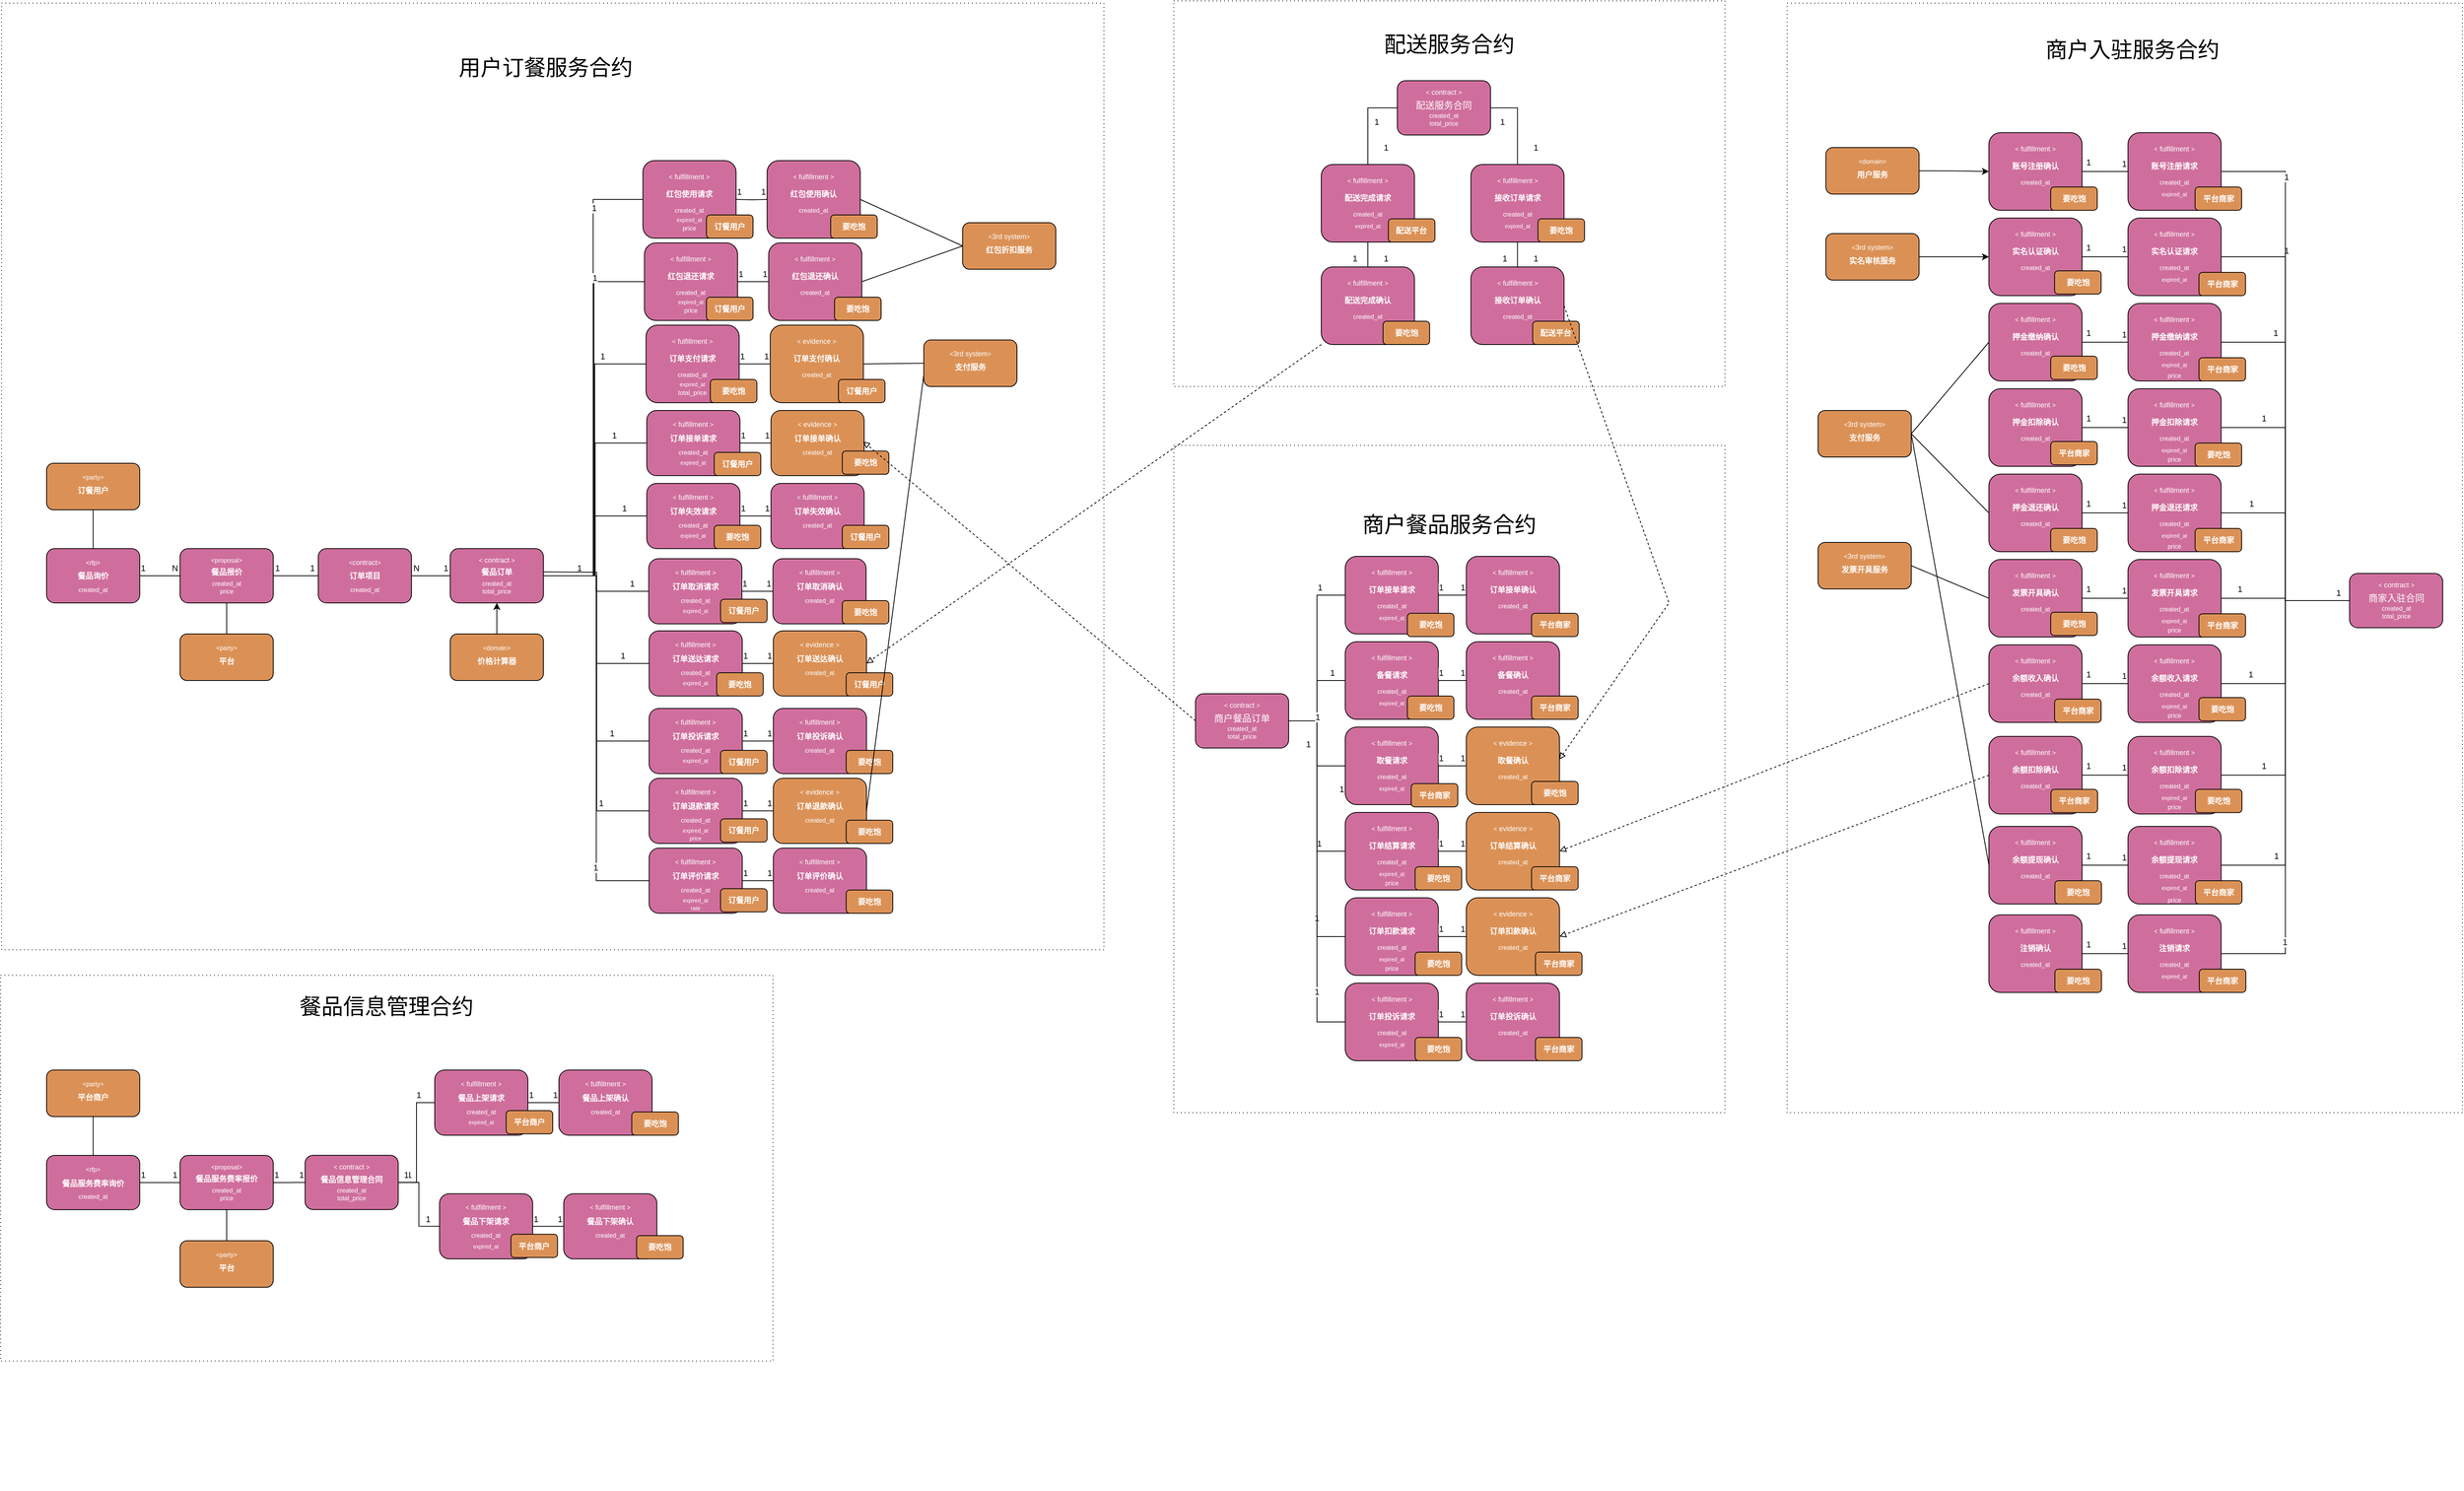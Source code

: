 <mxfile version="15.0.6" type="github">
  <diagram id="kORL1xJo8aayXb87HU0_" name="第 1 页">
    <mxGraphModel dx="874" dy="441" grid="1" gridSize="10" guides="1" tooltips="1" connect="1" arrows="1" fold="1" page="1" pageScale="1" pageWidth="3300" pageHeight="2339" math="0" shadow="0">
      <root>
        <mxCell id="0" />
        <mxCell id="1" parent="0" />
        <mxCell id="QBwlmmakAEmsmM3cXIMH-133" value="" style="rounded=0;whiteSpace=wrap;html=1;fontSize=10;dashed=1;dashPattern=1 4;" vertex="1" parent="1">
          <mxGeometry x="2390" y="330" width="870" height="1430" as="geometry" />
        </mxCell>
        <mxCell id="QBwlmmakAEmsmM3cXIMH-131" value="" style="rounded=0;whiteSpace=wrap;html=1;fontSize=10;dashed=1;dashPattern=1 4;" vertex="1" parent="1">
          <mxGeometry x="88.67" y="1583" width="995" height="497" as="geometry" />
        </mxCell>
        <mxCell id="QBwlmmakAEmsmM3cXIMH-129" value="" style="rounded=0;whiteSpace=wrap;html=1;fontSize=10;dashed=1;dashPattern=1 4;" vertex="1" parent="1">
          <mxGeometry x="1600" y="327.16" width="710" height="497" as="geometry" />
        </mxCell>
        <mxCell id="QBwlmmakAEmsmM3cXIMH-124" value="" style="rounded=0;whiteSpace=wrap;html=1;fontSize=10;dashed=1;dashPattern=1 4;" vertex="1" parent="1">
          <mxGeometry x="1600" y="900" width="710" height="860" as="geometry" />
        </mxCell>
        <mxCell id="QBwlmmakAEmsmM3cXIMH-121" value="" style="rounded=0;whiteSpace=wrap;html=1;fontSize=10;dashed=1;dashPattern=1 4;" vertex="1" parent="1">
          <mxGeometry x="90" y="330" width="1420" height="1220" as="geometry" />
        </mxCell>
        <mxCell id="gelXj60zep358fwiCunV-6" value="" style="group" parent="1" vertex="1" connectable="0">
          <mxGeometry x="148" y="1033" width="120" height="70" as="geometry" />
        </mxCell>
        <mxCell id="gelXj60zep358fwiCunV-2" value="" style="rounded=1;whiteSpace=wrap;html=1;fillColor=#CF6E9C;" parent="gelXj60zep358fwiCunV-6" vertex="1">
          <mxGeometry width="120" height="70" as="geometry" />
        </mxCell>
        <mxCell id="gelXj60zep358fwiCunV-3" value="&amp;lt;rfp&amp;gt;" style="text;html=1;strokeColor=none;fillColor=none;align=center;verticalAlign=middle;whiteSpace=wrap;rounded=0;fontSize=8;fontColor=#FFFFFF;" parent="gelXj60zep358fwiCunV-6" vertex="1">
          <mxGeometry x="10" y="11.667" width="100" height="11.667" as="geometry" />
        </mxCell>
        <mxCell id="gelXj60zep358fwiCunV-4" value="餐品询价" style="text;html=1;strokeColor=none;fillColor=none;align=center;verticalAlign=middle;whiteSpace=wrap;rounded=0;fontSize=10;fontColor=#FFFFFF;fontStyle=1" parent="gelXj60zep358fwiCunV-6" vertex="1">
          <mxGeometry x="10" y="29.167" width="100" height="11.667" as="geometry" />
        </mxCell>
        <mxCell id="gelXj60zep358fwiCunV-5" value="created_at" style="text;html=1;strokeColor=none;fillColor=none;align=center;verticalAlign=middle;whiteSpace=wrap;rounded=0;fontSize=8;fontColor=#FFFFFF;" parent="gelXj60zep358fwiCunV-6" vertex="1">
          <mxGeometry x="10" y="46.667" width="100" height="11.667" as="geometry" />
        </mxCell>
        <mxCell id="gelXj60zep358fwiCunV-14" value="" style="group" parent="1" vertex="1" connectable="0">
          <mxGeometry x="498" y="1033" width="120" height="70" as="geometry" />
        </mxCell>
        <mxCell id="gelXj60zep358fwiCunV-15" value="" style="rounded=1;whiteSpace=wrap;html=1;fillColor=#CF6E9C;" parent="gelXj60zep358fwiCunV-14" vertex="1">
          <mxGeometry width="120" height="70" as="geometry" />
        </mxCell>
        <mxCell id="gelXj60zep358fwiCunV-16" value="&amp;lt;&lt;span style=&quot;font-size: 9px&quot;&gt;contract&lt;/span&gt;&lt;span&gt;&amp;gt;&lt;/span&gt;" style="text;html=1;strokeColor=none;fillColor=none;align=center;verticalAlign=middle;whiteSpace=wrap;rounded=0;fontSize=8;fontColor=#FFFFFF;" parent="gelXj60zep358fwiCunV-14" vertex="1">
          <mxGeometry x="10" y="11.667" width="100" height="11.667" as="geometry" />
        </mxCell>
        <mxCell id="gelXj60zep358fwiCunV-17" value="订单项目" style="text;html=1;strokeColor=none;fillColor=none;align=center;verticalAlign=middle;whiteSpace=wrap;rounded=0;fontSize=10;fontColor=#FFFFFF;fontStyle=1" parent="gelXj60zep358fwiCunV-14" vertex="1">
          <mxGeometry x="10" y="29.167" width="100" height="11.667" as="geometry" />
        </mxCell>
        <mxCell id="gelXj60zep358fwiCunV-18" value="created_at" style="text;html=1;strokeColor=none;fillColor=none;align=center;verticalAlign=middle;whiteSpace=wrap;rounded=0;fontSize=8;fontColor=#FFFFFF;" parent="gelXj60zep358fwiCunV-14" vertex="1">
          <mxGeometry x="10" y="46.667" width="100" height="11.667" as="geometry" />
        </mxCell>
        <mxCell id="gelXj60zep358fwiCunV-26" value="" style="group" parent="1" vertex="1" connectable="0">
          <mxGeometry x="320" y="1033" width="120" height="70" as="geometry" />
        </mxCell>
        <mxCell id="gelXj60zep358fwiCunV-8" value="" style="rounded=1;whiteSpace=wrap;html=1;fillColor=#CF6E9C;" parent="gelXj60zep358fwiCunV-26" vertex="1">
          <mxGeometry width="120" height="70" as="geometry" />
        </mxCell>
        <mxCell id="gelXj60zep358fwiCunV-9" value="&amp;lt;proposal&amp;gt;" style="text;html=1;strokeColor=none;fillColor=none;align=center;verticalAlign=middle;whiteSpace=wrap;rounded=0;fontSize=8;fontColor=#FFFFFF;" parent="gelXj60zep358fwiCunV-26" vertex="1">
          <mxGeometry x="10" y="10" width="100" height="10" as="geometry" />
        </mxCell>
        <mxCell id="gelXj60zep358fwiCunV-10" value="餐品报价" style="text;html=1;strokeColor=none;fillColor=none;align=center;verticalAlign=middle;whiteSpace=wrap;rounded=0;fontSize=10;fontColor=#FFFFFF;fontStyle=1" parent="gelXj60zep358fwiCunV-26" vertex="1">
          <mxGeometry x="10" y="25" width="100" height="10" as="geometry" />
        </mxCell>
        <mxCell id="gelXj60zep358fwiCunV-11" value="created_at" style="text;html=1;strokeColor=none;fillColor=none;align=center;verticalAlign=middle;whiteSpace=wrap;rounded=0;fontSize=8;fontColor=#FFFFFF;" parent="gelXj60zep358fwiCunV-26" vertex="1">
          <mxGeometry x="10" y="40" width="100" height="10" as="geometry" />
        </mxCell>
        <mxCell id="gelXj60zep358fwiCunV-19" value="price" style="text;html=1;strokeColor=none;fillColor=none;align=center;verticalAlign=middle;whiteSpace=wrap;rounded=0;fontSize=8;fontColor=#FFFFFF;" parent="gelXj60zep358fwiCunV-26" vertex="1">
          <mxGeometry x="10" y="50" width="100" height="10" as="geometry" />
        </mxCell>
        <mxCell id="gelXj60zep358fwiCunV-27" value="" style="group" parent="1" vertex="1" connectable="0">
          <mxGeometry x="668" y="1033" width="120" height="70" as="geometry" />
        </mxCell>
        <mxCell id="gelXj60zep358fwiCunV-28" value="" style="rounded=1;whiteSpace=wrap;html=1;fillColor=#CF6E9C;" parent="gelXj60zep358fwiCunV-27" vertex="1">
          <mxGeometry width="120" height="70" as="geometry" />
        </mxCell>
        <mxCell id="gelXj60zep358fwiCunV-29" value="&amp;lt;&lt;span style=&quot;font-size: 9px&quot;&gt;&amp;nbsp;contract&amp;nbsp;&lt;/span&gt;&amp;gt;" style="text;html=1;strokeColor=none;fillColor=none;align=center;verticalAlign=middle;whiteSpace=wrap;rounded=0;fontSize=8;fontColor=#FFFFFF;" parent="gelXj60zep358fwiCunV-27" vertex="1">
          <mxGeometry x="10" y="10" width="100" height="10" as="geometry" />
        </mxCell>
        <mxCell id="gelXj60zep358fwiCunV-30" value="餐品订单" style="text;html=1;strokeColor=none;fillColor=none;align=center;verticalAlign=middle;whiteSpace=wrap;rounded=0;fontSize=10;fontColor=#FFFFFF;fontStyle=1" parent="gelXj60zep358fwiCunV-27" vertex="1">
          <mxGeometry x="10" y="25" width="100" height="10" as="geometry" />
        </mxCell>
        <mxCell id="gelXj60zep358fwiCunV-31" value="created_at" style="text;html=1;strokeColor=none;fillColor=none;align=center;verticalAlign=middle;whiteSpace=wrap;rounded=0;fontSize=8;fontColor=#FFFFFF;" parent="gelXj60zep358fwiCunV-27" vertex="1">
          <mxGeometry x="10" y="40" width="100" height="10" as="geometry" />
        </mxCell>
        <mxCell id="gelXj60zep358fwiCunV-32" value="total_price" style="text;html=1;strokeColor=none;fillColor=none;align=center;verticalAlign=middle;whiteSpace=wrap;rounded=0;fontSize=8;fontColor=#FFFFFF;" parent="gelXj60zep358fwiCunV-27" vertex="1">
          <mxGeometry x="10" y="50" width="100" height="10" as="geometry" />
        </mxCell>
        <mxCell id="gelXj60zep358fwiCunV-37" value="" style="group" parent="1" vertex="1" connectable="0">
          <mxGeometry x="148" y="923" width="120" height="70" as="geometry" />
        </mxCell>
        <mxCell id="gelXj60zep358fwiCunV-38" value="" style="rounded=1;whiteSpace=wrap;html=1;fillColor=#DB9156;" parent="gelXj60zep358fwiCunV-37" vertex="1">
          <mxGeometry width="120" height="60" as="geometry" />
        </mxCell>
        <mxCell id="gelXj60zep358fwiCunV-39" value="&amp;lt;party&amp;gt;" style="text;html=1;strokeColor=none;fillColor=none;align=center;verticalAlign=middle;whiteSpace=wrap;rounded=0;fontSize=8;fontColor=#FFFFFF;" parent="gelXj60zep358fwiCunV-37" vertex="1">
          <mxGeometry x="10" y="11.667" width="100" height="11.667" as="geometry" />
        </mxCell>
        <mxCell id="gelXj60zep358fwiCunV-40" value="订餐用户" style="text;html=1;strokeColor=none;fillColor=none;align=center;verticalAlign=middle;whiteSpace=wrap;rounded=0;fontSize=10;fontColor=#FFFFFF;fontStyle=1" parent="gelXj60zep358fwiCunV-37" vertex="1">
          <mxGeometry x="10" y="29.167" width="100" height="11.667" as="geometry" />
        </mxCell>
        <object label="" n="1" m="*" id="gelXj60zep358fwiCunV-42">
          <mxCell style="edgeStyle=orthogonalEdgeStyle;rounded=0;orthogonalLoop=1;jettySize=auto;html=1;exitX=0.5;exitY=1;exitDx=0;exitDy=0;endArrow=none;endFill=0;fontSize=10;fontColor=#FFFFFF;entryX=0.5;entryY=0;entryDx=0;entryDy=0;" parent="1" source="gelXj60zep358fwiCunV-38" target="gelXj60zep358fwiCunV-2" edge="1">
            <mxGeometry relative="1" as="geometry">
              <mxPoint x="98" y="993" as="sourcePoint" />
              <mxPoint x="208" y="1013" as="targetPoint" />
            </mxGeometry>
          </mxCell>
        </object>
        <object label="" n="1" m="*" id="gelXj60zep358fwiCunV-52">
          <mxCell style="edgeStyle=orthogonalEdgeStyle;rounded=0;orthogonalLoop=1;jettySize=auto;html=1;endArrow=none;endFill=0;fontSize=10;fontColor=#FFFFFF;entryX=0;entryY=0.5;entryDx=0;entryDy=0;exitX=1;exitY=0.5;exitDx=0;exitDy=0;" parent="1" source="gelXj60zep358fwiCunV-2" target="gelXj60zep358fwiCunV-8" edge="1">
            <mxGeometry relative="1" as="geometry">
              <mxPoint x="278" y="1068" as="sourcePoint" />
              <mxPoint x="318" y="1143" as="targetPoint" />
            </mxGeometry>
          </mxCell>
        </object>
        <mxCell id="gelXj60zep358fwiCunV-53" value="1" style="edgeLabel;html=1;align=center;verticalAlign=middle;resizable=0;points=[];" parent="gelXj60zep358fwiCunV-52" vertex="1" connectable="0">
          <mxGeometry x="0.154" y="3" relative="1" as="geometry">
            <mxPoint x="-26" y="-7" as="offset" />
          </mxGeometry>
        </mxCell>
        <mxCell id="gelXj60zep358fwiCunV-54" value="N" style="edgeLabel;html=1;align=center;verticalAlign=middle;resizable=0;points=[];" parent="gelXj60zep358fwiCunV-52" vertex="1" connectable="0">
          <mxGeometry x="0.154" relative="1" as="geometry">
            <mxPoint x="15" y="-10" as="offset" />
          </mxGeometry>
        </mxCell>
        <mxCell id="gelXj60zep358fwiCunV-55" style="edgeStyle=orthogonalEdgeStyle;rounded=0;orthogonalLoop=1;jettySize=auto;html=1;exitX=1;exitY=0.5;exitDx=0;exitDy=0;endArrow=none;endFill=0;fontSize=10;fontColor=#FFFFFF;entryX=0;entryY=0.5;entryDx=0;entryDy=0;" parent="1" source="gelXj60zep358fwiCunV-8" target="gelXj60zep358fwiCunV-15" edge="1">
          <mxGeometry relative="1" as="geometry">
            <mxPoint x="458" y="1143" as="sourcePoint" />
            <mxPoint x="498" y="1068" as="targetPoint" />
          </mxGeometry>
        </mxCell>
        <mxCell id="gelXj60zep358fwiCunV-56" value="1" style="edgeLabel;html=1;align=center;verticalAlign=middle;resizable=0;points=[];" parent="gelXj60zep358fwiCunV-55" vertex="1" connectable="0">
          <mxGeometry x="-0.82" relative="1" as="geometry">
            <mxPoint y="-10" as="offset" />
          </mxGeometry>
        </mxCell>
        <mxCell id="gelXj60zep358fwiCunV-57" value="1" style="edgeLabel;html=1;align=center;verticalAlign=middle;resizable=0;points=[];" parent="gelXj60zep358fwiCunV-55" vertex="1" connectable="0">
          <mxGeometry x="0.72" y="-1" relative="1" as="geometry">
            <mxPoint y="-11" as="offset" />
          </mxGeometry>
        </mxCell>
        <object label="" n="1" m="*" id="gelXj60zep358fwiCunV-60">
          <mxCell style="edgeStyle=orthogonalEdgeStyle;rounded=0;orthogonalLoop=1;jettySize=auto;html=1;endArrow=none;endFill=0;fontSize=10;fontColor=#FFFFFF;entryX=0;entryY=0.5;entryDx=0;entryDy=0;exitX=1;exitY=0.5;exitDx=0;exitDy=0;" parent="1" source="gelXj60zep358fwiCunV-15" target="gelXj60zep358fwiCunV-28" edge="1">
            <mxGeometry relative="1" as="geometry">
              <mxPoint x="278" y="1078" as="sourcePoint" />
              <mxPoint x="330" y="1078" as="targetPoint" />
            </mxGeometry>
          </mxCell>
        </object>
        <mxCell id="gelXj60zep358fwiCunV-61" value="N" style="edgeLabel;html=1;align=center;verticalAlign=middle;resizable=0;points=[];" parent="gelXj60zep358fwiCunV-60" vertex="1" connectable="0">
          <mxGeometry x="0.154" y="3" relative="1" as="geometry">
            <mxPoint x="-23" y="-7" as="offset" />
          </mxGeometry>
        </mxCell>
        <mxCell id="gelXj60zep358fwiCunV-62" value="1" style="edgeLabel;html=1;align=center;verticalAlign=middle;resizable=0;points=[];" parent="gelXj60zep358fwiCunV-60" vertex="1" connectable="0">
          <mxGeometry x="0.154" relative="1" as="geometry">
            <mxPoint x="15" y="-10" as="offset" />
          </mxGeometry>
        </mxCell>
        <mxCell id="gelXj60zep358fwiCunV-63" value="" style="rounded=1;whiteSpace=wrap;html=1;fillColor=#DB9156;" parent="1" vertex="1">
          <mxGeometry x="320" y="1143" width="120" height="60" as="geometry" />
        </mxCell>
        <mxCell id="gelXj60zep358fwiCunV-64" value="&amp;lt;party&amp;gt;" style="text;html=1;strokeColor=none;fillColor=none;align=center;verticalAlign=middle;whiteSpace=wrap;rounded=0;fontSize=8;fontColor=#FFFFFF;" parent="1" vertex="1">
          <mxGeometry x="330" y="1154.667" width="100" height="11.667" as="geometry" />
        </mxCell>
        <mxCell id="gelXj60zep358fwiCunV-65" value="平台" style="text;html=1;strokeColor=none;fillColor=none;align=center;verticalAlign=middle;whiteSpace=wrap;rounded=0;fontSize=10;fontColor=#FFFFFF;fontStyle=1" parent="1" vertex="1">
          <mxGeometry x="330" y="1172.167" width="100" height="11.667" as="geometry" />
        </mxCell>
        <object label="" n="1" m="*" id="gelXj60zep358fwiCunV-66">
          <mxCell style="edgeStyle=orthogonalEdgeStyle;rounded=0;orthogonalLoop=1;jettySize=auto;html=1;exitX=0.5;exitY=1;exitDx=0;exitDy=0;endArrow=none;endFill=0;fontSize=10;fontColor=#FFFFFF;entryX=0.5;entryY=0;entryDx=0;entryDy=0;" parent="1" source="gelXj60zep358fwiCunV-8" target="gelXj60zep358fwiCunV-63" edge="1">
            <mxGeometry relative="1" as="geometry">
              <mxPoint x="218" y="993" as="sourcePoint" />
              <mxPoint x="218" y="1043" as="targetPoint" />
            </mxGeometry>
          </mxCell>
        </object>
        <mxCell id="gelXj60zep358fwiCunV-67" value="" style="group" parent="1" vertex="1" connectable="0">
          <mxGeometry x="916.17" y="533" width="120" height="100" as="geometry" />
        </mxCell>
        <mxCell id="gelXj60zep358fwiCunV-68" value="" style="rounded=1;whiteSpace=wrap;html=1;fillColor=#CF6E9C;" parent="gelXj60zep358fwiCunV-67" vertex="1">
          <mxGeometry width="120" height="100" as="geometry" />
        </mxCell>
        <mxCell id="gelXj60zep358fwiCunV-69" value="&amp;lt;&lt;span style=&quot;font-size: 9px&quot;&gt;&amp;nbsp;&lt;/span&gt;&lt;span style=&quot;font-size: 9px&quot;&gt;fulfillment&lt;/span&gt;&lt;span style=&quot;font-size: 9px&quot;&gt;&amp;nbsp;&lt;/span&gt;&lt;span&gt;&amp;gt;&lt;/span&gt;" style="text;html=1;strokeColor=none;fillColor=none;align=center;verticalAlign=middle;whiteSpace=wrap;rounded=0;fontSize=8;fontColor=#FFFFFF;" parent="gelXj60zep358fwiCunV-67" vertex="1">
          <mxGeometry x="10" y="14.286" width="100" height="14.286" as="geometry" />
        </mxCell>
        <mxCell id="gelXj60zep358fwiCunV-70" value="红包使用请求" style="text;html=1;strokeColor=none;fillColor=none;align=center;verticalAlign=middle;whiteSpace=wrap;rounded=0;fontSize=10;fontColor=#FFFFFF;fontStyle=1" parent="gelXj60zep358fwiCunV-67" vertex="1">
          <mxGeometry x="10" y="35.714" width="100" height="14.286" as="geometry" />
        </mxCell>
        <mxCell id="gelXj60zep358fwiCunV-71" value="created_at" style="text;html=1;strokeColor=none;fillColor=none;align=center;verticalAlign=middle;whiteSpace=wrap;rounded=0;fontSize=8;fontColor=#FFFFFF;" parent="gelXj60zep358fwiCunV-67" vertex="1">
          <mxGeometry x="10" y="57.143" width="100" height="14.286" as="geometry" />
        </mxCell>
        <mxCell id="gelXj60zep358fwiCunV-72" value="price" style="text;html=1;strokeColor=none;fillColor=none;align=center;verticalAlign=middle;whiteSpace=wrap;rounded=0;fontSize=8;fontColor=#FFFFFF;" parent="gelXj60zep358fwiCunV-67" vertex="1">
          <mxGeometry x="10" y="79.429" width="100" height="14.286" as="geometry" />
        </mxCell>
        <mxCell id="gelXj60zep358fwiCunV-81" value="&lt;p class=&quot;p1&quot; style=&quot;margin: 0px ; font-stretch: normal ; font-size: 7px ; line-height: normal&quot;&gt;expired_at&lt;/p&gt;" style="text;html=1;strokeColor=none;fillColor=none;align=center;verticalAlign=middle;whiteSpace=wrap;rounded=0;fontSize=8;fontColor=#FFFFFF;" parent="1" vertex="1">
          <mxGeometry x="926.17" y="602.143" width="100" height="14.286" as="geometry" />
        </mxCell>
        <mxCell id="gelXj60zep358fwiCunV-89" value="" style="group" parent="1" vertex="1" connectable="0">
          <mxGeometry x="1076.17" y="533" width="120" height="100" as="geometry" />
        </mxCell>
        <mxCell id="gelXj60zep358fwiCunV-90" value="" style="rounded=1;whiteSpace=wrap;html=1;fillColor=#CF6E9C;" parent="gelXj60zep358fwiCunV-89" vertex="1">
          <mxGeometry width="120" height="100" as="geometry" />
        </mxCell>
        <mxCell id="gelXj60zep358fwiCunV-91" value="&amp;lt;&lt;span style=&quot;font-size: 9px&quot;&gt;&amp;nbsp;&lt;/span&gt;&lt;span style=&quot;font-size: 9px&quot;&gt;fulfillment&lt;/span&gt;&lt;span style=&quot;font-size: 9px&quot;&gt;&amp;nbsp;&lt;/span&gt;&lt;span&gt;&amp;gt;&lt;/span&gt;" style="text;html=1;strokeColor=none;fillColor=none;align=center;verticalAlign=middle;whiteSpace=wrap;rounded=0;fontSize=8;fontColor=#FFFFFF;" parent="gelXj60zep358fwiCunV-89" vertex="1">
          <mxGeometry x="10" y="14.286" width="100" height="14.286" as="geometry" />
        </mxCell>
        <mxCell id="gelXj60zep358fwiCunV-92" value="红包使用确认" style="text;html=1;strokeColor=none;fillColor=none;align=center;verticalAlign=middle;whiteSpace=wrap;rounded=0;fontSize=10;fontColor=#FFFFFF;fontStyle=1" parent="gelXj60zep358fwiCunV-89" vertex="1">
          <mxGeometry x="10" y="35.714" width="100" height="14.286" as="geometry" />
        </mxCell>
        <mxCell id="gelXj60zep358fwiCunV-93" value="created_at" style="text;html=1;strokeColor=none;fillColor=none;align=center;verticalAlign=middle;whiteSpace=wrap;rounded=0;fontSize=8;fontColor=#FFFFFF;" parent="gelXj60zep358fwiCunV-89" vertex="1">
          <mxGeometry x="10" y="57.143" width="100" height="14.286" as="geometry" />
        </mxCell>
        <mxCell id="gelXj60zep358fwiCunV-96" value="" style="group" parent="1" vertex="1" connectable="0">
          <mxGeometry x="918.17" y="639" width="120" height="100" as="geometry" />
        </mxCell>
        <mxCell id="gelXj60zep358fwiCunV-97" value="" style="rounded=1;whiteSpace=wrap;html=1;fillColor=#CF6E9C;" parent="gelXj60zep358fwiCunV-96" vertex="1">
          <mxGeometry width="120" height="100" as="geometry" />
        </mxCell>
        <mxCell id="gelXj60zep358fwiCunV-98" value="&amp;lt;&lt;span style=&quot;font-size: 9px&quot;&gt;&amp;nbsp;&lt;/span&gt;&lt;span style=&quot;font-size: 9px&quot;&gt;fulfillment&lt;/span&gt;&lt;span style=&quot;font-size: 9px&quot;&gt;&amp;nbsp;&lt;/span&gt;&lt;span&gt;&amp;gt;&lt;/span&gt;" style="text;html=1;strokeColor=none;fillColor=none;align=center;verticalAlign=middle;whiteSpace=wrap;rounded=0;fontSize=8;fontColor=#FFFFFF;" parent="gelXj60zep358fwiCunV-96" vertex="1">
          <mxGeometry x="10" y="14.286" width="100" height="14.286" as="geometry" />
        </mxCell>
        <mxCell id="gelXj60zep358fwiCunV-99" value="红包退还请求" style="text;html=1;strokeColor=none;fillColor=none;align=center;verticalAlign=middle;whiteSpace=wrap;rounded=0;fontSize=10;fontColor=#FFFFFF;fontStyle=1" parent="gelXj60zep358fwiCunV-96" vertex="1">
          <mxGeometry x="10" y="35.714" width="100" height="14.286" as="geometry" />
        </mxCell>
        <mxCell id="gelXj60zep358fwiCunV-100" value="created_at" style="text;html=1;strokeColor=none;fillColor=none;align=center;verticalAlign=middle;whiteSpace=wrap;rounded=0;fontSize=8;fontColor=#FFFFFF;" parent="gelXj60zep358fwiCunV-96" vertex="1">
          <mxGeometry x="10" y="57.143" width="100" height="14.286" as="geometry" />
        </mxCell>
        <mxCell id="gelXj60zep358fwiCunV-101" value="price" style="text;html=1;strokeColor=none;fillColor=none;align=center;verticalAlign=middle;whiteSpace=wrap;rounded=0;fontSize=8;fontColor=#FFFFFF;" parent="gelXj60zep358fwiCunV-96" vertex="1">
          <mxGeometry x="10" y="79.429" width="100" height="14.286" as="geometry" />
        </mxCell>
        <mxCell id="gelXj60zep358fwiCunV-102" value="&lt;p class=&quot;p1&quot; style=&quot;margin: 0px ; font-stretch: normal ; font-size: 7px ; line-height: normal&quot;&gt;expired_at&lt;/p&gt;" style="text;html=1;strokeColor=none;fillColor=none;align=center;verticalAlign=middle;whiteSpace=wrap;rounded=0;fontSize=8;fontColor=#FFFFFF;" parent="1" vertex="1">
          <mxGeometry x="928.17" y="708.143" width="100" height="14.286" as="geometry" />
        </mxCell>
        <mxCell id="gelXj60zep358fwiCunV-103" value="" style="group" parent="1" vertex="1" connectable="0">
          <mxGeometry x="1078.17" y="639" width="120" height="100" as="geometry" />
        </mxCell>
        <mxCell id="gelXj60zep358fwiCunV-104" value="" style="rounded=1;whiteSpace=wrap;html=1;fillColor=#CF6E9C;" parent="gelXj60zep358fwiCunV-103" vertex="1">
          <mxGeometry width="120" height="100" as="geometry" />
        </mxCell>
        <mxCell id="gelXj60zep358fwiCunV-105" value="&amp;lt;&lt;span style=&quot;font-size: 9px&quot;&gt;&amp;nbsp;&lt;/span&gt;&lt;span style=&quot;font-size: 9px&quot;&gt;fulfillment&lt;/span&gt;&lt;span style=&quot;font-size: 9px&quot;&gt;&amp;nbsp;&lt;/span&gt;&lt;span&gt;&amp;gt;&lt;/span&gt;" style="text;html=1;strokeColor=none;fillColor=none;align=center;verticalAlign=middle;whiteSpace=wrap;rounded=0;fontSize=8;fontColor=#FFFFFF;" parent="gelXj60zep358fwiCunV-103" vertex="1">
          <mxGeometry x="10" y="14.286" width="100" height="14.286" as="geometry" />
        </mxCell>
        <mxCell id="gelXj60zep358fwiCunV-106" value="红包退还确认" style="text;html=1;strokeColor=none;fillColor=none;align=center;verticalAlign=middle;whiteSpace=wrap;rounded=0;fontSize=10;fontColor=#FFFFFF;fontStyle=1" parent="gelXj60zep358fwiCunV-103" vertex="1">
          <mxGeometry x="10" y="35.714" width="100" height="14.286" as="geometry" />
        </mxCell>
        <mxCell id="gelXj60zep358fwiCunV-107" value="created_at" style="text;html=1;strokeColor=none;fillColor=none;align=center;verticalAlign=middle;whiteSpace=wrap;rounded=0;fontSize=8;fontColor=#FFFFFF;" parent="gelXj60zep358fwiCunV-103" vertex="1">
          <mxGeometry x="10" y="57.143" width="100" height="14.286" as="geometry" />
        </mxCell>
        <mxCell id="gelXj60zep358fwiCunV-112" style="edgeStyle=orthogonalEdgeStyle;rounded=0;orthogonalLoop=1;jettySize=auto;html=1;exitX=1;exitY=0.5;exitDx=0;exitDy=0;endArrow=none;endFill=0;fontSize=10;fontColor=#FFFFFF;entryX=0;entryY=0.5;entryDx=0;entryDy=0;" parent="1" source="gelXj60zep358fwiCunV-28" target="gelXj60zep358fwiCunV-68" edge="1">
          <mxGeometry relative="1" as="geometry">
            <mxPoint x="450" y="1078" as="sourcePoint" />
            <mxPoint x="508" y="1078" as="targetPoint" />
          </mxGeometry>
        </mxCell>
        <mxCell id="gelXj60zep358fwiCunV-114" value="1" style="edgeLabel;html=1;align=center;verticalAlign=middle;resizable=0;points=[];" parent="gelXj60zep358fwiCunV-112" vertex="1" connectable="0">
          <mxGeometry x="0.72" y="-1" relative="1" as="geometry">
            <mxPoint y="-11" as="offset" />
          </mxGeometry>
        </mxCell>
        <mxCell id="gelXj60zep358fwiCunV-115" style="edgeStyle=orthogonalEdgeStyle;rounded=0;orthogonalLoop=1;jettySize=auto;html=1;exitX=1;exitY=0.5;exitDx=0;exitDy=0;endArrow=none;endFill=0;fontSize=10;fontColor=#FFFFFF;entryX=0;entryY=0.5;entryDx=0;entryDy=0;" parent="1" source="gelXj60zep358fwiCunV-28" target="gelXj60zep358fwiCunV-97" edge="1">
          <mxGeometry relative="1" as="geometry">
            <mxPoint x="798" y="1078" as="sourcePoint" />
            <mxPoint x="838" y="927" as="targetPoint" />
          </mxGeometry>
        </mxCell>
        <mxCell id="gelXj60zep358fwiCunV-116" value="1" style="edgeLabel;html=1;align=center;verticalAlign=middle;resizable=0;points=[];" parent="gelXj60zep358fwiCunV-115" vertex="1" connectable="0">
          <mxGeometry x="-0.82" relative="1" as="geometry">
            <mxPoint y="-10" as="offset" />
          </mxGeometry>
        </mxCell>
        <mxCell id="gelXj60zep358fwiCunV-117" value="1" style="edgeLabel;html=1;align=center;verticalAlign=middle;resizable=0;points=[];" parent="gelXj60zep358fwiCunV-115" vertex="1" connectable="0">
          <mxGeometry x="0.72" y="-1" relative="1" as="geometry">
            <mxPoint y="-11" as="offset" />
          </mxGeometry>
        </mxCell>
        <mxCell id="gelXj60zep358fwiCunV-118" style="edgeStyle=orthogonalEdgeStyle;rounded=0;orthogonalLoop=1;jettySize=auto;html=1;endArrow=none;endFill=0;fontSize=10;fontColor=#FFFFFF;entryX=0;entryY=0.5;entryDx=0;entryDy=0;" parent="1" target="gelXj60zep358fwiCunV-90" edge="1">
          <mxGeometry relative="1" as="geometry">
            <mxPoint x="1036.17" y="583" as="sourcePoint" />
            <mxPoint x="596.17" y="744" as="targetPoint" />
          </mxGeometry>
        </mxCell>
        <mxCell id="gelXj60zep358fwiCunV-119" value="1" style="edgeLabel;html=1;align=center;verticalAlign=middle;resizable=0;points=[];" parent="gelXj60zep358fwiCunV-118" vertex="1" connectable="0">
          <mxGeometry x="-0.82" relative="1" as="geometry">
            <mxPoint y="-10" as="offset" />
          </mxGeometry>
        </mxCell>
        <mxCell id="gelXj60zep358fwiCunV-120" value="1" style="edgeLabel;html=1;align=center;verticalAlign=middle;resizable=0;points=[];" parent="gelXj60zep358fwiCunV-118" vertex="1" connectable="0">
          <mxGeometry x="0.72" y="-1" relative="1" as="geometry">
            <mxPoint y="-11" as="offset" />
          </mxGeometry>
        </mxCell>
        <mxCell id="gelXj60zep358fwiCunV-121" style="edgeStyle=orthogonalEdgeStyle;rounded=0;orthogonalLoop=1;jettySize=auto;html=1;endArrow=none;endFill=0;fontSize=10;fontColor=#FFFFFF;entryX=0;entryY=0.5;entryDx=0;entryDy=0;exitX=1;exitY=0.5;exitDx=0;exitDy=0;" parent="1" source="gelXj60zep358fwiCunV-97" target="gelXj60zep358fwiCunV-104" edge="1">
          <mxGeometry relative="1" as="geometry">
            <mxPoint x="1046.17" y="593" as="sourcePoint" />
            <mxPoint x="1086.17" y="593" as="targetPoint" />
          </mxGeometry>
        </mxCell>
        <mxCell id="gelXj60zep358fwiCunV-122" value="1" style="edgeLabel;html=1;align=center;verticalAlign=middle;resizable=0;points=[];" parent="gelXj60zep358fwiCunV-121" vertex="1" connectable="0">
          <mxGeometry x="-0.82" relative="1" as="geometry">
            <mxPoint y="-10" as="offset" />
          </mxGeometry>
        </mxCell>
        <mxCell id="gelXj60zep358fwiCunV-123" value="1" style="edgeLabel;html=1;align=center;verticalAlign=middle;resizable=0;points=[];" parent="gelXj60zep358fwiCunV-121" vertex="1" connectable="0">
          <mxGeometry x="0.72" y="-1" relative="1" as="geometry">
            <mxPoint y="-11" as="offset" />
          </mxGeometry>
        </mxCell>
        <mxCell id="gelXj60zep358fwiCunV-124" value="" style="group" parent="1" vertex="1" connectable="0">
          <mxGeometry x="920.17" y="745" width="120" height="100" as="geometry" />
        </mxCell>
        <mxCell id="gelXj60zep358fwiCunV-125" value="" style="rounded=1;whiteSpace=wrap;html=1;fillColor=#CF6E9C;" parent="gelXj60zep358fwiCunV-124" vertex="1">
          <mxGeometry width="120" height="100" as="geometry" />
        </mxCell>
        <mxCell id="gelXj60zep358fwiCunV-126" value="&amp;lt;&lt;span style=&quot;font-size: 9px&quot;&gt;&amp;nbsp;&lt;/span&gt;&lt;span style=&quot;font-size: 9px&quot;&gt;fulfillment&lt;/span&gt;&lt;span style=&quot;font-size: 9px&quot;&gt;&amp;nbsp;&lt;/span&gt;&lt;span&gt;&amp;gt;&lt;/span&gt;" style="text;html=1;strokeColor=none;fillColor=none;align=center;verticalAlign=middle;whiteSpace=wrap;rounded=0;fontSize=8;fontColor=#FFFFFF;" parent="gelXj60zep358fwiCunV-124" vertex="1">
          <mxGeometry x="10" y="14.286" width="100" height="14.286" as="geometry" />
        </mxCell>
        <mxCell id="gelXj60zep358fwiCunV-127" value="订单支付请求" style="text;html=1;strokeColor=none;fillColor=none;align=center;verticalAlign=middle;whiteSpace=wrap;rounded=0;fontSize=10;fontColor=#FFFFFF;fontStyle=1" parent="gelXj60zep358fwiCunV-124" vertex="1">
          <mxGeometry x="10" y="35.714" width="100" height="14.286" as="geometry" />
        </mxCell>
        <mxCell id="gelXj60zep358fwiCunV-128" value="created_at" style="text;html=1;strokeColor=none;fillColor=none;align=center;verticalAlign=middle;whiteSpace=wrap;rounded=0;fontSize=8;fontColor=#FFFFFF;" parent="gelXj60zep358fwiCunV-124" vertex="1">
          <mxGeometry x="10" y="57.143" width="100" height="14.286" as="geometry" />
        </mxCell>
        <mxCell id="gelXj60zep358fwiCunV-129" value="total_price" style="text;html=1;strokeColor=none;fillColor=none;align=center;verticalAlign=middle;whiteSpace=wrap;rounded=0;fontSize=8;fontColor=#FFFFFF;" parent="gelXj60zep358fwiCunV-124" vertex="1">
          <mxGeometry x="10" y="79.429" width="100" height="14.286" as="geometry" />
        </mxCell>
        <mxCell id="gelXj60zep358fwiCunV-130" value="&lt;p class=&quot;p1&quot; style=&quot;margin: 0px ; font-stretch: normal ; font-size: 7px ; line-height: normal&quot;&gt;expired_at&lt;/p&gt;" style="text;html=1;strokeColor=none;fillColor=none;align=center;verticalAlign=middle;whiteSpace=wrap;rounded=0;fontSize=8;fontColor=#FFFFFF;" parent="1" vertex="1">
          <mxGeometry x="930.17" y="814.143" width="100" height="14.286" as="geometry" />
        </mxCell>
        <mxCell id="gelXj60zep358fwiCunV-131" value="" style="group" parent="1" vertex="1" connectable="0">
          <mxGeometry x="1080.17" y="745" width="120" height="100" as="geometry" />
        </mxCell>
        <mxCell id="gelXj60zep358fwiCunV-132" value="" style="rounded=1;whiteSpace=wrap;html=1;fillColor=#DB9156;" parent="gelXj60zep358fwiCunV-131" vertex="1">
          <mxGeometry width="120" height="100" as="geometry" />
        </mxCell>
        <mxCell id="gelXj60zep358fwiCunV-133" value="&amp;lt;&lt;span style=&quot;font-size: 9px&quot;&gt;&amp;nbsp;&lt;/span&gt;&lt;span style=&quot;font-size: 9px&quot;&gt;evidence&lt;/span&gt;&lt;span style=&quot;font-size: 9px&quot;&gt;&amp;nbsp;&lt;/span&gt;&lt;span&gt;&amp;gt;&lt;/span&gt;" style="text;html=1;strokeColor=none;fillColor=none;align=center;verticalAlign=middle;whiteSpace=wrap;rounded=0;fontSize=8;fontColor=#FFFFFF;" parent="gelXj60zep358fwiCunV-131" vertex="1">
          <mxGeometry x="10" y="14.286" width="100" height="14.286" as="geometry" />
        </mxCell>
        <mxCell id="gelXj60zep358fwiCunV-134" value="订单支付确认" style="text;html=1;strokeColor=none;fillColor=none;align=center;verticalAlign=middle;whiteSpace=wrap;rounded=0;fontSize=10;fontColor=#FFFFFF;fontStyle=1" parent="gelXj60zep358fwiCunV-131" vertex="1">
          <mxGeometry x="10" y="35.714" width="100" height="14.286" as="geometry" />
        </mxCell>
        <mxCell id="gelXj60zep358fwiCunV-135" value="created_at" style="text;html=1;strokeColor=none;fillColor=none;align=center;verticalAlign=middle;whiteSpace=wrap;rounded=0;fontSize=8;fontColor=#FFFFFF;" parent="gelXj60zep358fwiCunV-131" vertex="1">
          <mxGeometry x="10" y="57.143" width="100" height="14.286" as="geometry" />
        </mxCell>
        <mxCell id="gelXj60zep358fwiCunV-136" style="edgeStyle=orthogonalEdgeStyle;rounded=0;orthogonalLoop=1;jettySize=auto;html=1;endArrow=none;endFill=0;fontSize=10;fontColor=#FFFFFF;entryX=0;entryY=0.5;entryDx=0;entryDy=0;exitX=1;exitY=0.5;exitDx=0;exitDy=0;" parent="1" source="gelXj60zep358fwiCunV-125" target="gelXj60zep358fwiCunV-132" edge="1">
          <mxGeometry relative="1" as="geometry">
            <mxPoint x="1048.17" y="699" as="sourcePoint" />
            <mxPoint x="1088.17" y="699" as="targetPoint" />
          </mxGeometry>
        </mxCell>
        <mxCell id="gelXj60zep358fwiCunV-137" value="1" style="edgeLabel;html=1;align=center;verticalAlign=middle;resizable=0;points=[];" parent="gelXj60zep358fwiCunV-136" vertex="1" connectable="0">
          <mxGeometry x="-0.82" relative="1" as="geometry">
            <mxPoint y="-10" as="offset" />
          </mxGeometry>
        </mxCell>
        <mxCell id="gelXj60zep358fwiCunV-138" value="1" style="edgeLabel;html=1;align=center;verticalAlign=middle;resizable=0;points=[];" parent="gelXj60zep358fwiCunV-136" vertex="1" connectable="0">
          <mxGeometry x="0.72" y="-1" relative="1" as="geometry">
            <mxPoint y="-11" as="offset" />
          </mxGeometry>
        </mxCell>
        <mxCell id="gelXj60zep358fwiCunV-141" value="" style="group" parent="1" vertex="1" connectable="0">
          <mxGeometry x="921.17" y="855" width="120" height="84" as="geometry" />
        </mxCell>
        <mxCell id="gelXj60zep358fwiCunV-142" value="" style="rounded=1;whiteSpace=wrap;html=1;fillColor=#CF6E9C;" parent="gelXj60zep358fwiCunV-141" vertex="1">
          <mxGeometry width="120" height="84" as="geometry" />
        </mxCell>
        <mxCell id="gelXj60zep358fwiCunV-143" value="&amp;lt;&lt;span style=&quot;font-size: 9px&quot;&gt;&amp;nbsp;&lt;/span&gt;&lt;span style=&quot;font-size: 9px&quot;&gt;fulfillment&lt;/span&gt;&lt;span style=&quot;font-size: 9px&quot;&gt;&amp;nbsp;&lt;/span&gt;&lt;span&gt;&amp;gt;&lt;/span&gt;" style="text;html=1;strokeColor=none;fillColor=none;align=center;verticalAlign=middle;whiteSpace=wrap;rounded=0;fontSize=8;fontColor=#FFFFFF;" parent="gelXj60zep358fwiCunV-141" vertex="1">
          <mxGeometry x="10" y="12.0" width="100" height="12.0" as="geometry" />
        </mxCell>
        <mxCell id="gelXj60zep358fwiCunV-144" value="订单接单请求" style="text;html=1;strokeColor=none;fillColor=none;align=center;verticalAlign=middle;whiteSpace=wrap;rounded=0;fontSize=10;fontColor=#FFFFFF;fontStyle=1" parent="gelXj60zep358fwiCunV-141" vertex="1">
          <mxGeometry x="10" y="30.0" width="100" height="12.0" as="geometry" />
        </mxCell>
        <mxCell id="gelXj60zep358fwiCunV-145" value="created_at" style="text;html=1;strokeColor=none;fillColor=none;align=center;verticalAlign=middle;whiteSpace=wrap;rounded=0;fontSize=8;fontColor=#FFFFFF;" parent="gelXj60zep358fwiCunV-141" vertex="1">
          <mxGeometry x="10" y="48.0" width="100" height="12.0" as="geometry" />
        </mxCell>
        <mxCell id="gelXj60zep358fwiCunV-147" value="&lt;p class=&quot;p1&quot; style=&quot;margin: 0px ; font-stretch: normal ; font-size: 7px ; line-height: normal&quot;&gt;expired_at&lt;/p&gt;" style="text;html=1;strokeColor=none;fillColor=none;align=center;verticalAlign=middle;whiteSpace=wrap;rounded=0;fontSize=8;fontColor=#FFFFFF;" parent="1" vertex="1">
          <mxGeometry x="931.17" y="915.143" width="100" height="14.286" as="geometry" />
        </mxCell>
        <mxCell id="gelXj60zep358fwiCunV-148" value="" style="group" parent="1" vertex="1" connectable="0">
          <mxGeometry x="1081.17" y="855" width="120" height="84" as="geometry" />
        </mxCell>
        <mxCell id="gelXj60zep358fwiCunV-149" value="" style="rounded=1;whiteSpace=wrap;html=1;fillColor=#DB9156;" parent="gelXj60zep358fwiCunV-148" vertex="1">
          <mxGeometry width="120" height="84" as="geometry" />
        </mxCell>
        <mxCell id="gelXj60zep358fwiCunV-150" value="&amp;lt;&lt;span style=&quot;font-size: 9px&quot;&gt;&amp;nbsp;&lt;/span&gt;&lt;span style=&quot;font-size: 9px&quot;&gt;evidence&lt;/span&gt;&lt;span style=&quot;font-size: 9px&quot;&gt;&amp;nbsp;&lt;/span&gt;&lt;span&gt;&amp;gt;&lt;/span&gt;" style="text;html=1;strokeColor=none;fillColor=none;align=center;verticalAlign=middle;whiteSpace=wrap;rounded=0;fontSize=8;fontColor=#FFFFFF;" parent="gelXj60zep358fwiCunV-148" vertex="1">
          <mxGeometry x="10" y="12.0" width="100" height="12.0" as="geometry" />
        </mxCell>
        <mxCell id="gelXj60zep358fwiCunV-151" value="订单接单确认" style="text;html=1;strokeColor=none;fillColor=none;align=center;verticalAlign=middle;whiteSpace=wrap;rounded=0;fontSize=10;fontColor=#FFFFFF;fontStyle=1" parent="gelXj60zep358fwiCunV-148" vertex="1">
          <mxGeometry x="10" y="30.0" width="100" height="12.0" as="geometry" />
        </mxCell>
        <mxCell id="gelXj60zep358fwiCunV-152" value="created_at" style="text;html=1;strokeColor=none;fillColor=none;align=center;verticalAlign=middle;whiteSpace=wrap;rounded=0;fontSize=8;fontColor=#FFFFFF;" parent="gelXj60zep358fwiCunV-148" vertex="1">
          <mxGeometry x="10" y="48.0" width="100" height="12.0" as="geometry" />
        </mxCell>
        <mxCell id="gelXj60zep358fwiCunV-153" style="edgeStyle=orthogonalEdgeStyle;rounded=0;orthogonalLoop=1;jettySize=auto;html=1;endArrow=none;endFill=0;fontSize=10;fontColor=#FFFFFF;entryX=0;entryY=0.5;entryDx=0;entryDy=0;exitX=1;exitY=0.5;exitDx=0;exitDy=0;" parent="1" source="gelXj60zep358fwiCunV-142" target="gelXj60zep358fwiCunV-149" edge="1">
          <mxGeometry relative="1" as="geometry">
            <mxPoint x="1049.17" y="809" as="sourcePoint" />
            <mxPoint x="1089.17" y="809" as="targetPoint" />
          </mxGeometry>
        </mxCell>
        <mxCell id="gelXj60zep358fwiCunV-154" value="1" style="edgeLabel;html=1;align=center;verticalAlign=middle;resizable=0;points=[];" parent="gelXj60zep358fwiCunV-153" vertex="1" connectable="0">
          <mxGeometry x="-0.82" relative="1" as="geometry">
            <mxPoint y="-10" as="offset" />
          </mxGeometry>
        </mxCell>
        <mxCell id="gelXj60zep358fwiCunV-155" value="1" style="edgeLabel;html=1;align=center;verticalAlign=middle;resizable=0;points=[];" parent="gelXj60zep358fwiCunV-153" vertex="1" connectable="0">
          <mxGeometry x="0.72" y="-1" relative="1" as="geometry">
            <mxPoint y="-11" as="offset" />
          </mxGeometry>
        </mxCell>
        <mxCell id="gelXj60zep358fwiCunV-156" style="edgeStyle=orthogonalEdgeStyle;rounded=0;orthogonalLoop=1;jettySize=auto;html=1;exitX=1;exitY=0.5;exitDx=0;exitDy=0;endArrow=none;endFill=0;fontSize=10;fontColor=#FFFFFF;entryX=0;entryY=0.5;entryDx=0;entryDy=0;" parent="1" source="gelXj60zep358fwiCunV-28" target="gelXj60zep358fwiCunV-125" edge="1">
          <mxGeometry relative="1" as="geometry">
            <mxPoint x="798" y="1078" as="sourcePoint" />
            <mxPoint x="838" y="927" as="targetPoint" />
          </mxGeometry>
        </mxCell>
        <mxCell id="gelXj60zep358fwiCunV-158" value="1" style="edgeLabel;html=1;align=center;verticalAlign=middle;resizable=0;points=[];" parent="gelXj60zep358fwiCunV-156" vertex="1" connectable="0">
          <mxGeometry x="0.72" y="-1" relative="1" as="geometry">
            <mxPoint y="-11" as="offset" />
          </mxGeometry>
        </mxCell>
        <mxCell id="gelXj60zep358fwiCunV-162" value="" style="group" parent="1" vertex="1" connectable="0">
          <mxGeometry x="921.17" y="949" width="120" height="84" as="geometry" />
        </mxCell>
        <mxCell id="gelXj60zep358fwiCunV-163" value="" style="rounded=1;whiteSpace=wrap;html=1;fillColor=#CF6E9C;" parent="gelXj60zep358fwiCunV-162" vertex="1">
          <mxGeometry width="120" height="84" as="geometry" />
        </mxCell>
        <mxCell id="gelXj60zep358fwiCunV-164" value="&amp;lt;&lt;span style=&quot;font-size: 9px&quot;&gt;&amp;nbsp;&lt;/span&gt;&lt;span style=&quot;font-size: 9px&quot;&gt;fulfillment&lt;/span&gt;&lt;span style=&quot;font-size: 9px&quot;&gt;&amp;nbsp;&lt;/span&gt;&lt;span&gt;&amp;gt;&lt;/span&gt;" style="text;html=1;strokeColor=none;fillColor=none;align=center;verticalAlign=middle;whiteSpace=wrap;rounded=0;fontSize=8;fontColor=#FFFFFF;" parent="gelXj60zep358fwiCunV-162" vertex="1">
          <mxGeometry x="10" y="12.0" width="100" height="12.0" as="geometry" />
        </mxCell>
        <mxCell id="gelXj60zep358fwiCunV-165" value="订单失效请求" style="text;html=1;strokeColor=none;fillColor=none;align=center;verticalAlign=middle;whiteSpace=wrap;rounded=0;fontSize=10;fontColor=#FFFFFF;fontStyle=1" parent="gelXj60zep358fwiCunV-162" vertex="1">
          <mxGeometry x="10" y="30.0" width="100" height="12.0" as="geometry" />
        </mxCell>
        <mxCell id="gelXj60zep358fwiCunV-166" value="created_at" style="text;html=1;strokeColor=none;fillColor=none;align=center;verticalAlign=middle;whiteSpace=wrap;rounded=0;fontSize=8;fontColor=#FFFFFF;" parent="gelXj60zep358fwiCunV-162" vertex="1">
          <mxGeometry x="10" y="48.0" width="100" height="12.0" as="geometry" />
        </mxCell>
        <mxCell id="gelXj60zep358fwiCunV-167" value="&lt;p class=&quot;p1&quot; style=&quot;margin: 0px ; font-stretch: normal ; font-size: 7px ; line-height: normal&quot;&gt;expired_at&lt;/p&gt;" style="text;html=1;strokeColor=none;fillColor=none;align=center;verticalAlign=middle;whiteSpace=wrap;rounded=0;fontSize=8;fontColor=#FFFFFF;" parent="1" vertex="1">
          <mxGeometry x="931.17" y="1009.143" width="100" height="14.286" as="geometry" />
        </mxCell>
        <mxCell id="gelXj60zep358fwiCunV-168" value="" style="group" parent="1" vertex="1" connectable="0">
          <mxGeometry x="1081.17" y="949" width="120" height="84" as="geometry" />
        </mxCell>
        <mxCell id="gelXj60zep358fwiCunV-169" value="" style="rounded=1;whiteSpace=wrap;html=1;fillColor=#CF6E9C;" parent="gelXj60zep358fwiCunV-168" vertex="1">
          <mxGeometry width="120" height="84" as="geometry" />
        </mxCell>
        <mxCell id="gelXj60zep358fwiCunV-170" value="&amp;lt;&lt;span style=&quot;font-size: 9px&quot;&gt;&amp;nbsp;&lt;/span&gt;&lt;span style=&quot;font-size: 9px&quot;&gt;fulfillment&lt;/span&gt;&lt;span style=&quot;font-size: 9px&quot;&gt;&amp;nbsp;&lt;/span&gt;&lt;span&gt;&amp;gt;&lt;/span&gt;" style="text;html=1;strokeColor=none;fillColor=none;align=center;verticalAlign=middle;whiteSpace=wrap;rounded=0;fontSize=8;fontColor=#FFFFFF;" parent="gelXj60zep358fwiCunV-168" vertex="1">
          <mxGeometry x="10" y="12.0" width="100" height="12.0" as="geometry" />
        </mxCell>
        <mxCell id="gelXj60zep358fwiCunV-171" value="订单失效确认" style="text;html=1;strokeColor=none;fillColor=none;align=center;verticalAlign=middle;whiteSpace=wrap;rounded=0;fontSize=10;fontColor=#FFFFFF;fontStyle=1" parent="gelXj60zep358fwiCunV-168" vertex="1">
          <mxGeometry x="10" y="30.0" width="100" height="12.0" as="geometry" />
        </mxCell>
        <mxCell id="gelXj60zep358fwiCunV-172" value="created_at" style="text;html=1;strokeColor=none;fillColor=none;align=center;verticalAlign=middle;whiteSpace=wrap;rounded=0;fontSize=8;fontColor=#FFFFFF;" parent="gelXj60zep358fwiCunV-168" vertex="1">
          <mxGeometry x="10" y="48.0" width="100" height="12.0" as="geometry" />
        </mxCell>
        <mxCell id="gelXj60zep358fwiCunV-173" style="edgeStyle=orthogonalEdgeStyle;rounded=0;orthogonalLoop=1;jettySize=auto;html=1;endArrow=none;endFill=0;fontSize=10;fontColor=#FFFFFF;entryX=0;entryY=0.5;entryDx=0;entryDy=0;exitX=1;exitY=0.5;exitDx=0;exitDy=0;" parent="1" source="gelXj60zep358fwiCunV-163" target="gelXj60zep358fwiCunV-169" edge="1">
          <mxGeometry relative="1" as="geometry">
            <mxPoint x="1049.17" y="903" as="sourcePoint" />
            <mxPoint x="1089.17" y="903" as="targetPoint" />
          </mxGeometry>
        </mxCell>
        <mxCell id="gelXj60zep358fwiCunV-174" value="1" style="edgeLabel;html=1;align=center;verticalAlign=middle;resizable=0;points=[];" parent="gelXj60zep358fwiCunV-173" vertex="1" connectable="0">
          <mxGeometry x="-0.82" relative="1" as="geometry">
            <mxPoint y="-10" as="offset" />
          </mxGeometry>
        </mxCell>
        <mxCell id="gelXj60zep358fwiCunV-175" value="1" style="edgeLabel;html=1;align=center;verticalAlign=middle;resizable=0;points=[];" parent="gelXj60zep358fwiCunV-173" vertex="1" connectable="0">
          <mxGeometry x="0.72" y="-1" relative="1" as="geometry">
            <mxPoint y="-11" as="offset" />
          </mxGeometry>
        </mxCell>
        <mxCell id="gelXj60zep358fwiCunV-179" value="" style="group" parent="1" vertex="1" connectable="0">
          <mxGeometry x="923.67" y="1046" width="120" height="84" as="geometry" />
        </mxCell>
        <mxCell id="gelXj60zep358fwiCunV-180" value="" style="rounded=1;whiteSpace=wrap;html=1;fillColor=#CF6E9C;" parent="gelXj60zep358fwiCunV-179" vertex="1">
          <mxGeometry width="120" height="84" as="geometry" />
        </mxCell>
        <mxCell id="gelXj60zep358fwiCunV-181" value="&amp;lt;&lt;span style=&quot;font-size: 9px&quot;&gt;&amp;nbsp;&lt;/span&gt;&lt;span style=&quot;font-size: 9px&quot;&gt;fulfillment&lt;/span&gt;&lt;span style=&quot;font-size: 9px&quot;&gt;&amp;nbsp;&lt;/span&gt;&lt;span&gt;&amp;gt;&lt;/span&gt;" style="text;html=1;strokeColor=none;fillColor=none;align=center;verticalAlign=middle;whiteSpace=wrap;rounded=0;fontSize=8;fontColor=#FFFFFF;" parent="gelXj60zep358fwiCunV-179" vertex="1">
          <mxGeometry x="10" y="12.0" width="100" height="12.0" as="geometry" />
        </mxCell>
        <mxCell id="gelXj60zep358fwiCunV-182" value="订单取消请求" style="text;html=1;strokeColor=none;fillColor=none;align=center;verticalAlign=middle;whiteSpace=wrap;rounded=0;fontSize=10;fontColor=#FFFFFF;fontStyle=1" parent="gelXj60zep358fwiCunV-179" vertex="1">
          <mxGeometry x="10" y="30.0" width="100" height="12.0" as="geometry" />
        </mxCell>
        <mxCell id="gelXj60zep358fwiCunV-183" value="created_at" style="text;html=1;strokeColor=none;fillColor=none;align=center;verticalAlign=middle;whiteSpace=wrap;rounded=0;fontSize=8;fontColor=#FFFFFF;" parent="gelXj60zep358fwiCunV-179" vertex="1">
          <mxGeometry x="10" y="48.0" width="100" height="12.0" as="geometry" />
        </mxCell>
        <mxCell id="gelXj60zep358fwiCunV-184" value="&lt;p class=&quot;p1&quot; style=&quot;margin: 0px ; font-stretch: normal ; font-size: 7px ; line-height: normal&quot;&gt;expired_at&lt;/p&gt;" style="text;html=1;strokeColor=none;fillColor=none;align=center;verticalAlign=middle;whiteSpace=wrap;rounded=0;fontSize=8;fontColor=#FFFFFF;" parent="1" vertex="1">
          <mxGeometry x="933.67" y="1106.143" width="100" height="14.286" as="geometry" />
        </mxCell>
        <mxCell id="gelXj60zep358fwiCunV-185" value="" style="group" parent="1" vertex="1" connectable="0">
          <mxGeometry x="1083.67" y="1046" width="120" height="84" as="geometry" />
        </mxCell>
        <mxCell id="gelXj60zep358fwiCunV-186" value="" style="rounded=1;whiteSpace=wrap;html=1;fillColor=#CF6E9C;" parent="gelXj60zep358fwiCunV-185" vertex="1">
          <mxGeometry width="120" height="84" as="geometry" />
        </mxCell>
        <mxCell id="gelXj60zep358fwiCunV-187" value="&amp;lt;&lt;span style=&quot;font-size: 9px&quot;&gt;&amp;nbsp;&lt;/span&gt;&lt;span style=&quot;font-size: 9px&quot;&gt;fulfillment&lt;/span&gt;&lt;span style=&quot;font-size: 9px&quot;&gt;&amp;nbsp;&lt;/span&gt;&lt;span&gt;&amp;gt;&lt;/span&gt;" style="text;html=1;strokeColor=none;fillColor=none;align=center;verticalAlign=middle;whiteSpace=wrap;rounded=0;fontSize=8;fontColor=#FFFFFF;" parent="gelXj60zep358fwiCunV-185" vertex="1">
          <mxGeometry x="10" y="12.0" width="100" height="12.0" as="geometry" />
        </mxCell>
        <mxCell id="gelXj60zep358fwiCunV-188" value="订单取消确认" style="text;html=1;strokeColor=none;fillColor=none;align=center;verticalAlign=middle;whiteSpace=wrap;rounded=0;fontSize=10;fontColor=#FFFFFF;fontStyle=1" parent="gelXj60zep358fwiCunV-185" vertex="1">
          <mxGeometry x="10" y="30.0" width="100" height="12.0" as="geometry" />
        </mxCell>
        <mxCell id="gelXj60zep358fwiCunV-189" value="created_at" style="text;html=1;strokeColor=none;fillColor=none;align=center;verticalAlign=middle;whiteSpace=wrap;rounded=0;fontSize=8;fontColor=#FFFFFF;" parent="gelXj60zep358fwiCunV-185" vertex="1">
          <mxGeometry x="10" y="48.0" width="100" height="12.0" as="geometry" />
        </mxCell>
        <mxCell id="gelXj60zep358fwiCunV-190" style="edgeStyle=orthogonalEdgeStyle;rounded=0;orthogonalLoop=1;jettySize=auto;html=1;endArrow=none;endFill=0;fontSize=10;fontColor=#FFFFFF;entryX=0;entryY=0.5;entryDx=0;entryDy=0;exitX=1;exitY=0.5;exitDx=0;exitDy=0;" parent="1" source="gelXj60zep358fwiCunV-180" target="gelXj60zep358fwiCunV-186" edge="1">
          <mxGeometry relative="1" as="geometry">
            <mxPoint x="1051.67" y="1000" as="sourcePoint" />
            <mxPoint x="1091.67" y="1000" as="targetPoint" />
          </mxGeometry>
        </mxCell>
        <mxCell id="gelXj60zep358fwiCunV-191" value="1" style="edgeLabel;html=1;align=center;verticalAlign=middle;resizable=0;points=[];" parent="gelXj60zep358fwiCunV-190" vertex="1" connectable="0">
          <mxGeometry x="-0.82" relative="1" as="geometry">
            <mxPoint y="-10" as="offset" />
          </mxGeometry>
        </mxCell>
        <mxCell id="gelXj60zep358fwiCunV-192" value="1" style="edgeLabel;html=1;align=center;verticalAlign=middle;resizable=0;points=[];" parent="gelXj60zep358fwiCunV-190" vertex="1" connectable="0">
          <mxGeometry x="0.72" y="-1" relative="1" as="geometry">
            <mxPoint y="-11" as="offset" />
          </mxGeometry>
        </mxCell>
        <mxCell id="gelXj60zep358fwiCunV-199" style="edgeStyle=orthogonalEdgeStyle;rounded=0;orthogonalLoop=1;jettySize=auto;html=1;exitX=1;exitY=0.5;exitDx=0;exitDy=0;endArrow=none;endFill=0;fontSize=10;fontColor=#FFFFFF;entryX=0;entryY=0.5;entryDx=0;entryDy=0;" parent="1" source="gelXj60zep358fwiCunV-28" target="gelXj60zep358fwiCunV-142" edge="1">
          <mxGeometry relative="1" as="geometry">
            <mxPoint x="798" y="1078" as="sourcePoint" />
            <mxPoint x="842" y="1139" as="targetPoint" />
          </mxGeometry>
        </mxCell>
        <mxCell id="gelXj60zep358fwiCunV-201" value="1" style="edgeLabel;html=1;align=center;verticalAlign=middle;resizable=0;points=[];" parent="gelXj60zep358fwiCunV-199" vertex="1" connectable="0">
          <mxGeometry x="0.72" y="-1" relative="1" as="geometry">
            <mxPoint y="-11" as="offset" />
          </mxGeometry>
        </mxCell>
        <mxCell id="gelXj60zep358fwiCunV-202" style="edgeStyle=orthogonalEdgeStyle;rounded=0;orthogonalLoop=1;jettySize=auto;html=1;exitX=1;exitY=0.5;exitDx=0;exitDy=0;endArrow=none;endFill=0;fontSize=10;fontColor=#FFFFFF;entryX=0;entryY=0.5;entryDx=0;entryDy=0;" parent="1" source="gelXj60zep358fwiCunV-28" target="gelXj60zep358fwiCunV-163" edge="1">
          <mxGeometry relative="1" as="geometry">
            <mxPoint x="798" y="1078" as="sourcePoint" />
            <mxPoint x="894" y="1241" as="targetPoint" />
          </mxGeometry>
        </mxCell>
        <mxCell id="gelXj60zep358fwiCunV-203" value="1" style="edgeLabel;html=1;align=center;verticalAlign=middle;resizable=0;points=[];" parent="gelXj60zep358fwiCunV-202" vertex="1" connectable="0">
          <mxGeometry x="0.72" y="-1" relative="1" as="geometry">
            <mxPoint y="-11" as="offset" />
          </mxGeometry>
        </mxCell>
        <mxCell id="gelXj60zep358fwiCunV-204" style="edgeStyle=orthogonalEdgeStyle;rounded=0;orthogonalLoop=1;jettySize=auto;html=1;exitX=1;exitY=0.5;exitDx=0;exitDy=0;endArrow=none;endFill=0;fontSize=10;fontColor=#FFFFFF;entryX=0;entryY=0.5;entryDx=0;entryDy=0;" parent="1" source="gelXj60zep358fwiCunV-28" target="gelXj60zep358fwiCunV-180" edge="1">
          <mxGeometry relative="1" as="geometry">
            <mxPoint x="798" y="1078" as="sourcePoint" />
            <mxPoint x="894" y="1335" as="targetPoint" />
          </mxGeometry>
        </mxCell>
        <mxCell id="gelXj60zep358fwiCunV-205" value="1" style="edgeLabel;html=1;align=center;verticalAlign=middle;resizable=0;points=[];" parent="gelXj60zep358fwiCunV-204" vertex="1" connectable="0">
          <mxGeometry x="0.72" y="-1" relative="1" as="geometry">
            <mxPoint y="-11" as="offset" />
          </mxGeometry>
        </mxCell>
        <mxCell id="gelXj60zep358fwiCunV-206" value="" style="group" parent="1" vertex="1" connectable="0">
          <mxGeometry x="924.17" y="1139" width="120" height="84" as="geometry" />
        </mxCell>
        <mxCell id="gelXj60zep358fwiCunV-207" value="" style="rounded=1;whiteSpace=wrap;html=1;fillColor=#CF6E9C;" parent="gelXj60zep358fwiCunV-206" vertex="1">
          <mxGeometry width="120" height="84" as="geometry" />
        </mxCell>
        <mxCell id="gelXj60zep358fwiCunV-208" value="&amp;lt;&lt;span style=&quot;font-size: 9px&quot;&gt;&amp;nbsp;&lt;/span&gt;&lt;span style=&quot;font-size: 9px&quot;&gt;fulfillment&lt;/span&gt;&lt;span style=&quot;font-size: 9px&quot;&gt;&amp;nbsp;&lt;/span&gt;&lt;span&gt;&amp;gt;&lt;/span&gt;" style="text;html=1;strokeColor=none;fillColor=none;align=center;verticalAlign=middle;whiteSpace=wrap;rounded=0;fontSize=8;fontColor=#FFFFFF;" parent="gelXj60zep358fwiCunV-206" vertex="1">
          <mxGeometry x="10" y="12.0" width="100" height="12.0" as="geometry" />
        </mxCell>
        <mxCell id="gelXj60zep358fwiCunV-209" value="订单送达请求" style="text;html=1;strokeColor=none;fillColor=none;align=center;verticalAlign=middle;whiteSpace=wrap;rounded=0;fontSize=10;fontColor=#FFFFFF;fontStyle=1" parent="gelXj60zep358fwiCunV-206" vertex="1">
          <mxGeometry x="10" y="30.0" width="100" height="12.0" as="geometry" />
        </mxCell>
        <mxCell id="gelXj60zep358fwiCunV-210" value="created_at" style="text;html=1;strokeColor=none;fillColor=none;align=center;verticalAlign=middle;whiteSpace=wrap;rounded=0;fontSize=8;fontColor=#FFFFFF;" parent="gelXj60zep358fwiCunV-206" vertex="1">
          <mxGeometry x="10" y="48.0" width="100" height="12.0" as="geometry" />
        </mxCell>
        <mxCell id="gelXj60zep358fwiCunV-211" value="&lt;p class=&quot;p1&quot; style=&quot;margin: 0px ; font-stretch: normal ; font-size: 7px ; line-height: normal&quot;&gt;expired_at&lt;/p&gt;" style="text;html=1;strokeColor=none;fillColor=none;align=center;verticalAlign=middle;whiteSpace=wrap;rounded=0;fontSize=8;fontColor=#FFFFFF;" parent="1" vertex="1">
          <mxGeometry x="934.17" y="1199.143" width="100" height="14.286" as="geometry" />
        </mxCell>
        <mxCell id="gelXj60zep358fwiCunV-212" value="" style="group" parent="1" vertex="1" connectable="0">
          <mxGeometry x="1084.17" y="1139" width="120" height="84" as="geometry" />
        </mxCell>
        <mxCell id="gelXj60zep358fwiCunV-213" value="" style="rounded=1;whiteSpace=wrap;html=1;fillColor=#DB9156;" parent="gelXj60zep358fwiCunV-212" vertex="1">
          <mxGeometry width="120" height="84" as="geometry" />
        </mxCell>
        <mxCell id="gelXj60zep358fwiCunV-214" value="&amp;lt;&lt;span style=&quot;font-size: 9px&quot;&gt;&amp;nbsp;&lt;/span&gt;&lt;span style=&quot;font-size: 9px&quot;&gt;evidence&lt;/span&gt;&lt;span style=&quot;font-size: 9px&quot;&gt;&amp;nbsp;&lt;/span&gt;&lt;span&gt;&amp;gt;&lt;/span&gt;" style="text;html=1;strokeColor=none;fillColor=none;align=center;verticalAlign=middle;whiteSpace=wrap;rounded=0;fontSize=8;fontColor=#FFFFFF;" parent="gelXj60zep358fwiCunV-212" vertex="1">
          <mxGeometry x="10" y="12.0" width="100" height="12.0" as="geometry" />
        </mxCell>
        <mxCell id="gelXj60zep358fwiCunV-215" value="订单送达确认" style="text;html=1;strokeColor=none;fillColor=none;align=center;verticalAlign=middle;whiteSpace=wrap;rounded=0;fontSize=10;fontColor=#FFFFFF;fontStyle=1" parent="gelXj60zep358fwiCunV-212" vertex="1">
          <mxGeometry x="10" y="30.0" width="100" height="12.0" as="geometry" />
        </mxCell>
        <mxCell id="gelXj60zep358fwiCunV-216" value="created_at" style="text;html=1;strokeColor=none;fillColor=none;align=center;verticalAlign=middle;whiteSpace=wrap;rounded=0;fontSize=8;fontColor=#FFFFFF;" parent="gelXj60zep358fwiCunV-212" vertex="1">
          <mxGeometry x="10" y="48.0" width="100" height="12.0" as="geometry" />
        </mxCell>
        <mxCell id="gelXj60zep358fwiCunV-217" style="edgeStyle=orthogonalEdgeStyle;rounded=0;orthogonalLoop=1;jettySize=auto;html=1;endArrow=none;endFill=0;fontSize=10;fontColor=#FFFFFF;entryX=0;entryY=0.5;entryDx=0;entryDy=0;exitX=1;exitY=0.5;exitDx=0;exitDy=0;" parent="1" source="gelXj60zep358fwiCunV-207" target="gelXj60zep358fwiCunV-213" edge="1">
          <mxGeometry relative="1" as="geometry">
            <mxPoint x="1052.17" y="1093" as="sourcePoint" />
            <mxPoint x="1092.17" y="1093" as="targetPoint" />
          </mxGeometry>
        </mxCell>
        <mxCell id="gelXj60zep358fwiCunV-218" value="1" style="edgeLabel;html=1;align=center;verticalAlign=middle;resizable=0;points=[];" parent="gelXj60zep358fwiCunV-217" vertex="1" connectable="0">
          <mxGeometry x="-0.82" relative="1" as="geometry">
            <mxPoint y="-10" as="offset" />
          </mxGeometry>
        </mxCell>
        <mxCell id="gelXj60zep358fwiCunV-219" value="1" style="edgeLabel;html=1;align=center;verticalAlign=middle;resizable=0;points=[];" parent="gelXj60zep358fwiCunV-217" vertex="1" connectable="0">
          <mxGeometry x="0.72" y="-1" relative="1" as="geometry">
            <mxPoint y="-11" as="offset" />
          </mxGeometry>
        </mxCell>
        <mxCell id="gelXj60zep358fwiCunV-220" value="" style="group" parent="1" vertex="1" connectable="0">
          <mxGeometry x="924.17" y="1239" width="120" height="84" as="geometry" />
        </mxCell>
        <mxCell id="gelXj60zep358fwiCunV-221" value="" style="rounded=1;whiteSpace=wrap;html=1;fillColor=#CF6E9C;" parent="gelXj60zep358fwiCunV-220" vertex="1">
          <mxGeometry width="120" height="84" as="geometry" />
        </mxCell>
        <mxCell id="gelXj60zep358fwiCunV-222" value="&amp;lt;&lt;span style=&quot;font-size: 9px&quot;&gt;&amp;nbsp;&lt;/span&gt;&lt;span style=&quot;font-size: 9px&quot;&gt;fulfillment&lt;/span&gt;&lt;span style=&quot;font-size: 9px&quot;&gt;&amp;nbsp;&lt;/span&gt;&lt;span&gt;&amp;gt;&lt;/span&gt;" style="text;html=1;strokeColor=none;fillColor=none;align=center;verticalAlign=middle;whiteSpace=wrap;rounded=0;fontSize=8;fontColor=#FFFFFF;" parent="gelXj60zep358fwiCunV-220" vertex="1">
          <mxGeometry x="10" y="12.0" width="100" height="12.0" as="geometry" />
        </mxCell>
        <mxCell id="gelXj60zep358fwiCunV-223" value="订单投诉请求" style="text;html=1;strokeColor=none;fillColor=none;align=center;verticalAlign=middle;whiteSpace=wrap;rounded=0;fontSize=10;fontColor=#FFFFFF;fontStyle=1" parent="gelXj60zep358fwiCunV-220" vertex="1">
          <mxGeometry x="10" y="30.0" width="100" height="12.0" as="geometry" />
        </mxCell>
        <mxCell id="gelXj60zep358fwiCunV-224" value="created_at" style="text;html=1;strokeColor=none;fillColor=none;align=center;verticalAlign=middle;whiteSpace=wrap;rounded=0;fontSize=8;fontColor=#FFFFFF;" parent="gelXj60zep358fwiCunV-220" vertex="1">
          <mxGeometry x="10" y="48.0" width="100" height="12.0" as="geometry" />
        </mxCell>
        <mxCell id="gelXj60zep358fwiCunV-225" value="&lt;p class=&quot;p1&quot; style=&quot;margin: 0px ; font-stretch: normal ; font-size: 7px ; line-height: normal&quot;&gt;expired_at&lt;/p&gt;" style="text;html=1;strokeColor=none;fillColor=none;align=center;verticalAlign=middle;whiteSpace=wrap;rounded=0;fontSize=8;fontColor=#FFFFFF;" parent="1" vertex="1">
          <mxGeometry x="934.17" y="1299.143" width="100" height="14.286" as="geometry" />
        </mxCell>
        <mxCell id="gelXj60zep358fwiCunV-226" value="" style="group" parent="1" vertex="1" connectable="0">
          <mxGeometry x="1084.17" y="1239" width="120" height="84" as="geometry" />
        </mxCell>
        <mxCell id="gelXj60zep358fwiCunV-227" value="" style="rounded=1;whiteSpace=wrap;html=1;fillColor=#CF6E9C;" parent="gelXj60zep358fwiCunV-226" vertex="1">
          <mxGeometry width="120" height="84" as="geometry" />
        </mxCell>
        <mxCell id="gelXj60zep358fwiCunV-228" value="&amp;lt;&lt;span style=&quot;font-size: 9px&quot;&gt;&amp;nbsp;&lt;/span&gt;&lt;span style=&quot;font-size: 9px&quot;&gt;fulfillment&lt;/span&gt;&lt;span style=&quot;font-size: 9px&quot;&gt;&amp;nbsp;&lt;/span&gt;&lt;span&gt;&amp;gt;&lt;/span&gt;" style="text;html=1;strokeColor=none;fillColor=none;align=center;verticalAlign=middle;whiteSpace=wrap;rounded=0;fontSize=8;fontColor=#FFFFFF;" parent="gelXj60zep358fwiCunV-226" vertex="1">
          <mxGeometry x="10" y="12.0" width="100" height="12.0" as="geometry" />
        </mxCell>
        <mxCell id="gelXj60zep358fwiCunV-229" value="订单投诉确认" style="text;html=1;strokeColor=none;fillColor=none;align=center;verticalAlign=middle;whiteSpace=wrap;rounded=0;fontSize=10;fontColor=#FFFFFF;fontStyle=1" parent="gelXj60zep358fwiCunV-226" vertex="1">
          <mxGeometry x="10" y="30.0" width="100" height="12.0" as="geometry" />
        </mxCell>
        <mxCell id="gelXj60zep358fwiCunV-230" value="created_at" style="text;html=1;strokeColor=none;fillColor=none;align=center;verticalAlign=middle;whiteSpace=wrap;rounded=0;fontSize=8;fontColor=#FFFFFF;" parent="gelXj60zep358fwiCunV-226" vertex="1">
          <mxGeometry x="10" y="48.0" width="100" height="12.0" as="geometry" />
        </mxCell>
        <mxCell id="gelXj60zep358fwiCunV-231" style="edgeStyle=orthogonalEdgeStyle;rounded=0;orthogonalLoop=1;jettySize=auto;html=1;endArrow=none;endFill=0;fontSize=10;fontColor=#FFFFFF;entryX=0;entryY=0.5;entryDx=0;entryDy=0;exitX=1;exitY=0.5;exitDx=0;exitDy=0;" parent="1" source="gelXj60zep358fwiCunV-221" target="gelXj60zep358fwiCunV-227" edge="1">
          <mxGeometry relative="1" as="geometry">
            <mxPoint x="1052.17" y="1193" as="sourcePoint" />
            <mxPoint x="1092.17" y="1193" as="targetPoint" />
          </mxGeometry>
        </mxCell>
        <mxCell id="gelXj60zep358fwiCunV-232" value="1" style="edgeLabel;html=1;align=center;verticalAlign=middle;resizable=0;points=[];" parent="gelXj60zep358fwiCunV-231" vertex="1" connectable="0">
          <mxGeometry x="-0.82" relative="1" as="geometry">
            <mxPoint y="-10" as="offset" />
          </mxGeometry>
        </mxCell>
        <mxCell id="gelXj60zep358fwiCunV-233" value="1" style="edgeLabel;html=1;align=center;verticalAlign=middle;resizable=0;points=[];" parent="gelXj60zep358fwiCunV-231" vertex="1" connectable="0">
          <mxGeometry x="0.72" y="-1" relative="1" as="geometry">
            <mxPoint y="-11" as="offset" />
          </mxGeometry>
        </mxCell>
        <mxCell id="gelXj60zep358fwiCunV-234" value="" style="group" parent="1" vertex="1" connectable="0">
          <mxGeometry x="924.17" y="1329" width="120" height="84" as="geometry" />
        </mxCell>
        <mxCell id="gelXj60zep358fwiCunV-235" value="" style="rounded=1;whiteSpace=wrap;html=1;fillColor=#CF6E9C;" parent="gelXj60zep358fwiCunV-234" vertex="1">
          <mxGeometry width="120" height="84" as="geometry" />
        </mxCell>
        <mxCell id="gelXj60zep358fwiCunV-236" value="&amp;lt;&lt;span style=&quot;font-size: 9px&quot;&gt;&amp;nbsp;&lt;/span&gt;&lt;span style=&quot;font-size: 9px&quot;&gt;fulfillment&lt;/span&gt;&lt;span style=&quot;font-size: 9px&quot;&gt;&amp;nbsp;&lt;/span&gt;&lt;span&gt;&amp;gt;&lt;/span&gt;" style="text;html=1;strokeColor=none;fillColor=none;align=center;verticalAlign=middle;whiteSpace=wrap;rounded=0;fontSize=8;fontColor=#FFFFFF;" parent="gelXj60zep358fwiCunV-234" vertex="1">
          <mxGeometry x="10" y="12.0" width="100" height="12.0" as="geometry" />
        </mxCell>
        <mxCell id="gelXj60zep358fwiCunV-237" value="订单退款请求" style="text;html=1;strokeColor=none;fillColor=none;align=center;verticalAlign=middle;whiteSpace=wrap;rounded=0;fontSize=10;fontColor=#FFFFFF;fontStyle=1" parent="gelXj60zep358fwiCunV-234" vertex="1">
          <mxGeometry x="10" y="30.0" width="100" height="12.0" as="geometry" />
        </mxCell>
        <mxCell id="gelXj60zep358fwiCunV-238" value="created_at" style="text;html=1;strokeColor=none;fillColor=none;align=center;verticalAlign=middle;whiteSpace=wrap;rounded=0;fontSize=8;fontColor=#FFFFFF;" parent="gelXj60zep358fwiCunV-234" vertex="1">
          <mxGeometry x="10" y="48.0" width="100" height="12.0" as="geometry" />
        </mxCell>
        <mxCell id="gelXj60zep358fwiCunV-248" value="&lt;p class=&quot;p1&quot; style=&quot;margin: 0px ; font-stretch: normal ; font-size: 7px ; line-height: normal&quot;&gt;price&lt;/p&gt;" style="text;html=1;strokeColor=none;fillColor=none;align=center;verticalAlign=middle;whiteSpace=wrap;rounded=0;fontSize=8;fontColor=#FFFFFF;" parent="gelXj60zep358fwiCunV-234" vertex="1">
          <mxGeometry x="10" y="69.713" width="100" height="14.286" as="geometry" />
        </mxCell>
        <mxCell id="gelXj60zep358fwiCunV-239" value="&lt;p class=&quot;p1&quot; style=&quot;margin: 0px ; font-stretch: normal ; font-size: 7px ; line-height: normal&quot;&gt;expired_at&lt;/p&gt;" style="text;html=1;strokeColor=none;fillColor=none;align=center;verticalAlign=middle;whiteSpace=wrap;rounded=0;fontSize=8;fontColor=#FFFFFF;" parent="1" vertex="1">
          <mxGeometry x="934.17" y="1389.143" width="100" height="14.286" as="geometry" />
        </mxCell>
        <mxCell id="gelXj60zep358fwiCunV-240" value="" style="group" parent="1" vertex="1" connectable="0">
          <mxGeometry x="1084.17" y="1329" width="120" height="84" as="geometry" />
        </mxCell>
        <mxCell id="gelXj60zep358fwiCunV-241" value="" style="rounded=1;whiteSpace=wrap;html=1;fillColor=#DB9156;" parent="gelXj60zep358fwiCunV-240" vertex="1">
          <mxGeometry width="120" height="84" as="geometry" />
        </mxCell>
        <mxCell id="gelXj60zep358fwiCunV-242" value="&amp;lt;&lt;span style=&quot;font-size: 9px&quot;&gt;&amp;nbsp;&lt;/span&gt;&lt;span style=&quot;font-size: 9px&quot;&gt;evidence&lt;/span&gt;&lt;span style=&quot;font-size: 9px&quot;&gt;&amp;nbsp;&lt;/span&gt;&lt;span&gt;&amp;gt;&lt;/span&gt;" style="text;html=1;strokeColor=none;fillColor=none;align=center;verticalAlign=middle;whiteSpace=wrap;rounded=0;fontSize=8;fontColor=#FFFFFF;" parent="gelXj60zep358fwiCunV-240" vertex="1">
          <mxGeometry x="10" y="12.0" width="100" height="12.0" as="geometry" />
        </mxCell>
        <mxCell id="gelXj60zep358fwiCunV-243" value="订单退款确认" style="text;html=1;strokeColor=none;fillColor=none;align=center;verticalAlign=middle;whiteSpace=wrap;rounded=0;fontSize=10;fontColor=#FFFFFF;fontStyle=1" parent="gelXj60zep358fwiCunV-240" vertex="1">
          <mxGeometry x="10" y="30.0" width="100" height="12.0" as="geometry" />
        </mxCell>
        <mxCell id="gelXj60zep358fwiCunV-244" value="created_at" style="text;html=1;strokeColor=none;fillColor=none;align=center;verticalAlign=middle;whiteSpace=wrap;rounded=0;fontSize=8;fontColor=#FFFFFF;" parent="gelXj60zep358fwiCunV-240" vertex="1">
          <mxGeometry x="10" y="48.0" width="100" height="12.0" as="geometry" />
        </mxCell>
        <mxCell id="gelXj60zep358fwiCunV-245" style="edgeStyle=orthogonalEdgeStyle;rounded=0;orthogonalLoop=1;jettySize=auto;html=1;endArrow=none;endFill=0;fontSize=10;fontColor=#FFFFFF;entryX=0;entryY=0.5;entryDx=0;entryDy=0;exitX=1;exitY=0.5;exitDx=0;exitDy=0;" parent="1" source="gelXj60zep358fwiCunV-235" target="gelXj60zep358fwiCunV-241" edge="1">
          <mxGeometry relative="1" as="geometry">
            <mxPoint x="1052.17" y="1283" as="sourcePoint" />
            <mxPoint x="1092.17" y="1283" as="targetPoint" />
          </mxGeometry>
        </mxCell>
        <mxCell id="gelXj60zep358fwiCunV-246" value="1" style="edgeLabel;html=1;align=center;verticalAlign=middle;resizable=0;points=[];" parent="gelXj60zep358fwiCunV-245" vertex="1" connectable="0">
          <mxGeometry x="-0.82" relative="1" as="geometry">
            <mxPoint y="-10" as="offset" />
          </mxGeometry>
        </mxCell>
        <mxCell id="gelXj60zep358fwiCunV-247" value="1" style="edgeLabel;html=1;align=center;verticalAlign=middle;resizable=0;points=[];" parent="gelXj60zep358fwiCunV-245" vertex="1" connectable="0">
          <mxGeometry x="0.72" y="-1" relative="1" as="geometry">
            <mxPoint y="-11" as="offset" />
          </mxGeometry>
        </mxCell>
        <mxCell id="gelXj60zep358fwiCunV-249" value="" style="group" parent="1" vertex="1" connectable="0">
          <mxGeometry x="924.17" y="1419" width="120" height="84" as="geometry" />
        </mxCell>
        <mxCell id="gelXj60zep358fwiCunV-250" value="" style="rounded=1;whiteSpace=wrap;html=1;fillColor=#CF6E9C;" parent="gelXj60zep358fwiCunV-249" vertex="1">
          <mxGeometry width="120" height="84" as="geometry" />
        </mxCell>
        <mxCell id="gelXj60zep358fwiCunV-251" value="&amp;lt;&lt;span style=&quot;font-size: 9px&quot;&gt;&amp;nbsp;&lt;/span&gt;&lt;span style=&quot;font-size: 9px&quot;&gt;fulfillment&lt;/span&gt;&lt;span style=&quot;font-size: 9px&quot;&gt;&amp;nbsp;&lt;/span&gt;&lt;span&gt;&amp;gt;&lt;/span&gt;" style="text;html=1;strokeColor=none;fillColor=none;align=center;verticalAlign=middle;whiteSpace=wrap;rounded=0;fontSize=8;fontColor=#FFFFFF;" parent="gelXj60zep358fwiCunV-249" vertex="1">
          <mxGeometry x="10" y="12.0" width="100" height="12.0" as="geometry" />
        </mxCell>
        <mxCell id="gelXj60zep358fwiCunV-252" value="订单评价请求" style="text;html=1;strokeColor=none;fillColor=none;align=center;verticalAlign=middle;whiteSpace=wrap;rounded=0;fontSize=10;fontColor=#FFFFFF;fontStyle=1" parent="gelXj60zep358fwiCunV-249" vertex="1">
          <mxGeometry x="10" y="30.0" width="100" height="12.0" as="geometry" />
        </mxCell>
        <mxCell id="gelXj60zep358fwiCunV-253" value="created_at" style="text;html=1;strokeColor=none;fillColor=none;align=center;verticalAlign=middle;whiteSpace=wrap;rounded=0;fontSize=8;fontColor=#FFFFFF;" parent="gelXj60zep358fwiCunV-249" vertex="1">
          <mxGeometry x="10" y="48.0" width="100" height="12.0" as="geometry" />
        </mxCell>
        <mxCell id="gelXj60zep358fwiCunV-254" value="&lt;p class=&quot;p1&quot; style=&quot;margin: 0px ; font-stretch: normal ; font-size: 7px ; line-height: normal&quot;&gt;rate&lt;/p&gt;" style="text;html=1;strokeColor=none;fillColor=none;align=center;verticalAlign=middle;whiteSpace=wrap;rounded=0;fontSize=8;fontColor=#FFFFFF;" parent="gelXj60zep358fwiCunV-249" vertex="1">
          <mxGeometry x="10" y="69.713" width="100" height="14.286" as="geometry" />
        </mxCell>
        <mxCell id="gelXj60zep358fwiCunV-255" value="&lt;p class=&quot;p1&quot; style=&quot;margin: 0px ; font-stretch: normal ; font-size: 7px ; line-height: normal&quot;&gt;expired_at&lt;/p&gt;" style="text;html=1;strokeColor=none;fillColor=none;align=center;verticalAlign=middle;whiteSpace=wrap;rounded=0;fontSize=8;fontColor=#FFFFFF;" parent="1" vertex="1">
          <mxGeometry x="934.17" y="1479.143" width="100" height="14.286" as="geometry" />
        </mxCell>
        <mxCell id="gelXj60zep358fwiCunV-256" value="" style="group" parent="1" vertex="1" connectable="0">
          <mxGeometry x="1084.17" y="1419" width="120" height="84" as="geometry" />
        </mxCell>
        <mxCell id="gelXj60zep358fwiCunV-257" value="" style="rounded=1;whiteSpace=wrap;html=1;fillColor=#CF6E9C;" parent="gelXj60zep358fwiCunV-256" vertex="1">
          <mxGeometry width="120" height="84" as="geometry" />
        </mxCell>
        <mxCell id="gelXj60zep358fwiCunV-258" value="&amp;lt;&lt;span style=&quot;font-size: 9px&quot;&gt;&amp;nbsp;&lt;/span&gt;&lt;span style=&quot;font-size: 9px&quot;&gt;fulfillment&lt;/span&gt;&lt;span style=&quot;font-size: 9px&quot;&gt;&amp;nbsp;&lt;/span&gt;&lt;span&gt;&amp;gt;&lt;/span&gt;" style="text;html=1;strokeColor=none;fillColor=none;align=center;verticalAlign=middle;whiteSpace=wrap;rounded=0;fontSize=8;fontColor=#FFFFFF;" parent="gelXj60zep358fwiCunV-256" vertex="1">
          <mxGeometry x="10" y="12.0" width="100" height="12.0" as="geometry" />
        </mxCell>
        <mxCell id="gelXj60zep358fwiCunV-259" value="订单评价确认" style="text;html=1;strokeColor=none;fillColor=none;align=center;verticalAlign=middle;whiteSpace=wrap;rounded=0;fontSize=10;fontColor=#FFFFFF;fontStyle=1" parent="gelXj60zep358fwiCunV-256" vertex="1">
          <mxGeometry x="10" y="30.0" width="100" height="12.0" as="geometry" />
        </mxCell>
        <mxCell id="gelXj60zep358fwiCunV-260" value="created_at" style="text;html=1;strokeColor=none;fillColor=none;align=center;verticalAlign=middle;whiteSpace=wrap;rounded=0;fontSize=8;fontColor=#FFFFFF;" parent="gelXj60zep358fwiCunV-256" vertex="1">
          <mxGeometry x="10" y="48.0" width="100" height="12.0" as="geometry" />
        </mxCell>
        <mxCell id="gelXj60zep358fwiCunV-261" style="edgeStyle=orthogonalEdgeStyle;rounded=0;orthogonalLoop=1;jettySize=auto;html=1;endArrow=none;endFill=0;fontSize=10;fontColor=#FFFFFF;entryX=0;entryY=0.5;entryDx=0;entryDy=0;exitX=1;exitY=0.5;exitDx=0;exitDy=0;" parent="1" source="gelXj60zep358fwiCunV-250" target="gelXj60zep358fwiCunV-257" edge="1">
          <mxGeometry relative="1" as="geometry">
            <mxPoint x="1052.17" y="1373" as="sourcePoint" />
            <mxPoint x="1092.17" y="1373" as="targetPoint" />
          </mxGeometry>
        </mxCell>
        <mxCell id="gelXj60zep358fwiCunV-262" value="1" style="edgeLabel;html=1;align=center;verticalAlign=middle;resizable=0;points=[];" parent="gelXj60zep358fwiCunV-261" vertex="1" connectable="0">
          <mxGeometry x="-0.82" relative="1" as="geometry">
            <mxPoint y="-10" as="offset" />
          </mxGeometry>
        </mxCell>
        <mxCell id="gelXj60zep358fwiCunV-263" value="1" style="edgeLabel;html=1;align=center;verticalAlign=middle;resizable=0;points=[];" parent="gelXj60zep358fwiCunV-261" vertex="1" connectable="0">
          <mxGeometry x="0.72" y="-1" relative="1" as="geometry">
            <mxPoint y="-11" as="offset" />
          </mxGeometry>
        </mxCell>
        <mxCell id="gelXj60zep358fwiCunV-264" style="edgeStyle=orthogonalEdgeStyle;rounded=0;orthogonalLoop=1;jettySize=auto;html=1;exitX=1;exitY=0.5;exitDx=0;exitDy=0;endArrow=none;endFill=0;fontSize=10;fontColor=#FFFFFF;entryX=0;entryY=0.5;entryDx=0;entryDy=0;" parent="1" source="gelXj60zep358fwiCunV-28" target="gelXj60zep358fwiCunV-207" edge="1">
          <mxGeometry relative="1" as="geometry">
            <mxPoint x="798" y="1078" as="sourcePoint" />
            <mxPoint x="933.67" y="928" as="targetPoint" />
          </mxGeometry>
        </mxCell>
        <mxCell id="gelXj60zep358fwiCunV-265" value="1" style="edgeLabel;html=1;align=center;verticalAlign=middle;resizable=0;points=[];" parent="gelXj60zep358fwiCunV-264" vertex="1" connectable="0">
          <mxGeometry x="0.72" y="-1" relative="1" as="geometry">
            <mxPoint y="-11" as="offset" />
          </mxGeometry>
        </mxCell>
        <mxCell id="gelXj60zep358fwiCunV-267" style="edgeStyle=orthogonalEdgeStyle;rounded=0;orthogonalLoop=1;jettySize=auto;html=1;exitX=1;exitY=0.5;exitDx=0;exitDy=0;endArrow=none;endFill=0;fontSize=10;fontColor=#FFFFFF;entryX=0;entryY=0.5;entryDx=0;entryDy=0;" parent="1" source="gelXj60zep358fwiCunV-28" target="gelXj60zep358fwiCunV-221" edge="1">
          <mxGeometry relative="1" as="geometry">
            <mxPoint x="808" y="1088" as="sourcePoint" />
            <mxPoint x="943.67" y="938" as="targetPoint" />
          </mxGeometry>
        </mxCell>
        <mxCell id="gelXj60zep358fwiCunV-268" value="1" style="edgeLabel;html=1;align=center;verticalAlign=middle;resizable=0;points=[];" parent="gelXj60zep358fwiCunV-267" vertex="1" connectable="0">
          <mxGeometry x="0.72" y="-1" relative="1" as="geometry">
            <mxPoint y="-11" as="offset" />
          </mxGeometry>
        </mxCell>
        <mxCell id="gelXj60zep358fwiCunV-269" style="edgeStyle=orthogonalEdgeStyle;rounded=0;orthogonalLoop=1;jettySize=auto;html=1;endArrow=none;endFill=0;fontSize=10;fontColor=#FFFFFF;entryX=0;entryY=0.5;entryDx=0;entryDy=0;" parent="1" target="gelXj60zep358fwiCunV-235" edge="1">
          <mxGeometry relative="1" as="geometry">
            <mxPoint x="788" y="1063" as="sourcePoint" />
            <mxPoint x="934.17" y="1121" as="targetPoint" />
          </mxGeometry>
        </mxCell>
        <mxCell id="gelXj60zep358fwiCunV-270" value="1" style="edgeLabel;html=1;align=center;verticalAlign=middle;resizable=0;points=[];" parent="gelXj60zep358fwiCunV-269" vertex="1" connectable="0">
          <mxGeometry x="0.72" y="-1" relative="1" as="geometry">
            <mxPoint y="-11" as="offset" />
          </mxGeometry>
        </mxCell>
        <mxCell id="gelXj60zep358fwiCunV-271" style="edgeStyle=orthogonalEdgeStyle;rounded=0;orthogonalLoop=1;jettySize=auto;html=1;exitX=1;exitY=0.5;exitDx=0;exitDy=0;endArrow=none;endFill=0;fontSize=10;fontColor=#FFFFFF;entryX=0;entryY=0.5;entryDx=0;entryDy=0;" parent="1" source="gelXj60zep358fwiCunV-28" target="gelXj60zep358fwiCunV-250" edge="1">
          <mxGeometry relative="1" as="geometry">
            <mxPoint x="808" y="1088" as="sourcePoint" />
            <mxPoint x="944.17" y="1131" as="targetPoint" />
          </mxGeometry>
        </mxCell>
        <mxCell id="gelXj60zep358fwiCunV-272" value="1" style="edgeLabel;html=1;align=center;verticalAlign=middle;resizable=0;points=[];" parent="gelXj60zep358fwiCunV-271" vertex="1" connectable="0">
          <mxGeometry x="0.72" y="-1" relative="1" as="geometry">
            <mxPoint y="-11" as="offset" />
          </mxGeometry>
        </mxCell>
        <mxCell id="gelXj60zep358fwiCunV-273" value="" style="group" parent="1" vertex="1" connectable="0">
          <mxGeometry x="968" y="583" width="120" height="70" as="geometry" />
        </mxCell>
        <mxCell id="gelXj60zep358fwiCunV-274" value="" style="rounded=1;whiteSpace=wrap;html=1;fillColor=#DB9156;" parent="gelXj60zep358fwiCunV-273" vertex="1">
          <mxGeometry x="30" y="20" width="60" height="30" as="geometry" />
        </mxCell>
        <mxCell id="gelXj60zep358fwiCunV-276" value="订餐用户" style="text;html=1;strokeColor=none;fillColor=none;align=center;verticalAlign=middle;whiteSpace=wrap;rounded=0;fontSize=10;fontColor=#FFFFFF;fontStyle=1" parent="gelXj60zep358fwiCunV-273" vertex="1">
          <mxGeometry x="35" y="29.16" width="50" height="11.67" as="geometry" />
        </mxCell>
        <mxCell id="gelXj60zep358fwiCunV-282" value="" style="rounded=1;whiteSpace=wrap;html=1;fillColor=#DB9156;" parent="1" vertex="1">
          <mxGeometry x="998" y="709" width="60" height="30" as="geometry" />
        </mxCell>
        <mxCell id="gelXj60zep358fwiCunV-283" value="订餐用户" style="text;html=1;strokeColor=none;fillColor=none;align=center;verticalAlign=middle;whiteSpace=wrap;rounded=0;fontSize=10;fontColor=#FFFFFF;fontStyle=1" parent="1" vertex="1">
          <mxGeometry x="1003" y="718.16" width="50" height="11.67" as="geometry" />
        </mxCell>
        <mxCell id="gelXj60zep358fwiCunV-284" value="" style="rounded=1;whiteSpace=wrap;html=1;fillColor=#DB9156;" parent="1" vertex="1">
          <mxGeometry x="1168" y="815" width="60" height="30" as="geometry" />
        </mxCell>
        <mxCell id="gelXj60zep358fwiCunV-285" value="订餐用户" style="text;html=1;strokeColor=none;fillColor=none;align=center;verticalAlign=middle;whiteSpace=wrap;rounded=0;fontSize=10;fontColor=#FFFFFF;fontStyle=1" parent="1" vertex="1">
          <mxGeometry x="1173" y="824.16" width="50" height="11.67" as="geometry" />
        </mxCell>
        <mxCell id="gelXj60zep358fwiCunV-286" value="" style="rounded=1;whiteSpace=wrap;html=1;fillColor=#DB9156;" parent="1" vertex="1">
          <mxGeometry x="1008" y="909" width="60" height="30" as="geometry" />
        </mxCell>
        <mxCell id="gelXj60zep358fwiCunV-287" value="订餐用户" style="text;html=1;strokeColor=none;fillColor=none;align=center;verticalAlign=middle;whiteSpace=wrap;rounded=0;fontSize=10;fontColor=#FFFFFF;fontStyle=1" parent="1" vertex="1">
          <mxGeometry x="1013" y="918.16" width="50" height="11.67" as="geometry" />
        </mxCell>
        <mxCell id="gelXj60zep358fwiCunV-288" value="" style="rounded=1;whiteSpace=wrap;html=1;fillColor=#DB9156;" parent="1" vertex="1">
          <mxGeometry x="1173" y="1003" width="60" height="30" as="geometry" />
        </mxCell>
        <mxCell id="gelXj60zep358fwiCunV-289" value="订餐用户" style="text;html=1;strokeColor=none;fillColor=none;align=center;verticalAlign=middle;whiteSpace=wrap;rounded=0;fontSize=10;fontColor=#FFFFFF;fontStyle=1" parent="1" vertex="1">
          <mxGeometry x="1178" y="1012.16" width="50" height="11.67" as="geometry" />
        </mxCell>
        <mxCell id="gelXj60zep358fwiCunV-290" value="" style="rounded=1;whiteSpace=wrap;html=1;fillColor=#DB9156;" parent="1" vertex="1">
          <mxGeometry x="1016.17" y="1098.29" width="60" height="30" as="geometry" />
        </mxCell>
        <mxCell id="gelXj60zep358fwiCunV-291" value="订餐用户" style="text;html=1;strokeColor=none;fillColor=none;align=center;verticalAlign=middle;whiteSpace=wrap;rounded=0;fontSize=10;fontColor=#FFFFFF;fontStyle=1" parent="1" vertex="1">
          <mxGeometry x="1021.17" y="1107.45" width="50" height="11.67" as="geometry" />
        </mxCell>
        <mxCell id="gelXj60zep358fwiCunV-292" value="" style="rounded=1;whiteSpace=wrap;html=1;fillColor=#DB9156;" parent="1" vertex="1">
          <mxGeometry x="1178" y="1193" width="60" height="30" as="geometry" />
        </mxCell>
        <mxCell id="gelXj60zep358fwiCunV-293" value="订餐用户" style="text;html=1;strokeColor=none;fillColor=none;align=center;verticalAlign=middle;whiteSpace=wrap;rounded=0;fontSize=10;fontColor=#FFFFFF;fontStyle=1" parent="1" vertex="1">
          <mxGeometry x="1183" y="1202.16" width="50" height="11.67" as="geometry" />
        </mxCell>
        <mxCell id="gelXj60zep358fwiCunV-294" value="" style="rounded=1;whiteSpace=wrap;html=1;fillColor=#DB9156;" parent="1" vertex="1">
          <mxGeometry x="1016.17" y="1293" width="60" height="30" as="geometry" />
        </mxCell>
        <mxCell id="gelXj60zep358fwiCunV-295" value="订餐用户" style="text;html=1;strokeColor=none;fillColor=none;align=center;verticalAlign=middle;whiteSpace=wrap;rounded=0;fontSize=10;fontColor=#FFFFFF;fontStyle=1" parent="1" vertex="1">
          <mxGeometry x="1021.17" y="1302.16" width="50" height="11.67" as="geometry" />
        </mxCell>
        <mxCell id="gelXj60zep358fwiCunV-296" value="" style="rounded=1;whiteSpace=wrap;html=1;fillColor=#DB9156;" parent="1" vertex="1">
          <mxGeometry x="1016.17" y="1381.29" width="60" height="30" as="geometry" />
        </mxCell>
        <mxCell id="gelXj60zep358fwiCunV-297" value="订餐用户" style="text;html=1;strokeColor=none;fillColor=none;align=center;verticalAlign=middle;whiteSpace=wrap;rounded=0;fontSize=10;fontColor=#FFFFFF;fontStyle=1" parent="1" vertex="1">
          <mxGeometry x="1021.17" y="1390.45" width="50" height="11.67" as="geometry" />
        </mxCell>
        <mxCell id="gelXj60zep358fwiCunV-298" value="" style="rounded=1;whiteSpace=wrap;html=1;fillColor=#DB9156;" parent="1" vertex="1">
          <mxGeometry x="1016.17" y="1471.29" width="60" height="30" as="geometry" />
        </mxCell>
        <mxCell id="gelXj60zep358fwiCunV-299" value="订餐用户" style="text;html=1;strokeColor=none;fillColor=none;align=center;verticalAlign=middle;whiteSpace=wrap;rounded=0;fontSize=10;fontColor=#FFFFFF;fontStyle=1" parent="1" vertex="1">
          <mxGeometry x="1021.17" y="1480.45" width="50" height="11.67" as="geometry" />
        </mxCell>
        <mxCell id="gelXj60zep358fwiCunV-300" value="" style="rounded=1;whiteSpace=wrap;html=1;fillColor=#DB9156;" parent="1" vertex="1">
          <mxGeometry x="1158" y="603" width="60" height="30" as="geometry" />
        </mxCell>
        <mxCell id="gelXj60zep358fwiCunV-301" value="要吃饱" style="text;html=1;strokeColor=none;fillColor=none;align=center;verticalAlign=middle;whiteSpace=wrap;rounded=0;fontSize=10;fontColor=#FFFFFF;fontStyle=1" parent="1" vertex="1">
          <mxGeometry x="1163" y="612.16" width="50" height="11.67" as="geometry" />
        </mxCell>
        <mxCell id="gelXj60zep358fwiCunV-304" value="" style="rounded=1;whiteSpace=wrap;html=1;fillColor=#DB9156;" parent="1" vertex="1">
          <mxGeometry x="1163" y="709" width="60" height="30" as="geometry" />
        </mxCell>
        <mxCell id="gelXj60zep358fwiCunV-305" value="要吃饱" style="text;html=1;strokeColor=none;fillColor=none;align=center;verticalAlign=middle;whiteSpace=wrap;rounded=0;fontSize=10;fontColor=#FFFFFF;fontStyle=1" parent="1" vertex="1">
          <mxGeometry x="1168" y="718.16" width="50" height="11.67" as="geometry" />
        </mxCell>
        <mxCell id="gelXj60zep358fwiCunV-306" value="" style="rounded=1;whiteSpace=wrap;html=1;fillColor=#DB9156;" parent="1" vertex="1">
          <mxGeometry x="1173" y="907.29" width="60" height="30" as="geometry" />
        </mxCell>
        <mxCell id="gelXj60zep358fwiCunV-307" value="要吃饱" style="text;html=1;strokeColor=none;fillColor=none;align=center;verticalAlign=middle;whiteSpace=wrap;rounded=0;fontSize=10;fontColor=#FFFFFF;fontStyle=1" parent="1" vertex="1">
          <mxGeometry x="1178" y="916.45" width="50" height="11.67" as="geometry" />
        </mxCell>
        <mxCell id="gelXj60zep358fwiCunV-308" value="" style="rounded=1;whiteSpace=wrap;html=1;fillColor=#DB9156;" parent="1" vertex="1">
          <mxGeometry x="1008" y="1003" width="60" height="30" as="geometry" />
        </mxCell>
        <mxCell id="gelXj60zep358fwiCunV-309" value="要吃饱" style="text;html=1;strokeColor=none;fillColor=none;align=center;verticalAlign=middle;whiteSpace=wrap;rounded=0;fontSize=10;fontColor=#FFFFFF;fontStyle=1" parent="1" vertex="1">
          <mxGeometry x="1013" y="1012.16" width="50" height="11.67" as="geometry" />
        </mxCell>
        <mxCell id="gelXj60zep358fwiCunV-310" value="" style="rounded=1;whiteSpace=wrap;html=1;fillColor=#DB9156;" parent="1" vertex="1">
          <mxGeometry x="1173" y="1100" width="60" height="30" as="geometry" />
        </mxCell>
        <mxCell id="gelXj60zep358fwiCunV-311" value="要吃饱" style="text;html=1;strokeColor=none;fillColor=none;align=center;verticalAlign=middle;whiteSpace=wrap;rounded=0;fontSize=10;fontColor=#FFFFFF;fontStyle=1" parent="1" vertex="1">
          <mxGeometry x="1178" y="1109.16" width="50" height="11.67" as="geometry" />
        </mxCell>
        <mxCell id="gelXj60zep358fwiCunV-312" value="" style="rounded=1;whiteSpace=wrap;html=1;fillColor=#DB9156;" parent="1" vertex="1">
          <mxGeometry x="1011.17" y="1193" width="60" height="30" as="geometry" />
        </mxCell>
        <mxCell id="gelXj60zep358fwiCunV-313" value="要吃饱" style="text;html=1;strokeColor=none;fillColor=none;align=center;verticalAlign=middle;whiteSpace=wrap;rounded=0;fontSize=10;fontColor=#FFFFFF;fontStyle=1" parent="1" vertex="1">
          <mxGeometry x="1016.17" y="1202.16" width="50" height="11.67" as="geometry" />
        </mxCell>
        <mxCell id="gelXj60zep358fwiCunV-314" value="" style="rounded=1;whiteSpace=wrap;html=1;fillColor=#DB9156;" parent="1" vertex="1">
          <mxGeometry x="1178" y="1293" width="60" height="30" as="geometry" />
        </mxCell>
        <mxCell id="gelXj60zep358fwiCunV-315" value="要吃饱" style="text;html=1;strokeColor=none;fillColor=none;align=center;verticalAlign=middle;whiteSpace=wrap;rounded=0;fontSize=10;fontColor=#FFFFFF;fontStyle=1" parent="1" vertex="1">
          <mxGeometry x="1183" y="1302.16" width="50" height="11.67" as="geometry" />
        </mxCell>
        <mxCell id="gelXj60zep358fwiCunV-316" value="" style="rounded=1;whiteSpace=wrap;html=1;fillColor=#DB9156;" parent="1" vertex="1">
          <mxGeometry x="1178" y="1383" width="60" height="30" as="geometry" />
        </mxCell>
        <mxCell id="gelXj60zep358fwiCunV-317" value="要吃饱" style="text;html=1;strokeColor=none;fillColor=none;align=center;verticalAlign=middle;whiteSpace=wrap;rounded=0;fontSize=10;fontColor=#FFFFFF;fontStyle=1" parent="1" vertex="1">
          <mxGeometry x="1183" y="1392.16" width="50" height="11.67" as="geometry" />
        </mxCell>
        <mxCell id="gelXj60zep358fwiCunV-318" value="" style="rounded=1;whiteSpace=wrap;html=1;fillColor=#DB9156;" parent="1" vertex="1">
          <mxGeometry x="1178" y="1473" width="60" height="30" as="geometry" />
        </mxCell>
        <mxCell id="gelXj60zep358fwiCunV-319" value="要吃饱" style="text;html=1;strokeColor=none;fillColor=none;align=center;verticalAlign=middle;whiteSpace=wrap;rounded=0;fontSize=10;fontColor=#FFFFFF;fontStyle=1" parent="1" vertex="1">
          <mxGeometry x="1183" y="1482.16" width="50" height="11.67" as="geometry" />
        </mxCell>
        <mxCell id="gelXj60zep358fwiCunV-320" value="" style="group" parent="1" vertex="1" connectable="0">
          <mxGeometry x="1278" y="764.16" width="120" height="70" as="geometry" />
        </mxCell>
        <mxCell id="gelXj60zep358fwiCunV-321" value="" style="rounded=1;whiteSpace=wrap;html=1;fillColor=#DB9156;" parent="gelXj60zep358fwiCunV-320" vertex="1">
          <mxGeometry width="120" height="60" as="geometry" />
        </mxCell>
        <mxCell id="gelXj60zep358fwiCunV-322" value="&amp;lt;&lt;span style=&quot;font-size: 9px&quot;&gt;3rd system&lt;/span&gt;&lt;span&gt;&amp;gt;&lt;/span&gt;" style="text;html=1;strokeColor=none;fillColor=none;align=center;verticalAlign=middle;whiteSpace=wrap;rounded=0;fontSize=8;fontColor=#FFFFFF;" parent="gelXj60zep358fwiCunV-320" vertex="1">
          <mxGeometry x="10" y="11.667" width="100" height="11.667" as="geometry" />
        </mxCell>
        <mxCell id="gelXj60zep358fwiCunV-323" value="支付服务" style="text;html=1;strokeColor=none;fillColor=none;align=center;verticalAlign=middle;whiteSpace=wrap;rounded=0;fontSize=10;fontColor=#FFFFFF;fontStyle=1" parent="gelXj60zep358fwiCunV-320" vertex="1">
          <mxGeometry x="10" y="29.167" width="100" height="11.667" as="geometry" />
        </mxCell>
        <mxCell id="gelXj60zep358fwiCunV-324" value="" style="endArrow=none;html=1;fontSize=10;fontColor=#FFFFFF;exitX=1;exitY=0.5;exitDx=0;exitDy=0;entryX=0;entryY=0.5;entryDx=0;entryDy=0;" parent="1" source="gelXj60zep358fwiCunV-132" target="gelXj60zep358fwiCunV-321" edge="1">
          <mxGeometry width="50" height="50" relative="1" as="geometry">
            <mxPoint x="1308" y="923" as="sourcePoint" />
            <mxPoint x="1358" y="873" as="targetPoint" />
          </mxGeometry>
        </mxCell>
        <mxCell id="gelXj60zep358fwiCunV-325" value="" style="endArrow=none;html=1;fontSize=10;fontColor=#FFFFFF;entryX=1;entryY=0.5;entryDx=0;entryDy=0;exitX=0;exitY=0.75;exitDx=0;exitDy=0;" parent="1" source="gelXj60zep358fwiCunV-321" target="gelXj60zep358fwiCunV-241" edge="1">
          <mxGeometry width="50" height="50" relative="1" as="geometry">
            <mxPoint x="1328" y="1043" as="sourcePoint" />
            <mxPoint x="1338" y="1053.0" as="targetPoint" />
          </mxGeometry>
        </mxCell>
        <mxCell id="gelXj60zep358fwiCunV-327" value="" style="group" parent="1" vertex="1" connectable="0">
          <mxGeometry x="1328" y="613" width="120" height="70" as="geometry" />
        </mxCell>
        <mxCell id="gelXj60zep358fwiCunV-328" value="" style="rounded=1;whiteSpace=wrap;html=1;fillColor=#DB9156;" parent="gelXj60zep358fwiCunV-327" vertex="1">
          <mxGeometry width="120" height="60" as="geometry" />
        </mxCell>
        <mxCell id="gelXj60zep358fwiCunV-329" value="&amp;lt;&lt;span style=&quot;font-size: 9px&quot;&gt;3rd system&lt;/span&gt;&lt;span&gt;&amp;gt;&lt;/span&gt;" style="text;html=1;strokeColor=none;fillColor=none;align=center;verticalAlign=middle;whiteSpace=wrap;rounded=0;fontSize=8;fontColor=#FFFFFF;" parent="gelXj60zep358fwiCunV-327" vertex="1">
          <mxGeometry x="10" y="11.667" width="100" height="11.667" as="geometry" />
        </mxCell>
        <mxCell id="gelXj60zep358fwiCunV-330" value="红包折扣服务" style="text;html=1;strokeColor=none;fillColor=none;align=center;verticalAlign=middle;whiteSpace=wrap;rounded=0;fontSize=10;fontColor=#FFFFFF;fontStyle=1" parent="gelXj60zep358fwiCunV-327" vertex="1">
          <mxGeometry x="10" y="29.167" width="100" height="11.667" as="geometry" />
        </mxCell>
        <mxCell id="gelXj60zep358fwiCunV-331" value="" style="endArrow=none;html=1;fontSize=10;fontColor=#FFFFFF;exitX=1;exitY=0.5;exitDx=0;exitDy=0;entryX=0;entryY=0.5;entryDx=0;entryDy=0;" parent="1" source="gelXj60zep358fwiCunV-90" target="gelXj60zep358fwiCunV-328" edge="1">
          <mxGeometry width="50" height="50" relative="1" as="geometry">
            <mxPoint x="1298" y="563" as="sourcePoint" />
            <mxPoint x="1348" y="513" as="targetPoint" />
          </mxGeometry>
        </mxCell>
        <mxCell id="gelXj60zep358fwiCunV-332" value="" style="endArrow=none;html=1;fontSize=10;fontColor=#FFFFFF;entryX=1;entryY=0.5;entryDx=0;entryDy=0;" parent="1" target="gelXj60zep358fwiCunV-104" edge="1">
          <mxGeometry width="50" height="50" relative="1" as="geometry">
            <mxPoint x="1328" y="643" as="sourcePoint" />
            <mxPoint x="1338" y="653" as="targetPoint" />
          </mxGeometry>
        </mxCell>
        <mxCell id="gelXj60zep358fwiCunV-333" value="" style="group" parent="1" vertex="1" connectable="0">
          <mxGeometry x="1628" y="1220" width="120" height="70" as="geometry" />
        </mxCell>
        <mxCell id="gelXj60zep358fwiCunV-334" value="" style="rounded=1;whiteSpace=wrap;html=1;fillColor=#CF6E9C;" parent="gelXj60zep358fwiCunV-333" vertex="1">
          <mxGeometry width="120" height="70" as="geometry" />
        </mxCell>
        <mxCell id="gelXj60zep358fwiCunV-335" value="&amp;lt;&lt;span style=&quot;font-size: 9px&quot;&gt;&amp;nbsp;contract&amp;nbsp;&lt;/span&gt;&amp;gt;" style="text;html=1;strokeColor=none;fillColor=none;align=center;verticalAlign=middle;whiteSpace=wrap;rounded=0;fontSize=8;fontColor=#FFFFFF;" parent="gelXj60zep358fwiCunV-333" vertex="1">
          <mxGeometry x="10" y="10" width="100" height="10" as="geometry" />
        </mxCell>
        <mxCell id="gelXj60zep358fwiCunV-336" value="&lt;p class=&quot;p1&quot; style=&quot;margin: 0px ; font-weight: 400 ; font-stretch: normal ; font-size: 12px ; line-height: normal ; font-family: &amp;#34;pingfang sc&amp;#34;&quot;&gt;&lt;span class=&quot;s1&quot;&gt;商户餐品订单&lt;/span&gt;&lt;/p&gt;" style="text;html=1;strokeColor=none;fillColor=none;align=center;verticalAlign=middle;whiteSpace=wrap;rounded=0;fontSize=10;fontColor=#FFFFFF;fontStyle=1" parent="gelXj60zep358fwiCunV-333" vertex="1">
          <mxGeometry x="10" y="25" width="100" height="10" as="geometry" />
        </mxCell>
        <mxCell id="gelXj60zep358fwiCunV-337" value="created_at" style="text;html=1;strokeColor=none;fillColor=none;align=center;verticalAlign=middle;whiteSpace=wrap;rounded=0;fontSize=8;fontColor=#FFFFFF;" parent="gelXj60zep358fwiCunV-333" vertex="1">
          <mxGeometry x="10" y="40" width="100" height="10" as="geometry" />
        </mxCell>
        <mxCell id="gelXj60zep358fwiCunV-338" value="total_price" style="text;html=1;strokeColor=none;fillColor=none;align=center;verticalAlign=middle;whiteSpace=wrap;rounded=0;fontSize=8;fontColor=#FFFFFF;" parent="gelXj60zep358fwiCunV-333" vertex="1">
          <mxGeometry x="10" y="50" width="100" height="10" as="geometry" />
        </mxCell>
        <mxCell id="gelXj60zep358fwiCunV-339" value="" style="group" parent="1" vertex="1" connectable="0">
          <mxGeometry x="1820.86" y="1043" width="120" height="100" as="geometry" />
        </mxCell>
        <mxCell id="gelXj60zep358fwiCunV-340" value="" style="rounded=1;whiteSpace=wrap;html=1;fillColor=#CF6E9C;" parent="gelXj60zep358fwiCunV-339" vertex="1">
          <mxGeometry width="120" height="100" as="geometry" />
        </mxCell>
        <mxCell id="gelXj60zep358fwiCunV-341" value="&amp;lt;&lt;span style=&quot;font-size: 9px&quot;&gt;&amp;nbsp;&lt;/span&gt;&lt;span style=&quot;font-size: 9px&quot;&gt;fulfillment&lt;/span&gt;&lt;span style=&quot;font-size: 9px&quot;&gt;&amp;nbsp;&lt;/span&gt;&lt;span&gt;&amp;gt;&lt;/span&gt;" style="text;html=1;strokeColor=none;fillColor=none;align=center;verticalAlign=middle;whiteSpace=wrap;rounded=0;fontSize=8;fontColor=#FFFFFF;" parent="gelXj60zep358fwiCunV-339" vertex="1">
          <mxGeometry x="10" y="14.286" width="100" height="14.286" as="geometry" />
        </mxCell>
        <mxCell id="gelXj60zep358fwiCunV-342" value="订单接单请求" style="text;html=1;strokeColor=none;fillColor=none;align=center;verticalAlign=middle;whiteSpace=wrap;rounded=0;fontSize=10;fontColor=#FFFFFF;fontStyle=1" parent="gelXj60zep358fwiCunV-339" vertex="1">
          <mxGeometry x="10" y="35.714" width="100" height="14.286" as="geometry" />
        </mxCell>
        <mxCell id="gelXj60zep358fwiCunV-343" value="created_at" style="text;html=1;strokeColor=none;fillColor=none;align=center;verticalAlign=middle;whiteSpace=wrap;rounded=0;fontSize=8;fontColor=#FFFFFF;" parent="gelXj60zep358fwiCunV-339" vertex="1">
          <mxGeometry x="10" y="57.143" width="100" height="14.286" as="geometry" />
        </mxCell>
        <mxCell id="gelXj60zep358fwiCunV-359" value="&lt;p class=&quot;p1&quot; style=&quot;margin: 0px ; font-stretch: normal ; font-size: 7px ; line-height: normal&quot;&gt;expired_at&lt;/p&gt;" style="text;html=1;strokeColor=none;fillColor=none;align=center;verticalAlign=middle;whiteSpace=wrap;rounded=0;fontSize=8;fontColor=#FFFFFF;" parent="gelXj60zep358fwiCunV-339" vertex="1">
          <mxGeometry x="10" y="71.433" width="100" height="14.286" as="geometry" />
        </mxCell>
        <mxCell id="gelXj60zep358fwiCunV-345" value="" style="group" parent="1" vertex="1" connectable="0">
          <mxGeometry x="1976.86" y="1043" width="120" height="100" as="geometry" />
        </mxCell>
        <mxCell id="gelXj60zep358fwiCunV-346" value="" style="rounded=1;whiteSpace=wrap;html=1;fillColor=#CF6E9C;" parent="gelXj60zep358fwiCunV-345" vertex="1">
          <mxGeometry width="120" height="100" as="geometry" />
        </mxCell>
        <mxCell id="gelXj60zep358fwiCunV-347" value="&amp;lt;&lt;span style=&quot;font-size: 9px&quot;&gt;&amp;nbsp;&lt;/span&gt;&lt;span style=&quot;font-size: 9px&quot;&gt;fulfillment&lt;/span&gt;&lt;span style=&quot;font-size: 9px&quot;&gt;&amp;nbsp;&lt;/span&gt;&lt;span&gt;&amp;gt;&lt;/span&gt;" style="text;html=1;strokeColor=none;fillColor=none;align=center;verticalAlign=middle;whiteSpace=wrap;rounded=0;fontSize=8;fontColor=#FFFFFF;" parent="gelXj60zep358fwiCunV-345" vertex="1">
          <mxGeometry x="10" y="14.286" width="100" height="14.286" as="geometry" />
        </mxCell>
        <mxCell id="gelXj60zep358fwiCunV-348" value="订单接单确认" style="text;html=1;strokeColor=none;fillColor=none;align=center;verticalAlign=middle;whiteSpace=wrap;rounded=0;fontSize=10;fontColor=#FFFFFF;fontStyle=1" parent="gelXj60zep358fwiCunV-345" vertex="1">
          <mxGeometry x="10" y="35.714" width="100" height="14.286" as="geometry" />
        </mxCell>
        <mxCell id="gelXj60zep358fwiCunV-349" value="created_at" style="text;html=1;strokeColor=none;fillColor=none;align=center;verticalAlign=middle;whiteSpace=wrap;rounded=0;fontSize=8;fontColor=#FFFFFF;" parent="gelXj60zep358fwiCunV-345" vertex="1">
          <mxGeometry x="10" y="57.143" width="100" height="14.286" as="geometry" />
        </mxCell>
        <mxCell id="gelXj60zep358fwiCunV-355" style="edgeStyle=orthogonalEdgeStyle;rounded=0;orthogonalLoop=1;jettySize=auto;html=1;endArrow=none;endFill=0;fontSize=10;fontColor=#FFFFFF;entryX=0;entryY=0.5;entryDx=0;entryDy=0;exitX=1;exitY=0.5;exitDx=0;exitDy=0;" parent="1" source="gelXj60zep358fwiCunV-340" target="gelXj60zep358fwiCunV-346" edge="1">
          <mxGeometry relative="1" as="geometry">
            <mxPoint x="1359.03" y="1093" as="sourcePoint" />
            <mxPoint x="1399.03" y="1093" as="targetPoint" />
          </mxGeometry>
        </mxCell>
        <mxCell id="gelXj60zep358fwiCunV-356" value="1" style="edgeLabel;html=1;align=center;verticalAlign=middle;resizable=0;points=[];" parent="gelXj60zep358fwiCunV-355" vertex="1" connectable="0">
          <mxGeometry x="-0.82" relative="1" as="geometry">
            <mxPoint y="-10" as="offset" />
          </mxGeometry>
        </mxCell>
        <mxCell id="gelXj60zep358fwiCunV-357" value="1" style="edgeLabel;html=1;align=center;verticalAlign=middle;resizable=0;points=[];" parent="gelXj60zep358fwiCunV-355" vertex="1" connectable="0">
          <mxGeometry x="0.72" y="-1" relative="1" as="geometry">
            <mxPoint y="-11" as="offset" />
          </mxGeometry>
        </mxCell>
        <mxCell id="gelXj60zep358fwiCunV-375" value="" style="group" parent="1" vertex="1" connectable="0">
          <mxGeometry x="1820.86" y="1153" width="120" height="100" as="geometry" />
        </mxCell>
        <mxCell id="gelXj60zep358fwiCunV-376" value="" style="rounded=1;whiteSpace=wrap;html=1;fillColor=#CF6E9C;" parent="gelXj60zep358fwiCunV-375" vertex="1">
          <mxGeometry width="120" height="100" as="geometry" />
        </mxCell>
        <mxCell id="gelXj60zep358fwiCunV-377" value="&amp;lt;&lt;span style=&quot;font-size: 9px&quot;&gt;&amp;nbsp;&lt;/span&gt;&lt;span style=&quot;font-size: 9px&quot;&gt;fulfillment&lt;/span&gt;&lt;span style=&quot;font-size: 9px&quot;&gt;&amp;nbsp;&lt;/span&gt;&lt;span&gt;&amp;gt;&lt;/span&gt;" style="text;html=1;strokeColor=none;fillColor=none;align=center;verticalAlign=middle;whiteSpace=wrap;rounded=0;fontSize=8;fontColor=#FFFFFF;" parent="gelXj60zep358fwiCunV-375" vertex="1">
          <mxGeometry x="10" y="14.286" width="100" height="14.286" as="geometry" />
        </mxCell>
        <mxCell id="gelXj60zep358fwiCunV-378" value="备餐请求" style="text;html=1;strokeColor=none;fillColor=none;align=center;verticalAlign=middle;whiteSpace=wrap;rounded=0;fontSize=10;fontColor=#FFFFFF;fontStyle=1" parent="gelXj60zep358fwiCunV-375" vertex="1">
          <mxGeometry x="10" y="35.714" width="100" height="14.286" as="geometry" />
        </mxCell>
        <mxCell id="gelXj60zep358fwiCunV-379" value="created_at" style="text;html=1;strokeColor=none;fillColor=none;align=center;verticalAlign=middle;whiteSpace=wrap;rounded=0;fontSize=8;fontColor=#FFFFFF;" parent="gelXj60zep358fwiCunV-375" vertex="1">
          <mxGeometry x="10" y="57.143" width="100" height="14.286" as="geometry" />
        </mxCell>
        <mxCell id="gelXj60zep358fwiCunV-380" value="&lt;p class=&quot;p1&quot; style=&quot;margin: 0px ; font-stretch: normal ; font-size: 7px ; line-height: normal&quot;&gt;expired_at&lt;/p&gt;" style="text;html=1;strokeColor=none;fillColor=none;align=center;verticalAlign=middle;whiteSpace=wrap;rounded=0;fontSize=8;fontColor=#FFFFFF;" parent="gelXj60zep358fwiCunV-375" vertex="1">
          <mxGeometry x="10" y="71.433" width="100" height="14.286" as="geometry" />
        </mxCell>
        <mxCell id="gelXj60zep358fwiCunV-381" value="" style="group" parent="1" vertex="1" connectable="0">
          <mxGeometry x="1976.86" y="1153" width="120" height="100" as="geometry" />
        </mxCell>
        <mxCell id="gelXj60zep358fwiCunV-382" value="" style="rounded=1;whiteSpace=wrap;html=1;fillColor=#CF6E9C;" parent="gelXj60zep358fwiCunV-381" vertex="1">
          <mxGeometry width="120" height="100" as="geometry" />
        </mxCell>
        <mxCell id="gelXj60zep358fwiCunV-383" value="&amp;lt;&lt;span style=&quot;font-size: 9px&quot;&gt;&amp;nbsp;&lt;/span&gt;&lt;span style=&quot;font-size: 9px&quot;&gt;fulfillment&lt;/span&gt;&lt;span style=&quot;font-size: 9px&quot;&gt;&amp;nbsp;&lt;/span&gt;&lt;span&gt;&amp;gt;&lt;/span&gt;" style="text;html=1;strokeColor=none;fillColor=none;align=center;verticalAlign=middle;whiteSpace=wrap;rounded=0;fontSize=8;fontColor=#FFFFFF;" parent="gelXj60zep358fwiCunV-381" vertex="1">
          <mxGeometry x="10" y="14.286" width="100" height="14.286" as="geometry" />
        </mxCell>
        <mxCell id="gelXj60zep358fwiCunV-384" value="备餐确认" style="text;html=1;strokeColor=none;fillColor=none;align=center;verticalAlign=middle;whiteSpace=wrap;rounded=0;fontSize=10;fontColor=#FFFFFF;fontStyle=1" parent="gelXj60zep358fwiCunV-381" vertex="1">
          <mxGeometry x="10" y="35.714" width="100" height="14.286" as="geometry" />
        </mxCell>
        <mxCell id="gelXj60zep358fwiCunV-385" value="created_at" style="text;html=1;strokeColor=none;fillColor=none;align=center;verticalAlign=middle;whiteSpace=wrap;rounded=0;fontSize=8;fontColor=#FFFFFF;" parent="gelXj60zep358fwiCunV-381" vertex="1">
          <mxGeometry x="10" y="57.143" width="100" height="14.286" as="geometry" />
        </mxCell>
        <mxCell id="gelXj60zep358fwiCunV-386" style="edgeStyle=orthogonalEdgeStyle;rounded=0;orthogonalLoop=1;jettySize=auto;html=1;endArrow=none;endFill=0;fontSize=10;fontColor=#FFFFFF;entryX=0;entryY=0.5;entryDx=0;entryDy=0;exitX=1;exitY=0.5;exitDx=0;exitDy=0;" parent="1" source="gelXj60zep358fwiCunV-376" target="gelXj60zep358fwiCunV-382" edge="1">
          <mxGeometry relative="1" as="geometry">
            <mxPoint x="1359.03" y="1203" as="sourcePoint" />
            <mxPoint x="1399.03" y="1203" as="targetPoint" />
          </mxGeometry>
        </mxCell>
        <mxCell id="gelXj60zep358fwiCunV-387" value="1" style="edgeLabel;html=1;align=center;verticalAlign=middle;resizable=0;points=[];" parent="gelXj60zep358fwiCunV-386" vertex="1" connectable="0">
          <mxGeometry x="-0.82" relative="1" as="geometry">
            <mxPoint y="-10" as="offset" />
          </mxGeometry>
        </mxCell>
        <mxCell id="gelXj60zep358fwiCunV-388" value="1" style="edgeLabel;html=1;align=center;verticalAlign=middle;resizable=0;points=[];" parent="gelXj60zep358fwiCunV-386" vertex="1" connectable="0">
          <mxGeometry x="0.72" y="-1" relative="1" as="geometry">
            <mxPoint y="-11" as="offset" />
          </mxGeometry>
        </mxCell>
        <mxCell id="gelXj60zep358fwiCunV-389" value="" style="group" parent="1" vertex="1" connectable="0">
          <mxGeometry x="1820.86" y="1263" width="120" height="100" as="geometry" />
        </mxCell>
        <mxCell id="gelXj60zep358fwiCunV-390" value="" style="rounded=1;whiteSpace=wrap;html=1;fillColor=#CF6E9C;" parent="gelXj60zep358fwiCunV-389" vertex="1">
          <mxGeometry width="120" height="100" as="geometry" />
        </mxCell>
        <mxCell id="gelXj60zep358fwiCunV-391" value="&amp;lt;&lt;span style=&quot;font-size: 9px&quot;&gt;&amp;nbsp;&lt;/span&gt;&lt;span style=&quot;font-size: 9px&quot;&gt;fulfillment&lt;/span&gt;&lt;span style=&quot;font-size: 9px&quot;&gt;&amp;nbsp;&lt;/span&gt;&lt;span&gt;&amp;gt;&lt;/span&gt;" style="text;html=1;strokeColor=none;fillColor=none;align=center;verticalAlign=middle;whiteSpace=wrap;rounded=0;fontSize=8;fontColor=#FFFFFF;" parent="gelXj60zep358fwiCunV-389" vertex="1">
          <mxGeometry x="10" y="14.286" width="100" height="14.286" as="geometry" />
        </mxCell>
        <mxCell id="gelXj60zep358fwiCunV-392" value="取餐请求" style="text;html=1;strokeColor=none;fillColor=none;align=center;verticalAlign=middle;whiteSpace=wrap;rounded=0;fontSize=10;fontColor=#FFFFFF;fontStyle=1" parent="gelXj60zep358fwiCunV-389" vertex="1">
          <mxGeometry x="10" y="35.714" width="100" height="14.286" as="geometry" />
        </mxCell>
        <mxCell id="gelXj60zep358fwiCunV-393" value="created_at" style="text;html=1;strokeColor=none;fillColor=none;align=center;verticalAlign=middle;whiteSpace=wrap;rounded=0;fontSize=8;fontColor=#FFFFFF;" parent="gelXj60zep358fwiCunV-389" vertex="1">
          <mxGeometry x="10" y="57.143" width="100" height="14.286" as="geometry" />
        </mxCell>
        <mxCell id="gelXj60zep358fwiCunV-394" value="&lt;p class=&quot;p1&quot; style=&quot;margin: 0px ; font-stretch: normal ; font-size: 7px ; line-height: normal&quot;&gt;expired_at&lt;/p&gt;" style="text;html=1;strokeColor=none;fillColor=none;align=center;verticalAlign=middle;whiteSpace=wrap;rounded=0;fontSize=8;fontColor=#FFFFFF;" parent="gelXj60zep358fwiCunV-389" vertex="1">
          <mxGeometry x="10" y="71.433" width="100" height="14.286" as="geometry" />
        </mxCell>
        <mxCell id="gelXj60zep358fwiCunV-395" value="" style="group" parent="1" vertex="1" connectable="0">
          <mxGeometry x="1976.86" y="1263" width="120" height="100" as="geometry" />
        </mxCell>
        <mxCell id="gelXj60zep358fwiCunV-396" value="" style="rounded=1;whiteSpace=wrap;html=1;fillColor=#DB9156;" parent="gelXj60zep358fwiCunV-395" vertex="1">
          <mxGeometry width="120" height="100" as="geometry" />
        </mxCell>
        <mxCell id="gelXj60zep358fwiCunV-397" value="&amp;lt;&lt;span style=&quot;font-size: 9px&quot;&gt;&amp;nbsp;&lt;/span&gt;&lt;span style=&quot;font-size: 9px&quot;&gt;evidence&lt;/span&gt;&lt;span style=&quot;font-size: 9px&quot;&gt;&amp;nbsp;&lt;/span&gt;&lt;span&gt;&amp;gt;&lt;/span&gt;" style="text;html=1;strokeColor=none;fillColor=none;align=center;verticalAlign=middle;whiteSpace=wrap;rounded=0;fontSize=8;fontColor=#FFFFFF;" parent="gelXj60zep358fwiCunV-395" vertex="1">
          <mxGeometry x="10" y="14.286" width="100" height="14.286" as="geometry" />
        </mxCell>
        <mxCell id="gelXj60zep358fwiCunV-398" value="取餐确认" style="text;html=1;strokeColor=none;fillColor=none;align=center;verticalAlign=middle;whiteSpace=wrap;rounded=0;fontSize=10;fontColor=#FFFFFF;fontStyle=1" parent="gelXj60zep358fwiCunV-395" vertex="1">
          <mxGeometry x="10" y="35.714" width="100" height="14.286" as="geometry" />
        </mxCell>
        <mxCell id="gelXj60zep358fwiCunV-399" value="created_at" style="text;html=1;strokeColor=none;fillColor=none;align=center;verticalAlign=middle;whiteSpace=wrap;rounded=0;fontSize=8;fontColor=#FFFFFF;" parent="gelXj60zep358fwiCunV-395" vertex="1">
          <mxGeometry x="10" y="57.143" width="100" height="14.286" as="geometry" />
        </mxCell>
        <mxCell id="gelXj60zep358fwiCunV-400" style="edgeStyle=orthogonalEdgeStyle;rounded=0;orthogonalLoop=1;jettySize=auto;html=1;endArrow=none;endFill=0;fontSize=10;fontColor=#FFFFFF;entryX=0;entryY=0.5;entryDx=0;entryDy=0;exitX=1;exitY=0.5;exitDx=0;exitDy=0;" parent="1" source="gelXj60zep358fwiCunV-390" target="gelXj60zep358fwiCunV-396" edge="1">
          <mxGeometry relative="1" as="geometry">
            <mxPoint x="1359.03" y="1313" as="sourcePoint" />
            <mxPoint x="1399.03" y="1313" as="targetPoint" />
          </mxGeometry>
        </mxCell>
        <mxCell id="gelXj60zep358fwiCunV-401" value="1" style="edgeLabel;html=1;align=center;verticalAlign=middle;resizable=0;points=[];" parent="gelXj60zep358fwiCunV-400" vertex="1" connectable="0">
          <mxGeometry x="-0.82" relative="1" as="geometry">
            <mxPoint y="-10" as="offset" />
          </mxGeometry>
        </mxCell>
        <mxCell id="gelXj60zep358fwiCunV-402" value="1" style="edgeLabel;html=1;align=center;verticalAlign=middle;resizable=0;points=[];" parent="gelXj60zep358fwiCunV-400" vertex="1" connectable="0">
          <mxGeometry x="0.72" y="-1" relative="1" as="geometry">
            <mxPoint y="-11" as="offset" />
          </mxGeometry>
        </mxCell>
        <mxCell id="gelXj60zep358fwiCunV-403" style="edgeStyle=none;rounded=0;orthogonalLoop=1;jettySize=auto;html=1;exitX=0;exitY=0.5;exitDx=0;exitDy=0;endArrow=block;endFill=0;dashed=1;fontSize=10;fontColor=#FFFFFF;" parent="1" source="gelXj60zep358fwiCunV-334" edge="1">
          <mxGeometry relative="1" as="geometry">
            <mxPoint x="1438" y="833" as="sourcePoint" />
            <mxPoint x="1200" y="895" as="targetPoint" />
          </mxGeometry>
        </mxCell>
        <mxCell id="gelXj60zep358fwiCunV-405" value="" style="group" parent="1" vertex="1" connectable="0">
          <mxGeometry x="1820.86" y="1373" width="120" height="100" as="geometry" />
        </mxCell>
        <mxCell id="gelXj60zep358fwiCunV-406" value="" style="rounded=1;whiteSpace=wrap;html=1;fillColor=#CF6E9C;" parent="gelXj60zep358fwiCunV-405" vertex="1">
          <mxGeometry width="120" height="100" as="geometry" />
        </mxCell>
        <mxCell id="gelXj60zep358fwiCunV-407" value="&amp;lt;&lt;span style=&quot;font-size: 9px&quot;&gt;&amp;nbsp;&lt;/span&gt;&lt;span style=&quot;font-size: 9px&quot;&gt;fulfillment&lt;/span&gt;&lt;span style=&quot;font-size: 9px&quot;&gt;&amp;nbsp;&lt;/span&gt;&lt;span&gt;&amp;gt;&lt;/span&gt;" style="text;html=1;strokeColor=none;fillColor=none;align=center;verticalAlign=middle;whiteSpace=wrap;rounded=0;fontSize=8;fontColor=#FFFFFF;" parent="gelXj60zep358fwiCunV-405" vertex="1">
          <mxGeometry x="10" y="14.286" width="100" height="14.286" as="geometry" />
        </mxCell>
        <mxCell id="gelXj60zep358fwiCunV-408" value="订单结算请求" style="text;html=1;strokeColor=none;fillColor=none;align=center;verticalAlign=middle;whiteSpace=wrap;rounded=0;fontSize=10;fontColor=#FFFFFF;fontStyle=1" parent="gelXj60zep358fwiCunV-405" vertex="1">
          <mxGeometry x="10" y="35.714" width="100" height="14.286" as="geometry" />
        </mxCell>
        <mxCell id="gelXj60zep358fwiCunV-409" value="created_at" style="text;html=1;strokeColor=none;fillColor=none;align=center;verticalAlign=middle;whiteSpace=wrap;rounded=0;fontSize=8;fontColor=#FFFFFF;" parent="gelXj60zep358fwiCunV-405" vertex="1">
          <mxGeometry x="10" y="57.143" width="100" height="14.286" as="geometry" />
        </mxCell>
        <mxCell id="gelXj60zep358fwiCunV-410" value="&lt;p class=&quot;p1&quot; style=&quot;margin: 0px ; font-stretch: normal ; font-size: 7px ; line-height: normal&quot;&gt;expired_at&lt;/p&gt;" style="text;html=1;strokeColor=none;fillColor=none;align=center;verticalAlign=middle;whiteSpace=wrap;rounded=0;fontSize=8;fontColor=#FFFFFF;" parent="gelXj60zep358fwiCunV-405" vertex="1">
          <mxGeometry x="10" y="71.433" width="100" height="14.286" as="geometry" />
        </mxCell>
        <mxCell id="gelXj60zep358fwiCunV-419" value="price" style="text;html=1;strokeColor=none;fillColor=none;align=center;verticalAlign=middle;whiteSpace=wrap;rounded=0;fontSize=8;fontColor=#FFFFFF;" parent="gelXj60zep358fwiCunV-405" vertex="1">
          <mxGeometry x="10" y="85.72" width="100" height="10" as="geometry" />
        </mxCell>
        <mxCell id="gelXj60zep358fwiCunV-411" value="" style="group" parent="1" vertex="1" connectable="0">
          <mxGeometry x="1976.86" y="1373" width="120" height="100" as="geometry" />
        </mxCell>
        <mxCell id="gelXj60zep358fwiCunV-412" value="" style="rounded=1;whiteSpace=wrap;html=1;fillColor=#DB9156;" parent="gelXj60zep358fwiCunV-411" vertex="1">
          <mxGeometry width="120" height="100" as="geometry" />
        </mxCell>
        <mxCell id="gelXj60zep358fwiCunV-413" value="&amp;lt;&lt;span style=&quot;font-size: 9px&quot;&gt;&amp;nbsp;&lt;/span&gt;&lt;span style=&quot;font-size: 9px&quot;&gt;evidence&lt;/span&gt;&lt;span style=&quot;font-size: 9px&quot;&gt;&amp;nbsp;&lt;/span&gt;&lt;span&gt;&amp;gt;&lt;/span&gt;" style="text;html=1;strokeColor=none;fillColor=none;align=center;verticalAlign=middle;whiteSpace=wrap;rounded=0;fontSize=8;fontColor=#FFFFFF;" parent="gelXj60zep358fwiCunV-411" vertex="1">
          <mxGeometry x="10" y="14.286" width="100" height="14.286" as="geometry" />
        </mxCell>
        <mxCell id="gelXj60zep358fwiCunV-414" value="订单结算确认" style="text;html=1;strokeColor=none;fillColor=none;align=center;verticalAlign=middle;whiteSpace=wrap;rounded=0;fontSize=10;fontColor=#FFFFFF;fontStyle=1" parent="gelXj60zep358fwiCunV-411" vertex="1">
          <mxGeometry x="10" y="35.714" width="100" height="14.286" as="geometry" />
        </mxCell>
        <mxCell id="gelXj60zep358fwiCunV-415" value="created_at" style="text;html=1;strokeColor=none;fillColor=none;align=center;verticalAlign=middle;whiteSpace=wrap;rounded=0;fontSize=8;fontColor=#FFFFFF;" parent="gelXj60zep358fwiCunV-411" vertex="1">
          <mxGeometry x="10" y="57.143" width="100" height="14.286" as="geometry" />
        </mxCell>
        <mxCell id="gelXj60zep358fwiCunV-416" style="edgeStyle=orthogonalEdgeStyle;rounded=0;orthogonalLoop=1;jettySize=auto;html=1;endArrow=none;endFill=0;fontSize=10;fontColor=#FFFFFF;entryX=0;entryY=0.5;entryDx=0;entryDy=0;exitX=1;exitY=0.5;exitDx=0;exitDy=0;" parent="1" source="gelXj60zep358fwiCunV-406" target="gelXj60zep358fwiCunV-412" edge="1">
          <mxGeometry relative="1" as="geometry">
            <mxPoint x="1359.03" y="1423" as="sourcePoint" />
            <mxPoint x="1399.03" y="1423" as="targetPoint" />
          </mxGeometry>
        </mxCell>
        <mxCell id="gelXj60zep358fwiCunV-417" value="1" style="edgeLabel;html=1;align=center;verticalAlign=middle;resizable=0;points=[];" parent="gelXj60zep358fwiCunV-416" vertex="1" connectable="0">
          <mxGeometry x="-0.82" relative="1" as="geometry">
            <mxPoint y="-10" as="offset" />
          </mxGeometry>
        </mxCell>
        <mxCell id="gelXj60zep358fwiCunV-418" value="1" style="edgeLabel;html=1;align=center;verticalAlign=middle;resizable=0;points=[];" parent="gelXj60zep358fwiCunV-416" vertex="1" connectable="0">
          <mxGeometry x="0.72" y="-1" relative="1" as="geometry">
            <mxPoint y="-11" as="offset" />
          </mxGeometry>
        </mxCell>
        <mxCell id="gelXj60zep358fwiCunV-420" value="" style="group" parent="1" vertex="1" connectable="0">
          <mxGeometry x="1820.86" y="1483" width="120" height="100" as="geometry" />
        </mxCell>
        <mxCell id="gelXj60zep358fwiCunV-421" value="" style="rounded=1;whiteSpace=wrap;html=1;fillColor=#CF6E9C;" parent="gelXj60zep358fwiCunV-420" vertex="1">
          <mxGeometry width="120" height="100" as="geometry" />
        </mxCell>
        <mxCell id="gelXj60zep358fwiCunV-422" value="&amp;lt;&lt;span style=&quot;font-size: 9px&quot;&gt;&amp;nbsp;&lt;/span&gt;&lt;span style=&quot;font-size: 9px&quot;&gt;fulfillment&lt;/span&gt;&lt;span style=&quot;font-size: 9px&quot;&gt;&amp;nbsp;&lt;/span&gt;&lt;span&gt;&amp;gt;&lt;/span&gt;" style="text;html=1;strokeColor=none;fillColor=none;align=center;verticalAlign=middle;whiteSpace=wrap;rounded=0;fontSize=8;fontColor=#FFFFFF;" parent="gelXj60zep358fwiCunV-420" vertex="1">
          <mxGeometry x="10" y="14.286" width="100" height="14.286" as="geometry" />
        </mxCell>
        <mxCell id="gelXj60zep358fwiCunV-423" value="订单扣款请求" style="text;html=1;strokeColor=none;fillColor=none;align=center;verticalAlign=middle;whiteSpace=wrap;rounded=0;fontSize=10;fontColor=#FFFFFF;fontStyle=1" parent="gelXj60zep358fwiCunV-420" vertex="1">
          <mxGeometry x="10" y="35.714" width="100" height="14.286" as="geometry" />
        </mxCell>
        <mxCell id="gelXj60zep358fwiCunV-424" value="created_at" style="text;html=1;strokeColor=none;fillColor=none;align=center;verticalAlign=middle;whiteSpace=wrap;rounded=0;fontSize=8;fontColor=#FFFFFF;" parent="gelXj60zep358fwiCunV-420" vertex="1">
          <mxGeometry x="10" y="57.143" width="100" height="14.286" as="geometry" />
        </mxCell>
        <mxCell id="gelXj60zep358fwiCunV-425" value="&lt;p class=&quot;p1&quot; style=&quot;margin: 0px ; font-stretch: normal ; font-size: 7px ; line-height: normal&quot;&gt;expired_at&lt;/p&gt;" style="text;html=1;strokeColor=none;fillColor=none;align=center;verticalAlign=middle;whiteSpace=wrap;rounded=0;fontSize=8;fontColor=#FFFFFF;" parent="gelXj60zep358fwiCunV-420" vertex="1">
          <mxGeometry x="10" y="71.433" width="100" height="14.286" as="geometry" />
        </mxCell>
        <mxCell id="gelXj60zep358fwiCunV-426" value="price" style="text;html=1;strokeColor=none;fillColor=none;align=center;verticalAlign=middle;whiteSpace=wrap;rounded=0;fontSize=8;fontColor=#FFFFFF;" parent="gelXj60zep358fwiCunV-420" vertex="1">
          <mxGeometry x="10" y="85.72" width="100" height="10" as="geometry" />
        </mxCell>
        <mxCell id="gelXj60zep358fwiCunV-427" value="" style="group" parent="1" vertex="1" connectable="0">
          <mxGeometry x="1976.86" y="1483" width="120" height="100" as="geometry" />
        </mxCell>
        <mxCell id="gelXj60zep358fwiCunV-428" value="" style="rounded=1;whiteSpace=wrap;html=1;fillColor=#DB9156;" parent="gelXj60zep358fwiCunV-427" vertex="1">
          <mxGeometry width="120" height="100" as="geometry" />
        </mxCell>
        <mxCell id="gelXj60zep358fwiCunV-429" value="&amp;lt;&lt;span style=&quot;font-size: 9px&quot;&gt;&amp;nbsp;&lt;/span&gt;&lt;span style=&quot;font-size: 9px&quot;&gt;evidence&lt;/span&gt;&lt;span style=&quot;font-size: 9px&quot;&gt;&amp;nbsp;&lt;/span&gt;&lt;span&gt;&amp;gt;&lt;/span&gt;" style="text;html=1;strokeColor=none;fillColor=none;align=center;verticalAlign=middle;whiteSpace=wrap;rounded=0;fontSize=8;fontColor=#FFFFFF;" parent="gelXj60zep358fwiCunV-427" vertex="1">
          <mxGeometry x="10" y="14.286" width="100" height="14.286" as="geometry" />
        </mxCell>
        <mxCell id="gelXj60zep358fwiCunV-430" value="订单扣款确认" style="text;html=1;strokeColor=none;fillColor=none;align=center;verticalAlign=middle;whiteSpace=wrap;rounded=0;fontSize=10;fontColor=#FFFFFF;fontStyle=1" parent="gelXj60zep358fwiCunV-427" vertex="1">
          <mxGeometry x="10" y="35.714" width="100" height="14.286" as="geometry" />
        </mxCell>
        <mxCell id="gelXj60zep358fwiCunV-431" value="created_at" style="text;html=1;strokeColor=none;fillColor=none;align=center;verticalAlign=middle;whiteSpace=wrap;rounded=0;fontSize=8;fontColor=#FFFFFF;" parent="gelXj60zep358fwiCunV-427" vertex="1">
          <mxGeometry x="10" y="57.143" width="100" height="14.286" as="geometry" />
        </mxCell>
        <mxCell id="gelXj60zep358fwiCunV-432" style="edgeStyle=orthogonalEdgeStyle;rounded=0;orthogonalLoop=1;jettySize=auto;html=1;endArrow=none;endFill=0;fontSize=10;fontColor=#FFFFFF;entryX=0;entryY=0.5;entryDx=0;entryDy=0;exitX=1;exitY=0.5;exitDx=0;exitDy=0;" parent="1" source="gelXj60zep358fwiCunV-421" target="gelXj60zep358fwiCunV-428" edge="1">
          <mxGeometry relative="1" as="geometry">
            <mxPoint x="1359.03" y="1533" as="sourcePoint" />
            <mxPoint x="1399.03" y="1533" as="targetPoint" />
          </mxGeometry>
        </mxCell>
        <mxCell id="gelXj60zep358fwiCunV-433" value="1" style="edgeLabel;html=1;align=center;verticalAlign=middle;resizable=0;points=[];" parent="gelXj60zep358fwiCunV-432" vertex="1" connectable="0">
          <mxGeometry x="-0.82" relative="1" as="geometry">
            <mxPoint y="-10" as="offset" />
          </mxGeometry>
        </mxCell>
        <mxCell id="gelXj60zep358fwiCunV-434" value="1" style="edgeLabel;html=1;align=center;verticalAlign=middle;resizable=0;points=[];" parent="gelXj60zep358fwiCunV-432" vertex="1" connectable="0">
          <mxGeometry x="0.72" y="-1" relative="1" as="geometry">
            <mxPoint y="-11" as="offset" />
          </mxGeometry>
        </mxCell>
        <mxCell id="gelXj60zep358fwiCunV-435" value="" style="group" parent="1" vertex="1" connectable="0">
          <mxGeometry x="1820.86" y="1593" width="489.14" height="652.86" as="geometry" />
        </mxCell>
        <mxCell id="gelXj60zep358fwiCunV-436" value="" style="rounded=1;whiteSpace=wrap;html=1;fillColor=#CF6E9C;" parent="gelXj60zep358fwiCunV-435" vertex="1">
          <mxGeometry width="120" height="100" as="geometry" />
        </mxCell>
        <mxCell id="gelXj60zep358fwiCunV-437" value="&amp;lt;&lt;span style=&quot;font-size: 9px&quot;&gt;&amp;nbsp;&lt;/span&gt;&lt;span style=&quot;font-size: 9px&quot;&gt;fulfillment&lt;/span&gt;&lt;span style=&quot;font-size: 9px&quot;&gt;&amp;nbsp;&lt;/span&gt;&lt;span&gt;&amp;gt;&lt;/span&gt;" style="text;html=1;strokeColor=none;fillColor=none;align=center;verticalAlign=middle;whiteSpace=wrap;rounded=0;fontSize=8;fontColor=#FFFFFF;" parent="gelXj60zep358fwiCunV-435" vertex="1">
          <mxGeometry x="10" y="14.286" width="100" height="14.286" as="geometry" />
        </mxCell>
        <mxCell id="gelXj60zep358fwiCunV-438" value="订单投诉请求" style="text;html=1;strokeColor=none;fillColor=none;align=center;verticalAlign=middle;whiteSpace=wrap;rounded=0;fontSize=10;fontColor=#FFFFFF;fontStyle=1" parent="gelXj60zep358fwiCunV-435" vertex="1">
          <mxGeometry x="10" y="35.714" width="100" height="14.286" as="geometry" />
        </mxCell>
        <mxCell id="gelXj60zep358fwiCunV-439" value="created_at" style="text;html=1;strokeColor=none;fillColor=none;align=center;verticalAlign=middle;whiteSpace=wrap;rounded=0;fontSize=8;fontColor=#FFFFFF;" parent="gelXj60zep358fwiCunV-435" vertex="1">
          <mxGeometry x="10" y="57.143" width="100" height="14.286" as="geometry" />
        </mxCell>
        <mxCell id="gelXj60zep358fwiCunV-440" value="&lt;p class=&quot;p1&quot; style=&quot;margin: 0px ; font-stretch: normal ; font-size: 7px ; line-height: normal&quot;&gt;expired_at&lt;/p&gt;" style="text;html=1;strokeColor=none;fillColor=none;align=center;verticalAlign=middle;whiteSpace=wrap;rounded=0;fontSize=8;fontColor=#FFFFFF;" parent="gelXj60zep358fwiCunV-435" vertex="1">
          <mxGeometry x="10" y="71.433" width="100" height="14.286" as="geometry" />
        </mxCell>
        <mxCell id="gelXj60zep358fwiCunV-442" value="" style="group" parent="1" vertex="1" connectable="0">
          <mxGeometry x="1976.86" y="1593" width="120" height="100" as="geometry" />
        </mxCell>
        <mxCell id="gelXj60zep358fwiCunV-443" value="" style="rounded=1;whiteSpace=wrap;html=1;fillColor=#CF6E9C;" parent="gelXj60zep358fwiCunV-442" vertex="1">
          <mxGeometry width="120" height="100" as="geometry" />
        </mxCell>
        <mxCell id="gelXj60zep358fwiCunV-444" value="&amp;lt;&lt;span style=&quot;font-size: 9px&quot;&gt;&amp;nbsp;&lt;/span&gt;&lt;span style=&quot;font-size: 9px&quot;&gt;fulfillment&lt;/span&gt;&lt;span style=&quot;font-size: 9px&quot;&gt;&amp;nbsp;&lt;/span&gt;&lt;span&gt;&amp;gt;&lt;/span&gt;" style="text;html=1;strokeColor=none;fillColor=none;align=center;verticalAlign=middle;whiteSpace=wrap;rounded=0;fontSize=8;fontColor=#FFFFFF;" parent="gelXj60zep358fwiCunV-442" vertex="1">
          <mxGeometry x="10" y="14.286" width="100" height="14.286" as="geometry" />
        </mxCell>
        <mxCell id="gelXj60zep358fwiCunV-445" value="订单投诉确认" style="text;html=1;strokeColor=none;fillColor=none;align=center;verticalAlign=middle;whiteSpace=wrap;rounded=0;fontSize=10;fontColor=#FFFFFF;fontStyle=1" parent="gelXj60zep358fwiCunV-442" vertex="1">
          <mxGeometry x="10" y="35.714" width="100" height="14.286" as="geometry" />
        </mxCell>
        <mxCell id="gelXj60zep358fwiCunV-446" value="created_at" style="text;html=1;strokeColor=none;fillColor=none;align=center;verticalAlign=middle;whiteSpace=wrap;rounded=0;fontSize=8;fontColor=#FFFFFF;" parent="gelXj60zep358fwiCunV-442" vertex="1">
          <mxGeometry x="10" y="57.143" width="100" height="14.286" as="geometry" />
        </mxCell>
        <mxCell id="gelXj60zep358fwiCunV-447" style="edgeStyle=orthogonalEdgeStyle;rounded=0;orthogonalLoop=1;jettySize=auto;html=1;endArrow=none;endFill=0;fontSize=10;fontColor=#FFFFFF;entryX=0;entryY=0.5;entryDx=0;entryDy=0;exitX=1;exitY=0.5;exitDx=0;exitDy=0;" parent="1" source="gelXj60zep358fwiCunV-436" target="gelXj60zep358fwiCunV-443" edge="1">
          <mxGeometry relative="1" as="geometry">
            <mxPoint x="1359.03" y="1643" as="sourcePoint" />
            <mxPoint x="1399.03" y="1643" as="targetPoint" />
          </mxGeometry>
        </mxCell>
        <mxCell id="gelXj60zep358fwiCunV-448" value="1" style="edgeLabel;html=1;align=center;verticalAlign=middle;resizable=0;points=[];" parent="gelXj60zep358fwiCunV-447" vertex="1" connectable="0">
          <mxGeometry x="-0.82" relative="1" as="geometry">
            <mxPoint y="-10" as="offset" />
          </mxGeometry>
        </mxCell>
        <mxCell id="gelXj60zep358fwiCunV-449" value="1" style="edgeLabel;html=1;align=center;verticalAlign=middle;resizable=0;points=[];" parent="gelXj60zep358fwiCunV-447" vertex="1" connectable="0">
          <mxGeometry x="0.72" y="-1" relative="1" as="geometry">
            <mxPoint y="-11" as="offset" />
          </mxGeometry>
        </mxCell>
        <mxCell id="gelXj60zep358fwiCunV-450" style="edgeStyle=orthogonalEdgeStyle;rounded=0;orthogonalLoop=1;jettySize=auto;html=1;endArrow=none;endFill=0;fontSize=10;fontColor=#FFFFFF;entryX=0;entryY=0.5;entryDx=0;entryDy=0;exitX=1;exitY=0.5;exitDx=0;exitDy=0;" parent="1" source="gelXj60zep358fwiCunV-334" target="gelXj60zep358fwiCunV-340" edge="1">
          <mxGeometry relative="1" as="geometry">
            <mxPoint x="1908" y="963" as="sourcePoint" />
            <mxPoint x="1944" y="963" as="targetPoint" />
          </mxGeometry>
        </mxCell>
        <mxCell id="gelXj60zep358fwiCunV-452" value="1" style="edgeLabel;html=1;align=center;verticalAlign=middle;resizable=0;points=[];" parent="gelXj60zep358fwiCunV-450" vertex="1" connectable="0">
          <mxGeometry x="0.72" y="-1" relative="1" as="geometry">
            <mxPoint y="-11" as="offset" />
          </mxGeometry>
        </mxCell>
        <mxCell id="gelXj60zep358fwiCunV-453" style="edgeStyle=orthogonalEdgeStyle;rounded=0;orthogonalLoop=1;jettySize=auto;html=1;endArrow=none;endFill=0;fontSize=10;fontColor=#FFFFFF;entryX=0;entryY=0.5;entryDx=0;entryDy=0;exitX=1;exitY=0.5;exitDx=0;exitDy=0;" parent="1" source="gelXj60zep358fwiCunV-334" target="gelXj60zep358fwiCunV-376" edge="1">
          <mxGeometry relative="1" as="geometry">
            <mxPoint x="1718" y="1153" as="sourcePoint" />
            <mxPoint x="1954" y="973" as="targetPoint" />
          </mxGeometry>
        </mxCell>
        <mxCell id="gelXj60zep358fwiCunV-455" value="1" style="edgeLabel;html=1;align=center;verticalAlign=middle;resizable=0;points=[];" parent="gelXj60zep358fwiCunV-453" vertex="1" connectable="0">
          <mxGeometry x="0.72" y="-1" relative="1" as="geometry">
            <mxPoint y="-11" as="offset" />
          </mxGeometry>
        </mxCell>
        <mxCell id="gelXj60zep358fwiCunV-456" style="edgeStyle=orthogonalEdgeStyle;rounded=0;orthogonalLoop=1;jettySize=auto;html=1;endArrow=none;endFill=0;fontSize=10;fontColor=#FFFFFF;exitX=1;exitY=0.5;exitDx=0;exitDy=0;entryX=0;entryY=0.5;entryDx=0;entryDy=0;" parent="1" source="gelXj60zep358fwiCunV-334" edge="1" target="gelXj60zep358fwiCunV-390">
          <mxGeometry relative="1" as="geometry">
            <mxPoint x="1958" y="1083" as="sourcePoint" />
            <mxPoint x="1808" y="1273" as="targetPoint" />
          </mxGeometry>
        </mxCell>
        <mxCell id="gelXj60zep358fwiCunV-457" value="1" style="edgeLabel;html=1;align=center;verticalAlign=middle;resizable=0;points=[];" parent="gelXj60zep358fwiCunV-456" vertex="1" connectable="0">
          <mxGeometry x="-0.82" relative="1" as="geometry">
            <mxPoint x="13" y="30" as="offset" />
          </mxGeometry>
        </mxCell>
        <mxCell id="gelXj60zep358fwiCunV-458" value="1" style="edgeLabel;html=1;align=center;verticalAlign=middle;resizable=0;points=[];" parent="gelXj60zep358fwiCunV-456" vertex="1" connectable="0">
          <mxGeometry x="0.72" y="-1" relative="1" as="geometry">
            <mxPoint x="13" y="29" as="offset" />
          </mxGeometry>
        </mxCell>
        <mxCell id="gelXj60zep358fwiCunV-459" style="edgeStyle=orthogonalEdgeStyle;rounded=0;orthogonalLoop=1;jettySize=auto;html=1;endArrow=none;endFill=0;fontSize=10;fontColor=#FFFFFF;entryX=0;entryY=0.5;entryDx=0;entryDy=0;exitX=1;exitY=0.5;exitDx=0;exitDy=0;" parent="1" source="gelXj60zep358fwiCunV-334" target="gelXj60zep358fwiCunV-406" edge="1">
          <mxGeometry relative="1" as="geometry">
            <mxPoint x="1968" y="1093" as="sourcePoint" />
            <mxPoint x="2004" y="1093" as="targetPoint" />
          </mxGeometry>
        </mxCell>
        <mxCell id="gelXj60zep358fwiCunV-461" value="1" style="edgeLabel;html=1;align=center;verticalAlign=middle;resizable=0;points=[];" parent="gelXj60zep358fwiCunV-459" vertex="1" connectable="0">
          <mxGeometry x="0.72" y="-1" relative="1" as="geometry">
            <mxPoint y="-11" as="offset" />
          </mxGeometry>
        </mxCell>
        <mxCell id="gelXj60zep358fwiCunV-462" style="edgeStyle=orthogonalEdgeStyle;rounded=0;orthogonalLoop=1;jettySize=auto;html=1;endArrow=none;endFill=0;fontSize=10;fontColor=#FFFFFF;entryX=0;entryY=0.5;entryDx=0;entryDy=0;exitX=1;exitY=0.5;exitDx=0;exitDy=0;" parent="1" source="gelXj60zep358fwiCunV-334" target="gelXj60zep358fwiCunV-421" edge="1">
          <mxGeometry relative="1" as="geometry">
            <mxPoint x="1948" y="1003" as="sourcePoint" />
            <mxPoint x="1984" y="1003" as="targetPoint" />
          </mxGeometry>
        </mxCell>
        <mxCell id="gelXj60zep358fwiCunV-464" value="1" style="edgeLabel;html=1;align=center;verticalAlign=middle;resizable=0;points=[];" parent="gelXj60zep358fwiCunV-462" vertex="1" connectable="0">
          <mxGeometry x="0.72" y="-1" relative="1" as="geometry">
            <mxPoint y="-11" as="offset" />
          </mxGeometry>
        </mxCell>
        <mxCell id="gelXj60zep358fwiCunV-465" style="edgeStyle=orthogonalEdgeStyle;rounded=0;orthogonalLoop=1;jettySize=auto;html=1;endArrow=none;endFill=0;fontSize=10;fontColor=#FFFFFF;entryX=0;entryY=0.5;entryDx=0;entryDy=0;exitX=1;exitY=0.5;exitDx=0;exitDy=0;" parent="1" source="gelXj60zep358fwiCunV-334" target="gelXj60zep358fwiCunV-436" edge="1">
          <mxGeometry relative="1" as="geometry">
            <mxPoint x="1958" y="1013" as="sourcePoint" />
            <mxPoint x="1994" y="1013" as="targetPoint" />
          </mxGeometry>
        </mxCell>
        <mxCell id="gelXj60zep358fwiCunV-466" value="1" style="edgeLabel;html=1;align=center;verticalAlign=middle;resizable=0;points=[];" parent="gelXj60zep358fwiCunV-465" vertex="1" connectable="0">
          <mxGeometry x="-0.82" relative="1" as="geometry">
            <mxPoint y="-10" as="offset" />
          </mxGeometry>
        </mxCell>
        <mxCell id="gelXj60zep358fwiCunV-467" value="1" style="edgeLabel;html=1;align=center;verticalAlign=middle;resizable=0;points=[];" parent="gelXj60zep358fwiCunV-465" vertex="1" connectable="0">
          <mxGeometry x="0.72" y="-1" relative="1" as="geometry">
            <mxPoint y="-11" as="offset" />
          </mxGeometry>
        </mxCell>
        <mxCell id="gelXj60zep358fwiCunV-471" value="" style="rounded=1;whiteSpace=wrap;html=1;fillColor=#DB9156;" parent="1" vertex="1">
          <mxGeometry x="1900.86" y="1116.43" width="60" height="30" as="geometry" />
        </mxCell>
        <mxCell id="gelXj60zep358fwiCunV-472" value="要吃饱" style="text;html=1;strokeColor=none;fillColor=none;align=center;verticalAlign=middle;whiteSpace=wrap;rounded=0;fontSize=10;fontColor=#FFFFFF;fontStyle=1" parent="1" vertex="1">
          <mxGeometry x="1905.86" y="1125.59" width="50" height="11.67" as="geometry" />
        </mxCell>
        <mxCell id="gelXj60zep358fwiCunV-473" value="" style="rounded=1;whiteSpace=wrap;html=1;fillColor=#DB9156;" parent="1" vertex="1">
          <mxGeometry x="2060.86" y="1116.43" width="60" height="30" as="geometry" />
        </mxCell>
        <mxCell id="gelXj60zep358fwiCunV-474" value="平台商家" style="text;html=1;strokeColor=none;fillColor=none;align=center;verticalAlign=middle;whiteSpace=wrap;rounded=0;fontSize=10;fontColor=#FFFFFF;fontStyle=1" parent="1" vertex="1">
          <mxGeometry x="2065.86" y="1125.59" width="50" height="11.67" as="geometry" />
        </mxCell>
        <mxCell id="gelXj60zep358fwiCunV-475" value="" style="rounded=1;whiteSpace=wrap;html=1;fillColor=#DB9156;" parent="1" vertex="1">
          <mxGeometry x="1900.86" y="1223" width="60" height="30" as="geometry" />
        </mxCell>
        <mxCell id="gelXj60zep358fwiCunV-476" value="要吃饱" style="text;html=1;strokeColor=none;fillColor=none;align=center;verticalAlign=middle;whiteSpace=wrap;rounded=0;fontSize=10;fontColor=#FFFFFF;fontStyle=1" parent="1" vertex="1">
          <mxGeometry x="1905.86" y="1232.16" width="50" height="11.67" as="geometry" />
        </mxCell>
        <mxCell id="gelXj60zep358fwiCunV-479" value="" style="rounded=1;whiteSpace=wrap;html=1;fillColor=#DB9156;" parent="1" vertex="1">
          <mxGeometry x="2060.86" y="1223" width="60" height="30" as="geometry" />
        </mxCell>
        <mxCell id="gelXj60zep358fwiCunV-480" value="平台商家" style="text;html=1;strokeColor=none;fillColor=none;align=center;verticalAlign=middle;whiteSpace=wrap;rounded=0;fontSize=10;fontColor=#FFFFFF;fontStyle=1" parent="1" vertex="1">
          <mxGeometry x="2065.86" y="1232.16" width="50" height="11.67" as="geometry" />
        </mxCell>
        <mxCell id="gelXj60zep358fwiCunV-481" value="" style="rounded=1;whiteSpace=wrap;html=1;fillColor=#DB9156;" parent="1" vertex="1">
          <mxGeometry x="1905.86" y="1335.83" width="60" height="30" as="geometry" />
        </mxCell>
        <mxCell id="gelXj60zep358fwiCunV-482" value="平台商家" style="text;html=1;strokeColor=none;fillColor=none;align=center;verticalAlign=middle;whiteSpace=wrap;rounded=0;fontSize=10;fontColor=#FFFFFF;fontStyle=1" parent="1" vertex="1">
          <mxGeometry x="1910.86" y="1344.99" width="50" height="11.67" as="geometry" />
        </mxCell>
        <mxCell id="gelXj60zep358fwiCunV-483" value="" style="rounded=1;whiteSpace=wrap;html=1;fillColor=#DB9156;" parent="1" vertex="1">
          <mxGeometry x="1910.86" y="1443" width="60" height="30" as="geometry" />
        </mxCell>
        <mxCell id="gelXj60zep358fwiCunV-484" value="要吃饱" style="text;html=1;strokeColor=none;fillColor=none;align=center;verticalAlign=middle;whiteSpace=wrap;rounded=0;fontSize=10;fontColor=#FFFFFF;fontStyle=1" parent="1" vertex="1">
          <mxGeometry x="1915.86" y="1452.16" width="50" height="11.67" as="geometry" />
        </mxCell>
        <mxCell id="gelXj60zep358fwiCunV-485" value="" style="rounded=1;whiteSpace=wrap;html=1;fillColor=#DB9156;" parent="1" vertex="1">
          <mxGeometry x="2065.86" y="1553" width="60" height="30" as="geometry" />
        </mxCell>
        <mxCell id="gelXj60zep358fwiCunV-486" value="平台商家" style="text;html=1;strokeColor=none;fillColor=none;align=center;verticalAlign=middle;whiteSpace=wrap;rounded=0;fontSize=10;fontColor=#FFFFFF;fontStyle=1" parent="1" vertex="1">
          <mxGeometry x="2070.86" y="1562.16" width="50" height="11.67" as="geometry" />
        </mxCell>
        <mxCell id="gelXj60zep358fwiCunV-487" value="" style="rounded=1;whiteSpace=wrap;html=1;fillColor=#DB9156;" parent="1" vertex="1">
          <mxGeometry x="2065.86" y="1663" width="60" height="30" as="geometry" />
        </mxCell>
        <mxCell id="gelXj60zep358fwiCunV-488" value="平台商家" style="text;html=1;strokeColor=none;fillColor=none;align=center;verticalAlign=middle;whiteSpace=wrap;rounded=0;fontSize=10;fontColor=#FFFFFF;fontStyle=1" parent="1" vertex="1">
          <mxGeometry x="2070.86" y="1672.16" width="50" height="11.67" as="geometry" />
        </mxCell>
        <mxCell id="gelXj60zep358fwiCunV-489" value="" style="rounded=1;whiteSpace=wrap;html=1;fillColor=#DB9156;" parent="1" vertex="1">
          <mxGeometry x="2060.86" y="1333" width="60" height="30" as="geometry" />
        </mxCell>
        <mxCell id="gelXj60zep358fwiCunV-490" value="要吃饱" style="text;html=1;strokeColor=none;fillColor=none;align=center;verticalAlign=middle;whiteSpace=wrap;rounded=0;fontSize=10;fontColor=#FFFFFF;fontStyle=1" parent="1" vertex="1">
          <mxGeometry x="2065.86" y="1342.16" width="50" height="11.67" as="geometry" />
        </mxCell>
        <mxCell id="gelXj60zep358fwiCunV-491" value="" style="rounded=1;whiteSpace=wrap;html=1;fillColor=#DB9156;" parent="1" vertex="1">
          <mxGeometry x="2060.86" y="1443" width="60" height="30" as="geometry" />
        </mxCell>
        <mxCell id="gelXj60zep358fwiCunV-492" value="平台商家" style="text;html=1;strokeColor=none;fillColor=none;align=center;verticalAlign=middle;whiteSpace=wrap;rounded=0;fontSize=10;fontColor=#FFFFFF;fontStyle=1" parent="1" vertex="1">
          <mxGeometry x="2065.86" y="1452.16" width="50" height="11.67" as="geometry" />
        </mxCell>
        <mxCell id="gelXj60zep358fwiCunV-493" value="" style="rounded=1;whiteSpace=wrap;html=1;fillColor=#DB9156;" parent="1" vertex="1">
          <mxGeometry x="1910.86" y="1553" width="60" height="30" as="geometry" />
        </mxCell>
        <mxCell id="gelXj60zep358fwiCunV-494" value="要吃饱" style="text;html=1;strokeColor=none;fillColor=none;align=center;verticalAlign=middle;whiteSpace=wrap;rounded=0;fontSize=10;fontColor=#FFFFFF;fontStyle=1" parent="1" vertex="1">
          <mxGeometry x="1915.86" y="1562.16" width="50" height="11.67" as="geometry" />
        </mxCell>
        <mxCell id="gelXj60zep358fwiCunV-495" value="" style="rounded=1;whiteSpace=wrap;html=1;fillColor=#DB9156;" parent="1" vertex="1">
          <mxGeometry x="1910.86" y="1663" width="60" height="30" as="geometry" />
        </mxCell>
        <mxCell id="gelXj60zep358fwiCunV-496" value="要吃饱" style="text;html=1;strokeColor=none;fillColor=none;align=center;verticalAlign=middle;whiteSpace=wrap;rounded=0;fontSize=10;fontColor=#FFFFFF;fontStyle=1" parent="1" vertex="1">
          <mxGeometry x="1915.86" y="1672.16" width="50" height="11.67" as="geometry" />
        </mxCell>
        <mxCell id="gelXj60zep358fwiCunV-497" value="" style="rounded=1;whiteSpace=wrap;html=1;fillColor=#DB9156;" parent="1" vertex="1">
          <mxGeometry x="1003" y="815" width="60" height="30" as="geometry" />
        </mxCell>
        <mxCell id="gelXj60zep358fwiCunV-498" value="要吃饱" style="text;html=1;strokeColor=none;fillColor=none;align=center;verticalAlign=middle;whiteSpace=wrap;rounded=0;fontSize=10;fontColor=#FFFFFF;fontStyle=1" parent="1" vertex="1">
          <mxGeometry x="1008" y="824.16" width="50" height="11.67" as="geometry" />
        </mxCell>
        <mxCell id="gelXj60zep358fwiCunV-514" value="" style="group" parent="1" vertex="1" connectable="0">
          <mxGeometry x="3114.59" y="1065" width="120" height="70" as="geometry" />
        </mxCell>
        <mxCell id="gelXj60zep358fwiCunV-515" value="" style="rounded=1;whiteSpace=wrap;html=1;fillColor=#CF6E9C;" parent="gelXj60zep358fwiCunV-514" vertex="1">
          <mxGeometry width="120" height="70" as="geometry" />
        </mxCell>
        <mxCell id="gelXj60zep358fwiCunV-516" value="&amp;lt;&lt;span style=&quot;font-size: 9px&quot;&gt;&amp;nbsp;contract&amp;nbsp;&lt;/span&gt;&amp;gt;" style="text;html=1;strokeColor=none;fillColor=none;align=center;verticalAlign=middle;whiteSpace=wrap;rounded=0;fontSize=8;fontColor=#FFFFFF;" parent="gelXj60zep358fwiCunV-514" vertex="1">
          <mxGeometry x="10" y="10" width="100" height="10" as="geometry" />
        </mxCell>
        <mxCell id="gelXj60zep358fwiCunV-517" value="&lt;p class=&quot;p1&quot; style=&quot;margin: 0px ; font-weight: 400 ; font-stretch: normal ; font-size: 12px ; line-height: normal ; font-family: &amp;#34;pingfang sc&amp;#34;&quot;&gt;&lt;span class=&quot;s1&quot;&gt;商家入驻合同&lt;/span&gt;&lt;/p&gt;" style="text;html=1;strokeColor=none;fillColor=none;align=center;verticalAlign=middle;whiteSpace=wrap;rounded=0;fontSize=10;fontColor=#FFFFFF;fontStyle=1" parent="gelXj60zep358fwiCunV-514" vertex="1">
          <mxGeometry x="10" y="25" width="100" height="10" as="geometry" />
        </mxCell>
        <mxCell id="gelXj60zep358fwiCunV-518" value="created_at" style="text;html=1;strokeColor=none;fillColor=none;align=center;verticalAlign=middle;whiteSpace=wrap;rounded=0;fontSize=8;fontColor=#FFFFFF;" parent="gelXj60zep358fwiCunV-514" vertex="1">
          <mxGeometry x="10" y="40" width="100" height="10" as="geometry" />
        </mxCell>
        <mxCell id="gelXj60zep358fwiCunV-519" value="total_price" style="text;html=1;strokeColor=none;fillColor=none;align=center;verticalAlign=middle;whiteSpace=wrap;rounded=0;fontSize=8;fontColor=#FFFFFF;" parent="gelXj60zep358fwiCunV-514" vertex="1">
          <mxGeometry x="10" y="50" width="100" height="10" as="geometry" />
        </mxCell>
        <mxCell id="gelXj60zep358fwiCunV-521" value="" style="group" parent="1" vertex="1" connectable="0">
          <mxGeometry x="2829.18" y="497" width="120" height="100" as="geometry" />
        </mxCell>
        <mxCell id="gelXj60zep358fwiCunV-522" value="" style="rounded=1;whiteSpace=wrap;html=1;fillColor=#CF6E9C;" parent="gelXj60zep358fwiCunV-521" vertex="1">
          <mxGeometry width="120" height="100" as="geometry" />
        </mxCell>
        <mxCell id="gelXj60zep358fwiCunV-523" value="&amp;lt;&lt;span style=&quot;font-size: 9px&quot;&gt;&amp;nbsp;&lt;/span&gt;&lt;span style=&quot;font-size: 9px&quot;&gt;fulfillment&lt;/span&gt;&lt;span style=&quot;font-size: 9px&quot;&gt;&amp;nbsp;&lt;/span&gt;&lt;span&gt;&amp;gt;&lt;/span&gt;" style="text;html=1;strokeColor=none;fillColor=none;align=center;verticalAlign=middle;whiteSpace=wrap;rounded=0;fontSize=8;fontColor=#FFFFFF;" parent="gelXj60zep358fwiCunV-521" vertex="1">
          <mxGeometry x="10" y="14.286" width="100" height="14.286" as="geometry" />
        </mxCell>
        <mxCell id="gelXj60zep358fwiCunV-524" value="账号注册请求" style="text;html=1;strokeColor=none;fillColor=none;align=center;verticalAlign=middle;whiteSpace=wrap;rounded=0;fontSize=10;fontColor=#FFFFFF;fontStyle=1" parent="gelXj60zep358fwiCunV-521" vertex="1">
          <mxGeometry x="10" y="35.714" width="100" height="14.286" as="geometry" />
        </mxCell>
        <mxCell id="gelXj60zep358fwiCunV-525" value="created_at" style="text;html=1;strokeColor=none;fillColor=none;align=center;verticalAlign=middle;whiteSpace=wrap;rounded=0;fontSize=8;fontColor=#FFFFFF;" parent="gelXj60zep358fwiCunV-521" vertex="1">
          <mxGeometry x="10" y="57.143" width="100" height="14.286" as="geometry" />
        </mxCell>
        <mxCell id="gelXj60zep358fwiCunV-526" value="&lt;p class=&quot;p1&quot; style=&quot;margin: 0px ; font-stretch: normal ; font-size: 7px ; line-height: normal&quot;&gt;expired_at&lt;/p&gt;" style="text;html=1;strokeColor=none;fillColor=none;align=center;verticalAlign=middle;whiteSpace=wrap;rounded=0;fontSize=8;fontColor=#FFFFFF;" parent="gelXj60zep358fwiCunV-521" vertex="1">
          <mxGeometry x="10" y="71.433" width="100" height="14.286" as="geometry" />
        </mxCell>
        <mxCell id="gelXj60zep358fwiCunV-527" value="" style="group" parent="1" vertex="1" connectable="0">
          <mxGeometry x="2650" y="497" width="120" height="100" as="geometry" />
        </mxCell>
        <mxCell id="gelXj60zep358fwiCunV-528" value="" style="rounded=1;whiteSpace=wrap;html=1;fillColor=#CF6E9C;" parent="gelXj60zep358fwiCunV-527" vertex="1">
          <mxGeometry width="120" height="100" as="geometry" />
        </mxCell>
        <mxCell id="gelXj60zep358fwiCunV-529" value="&amp;lt;&lt;span style=&quot;font-size: 9px&quot;&gt;&amp;nbsp;&lt;/span&gt;&lt;span style=&quot;font-size: 9px&quot;&gt;fulfillment&lt;/span&gt;&lt;span style=&quot;font-size: 9px&quot;&gt;&amp;nbsp;&lt;/span&gt;&lt;span&gt;&amp;gt;&lt;/span&gt;" style="text;html=1;strokeColor=none;fillColor=none;align=center;verticalAlign=middle;whiteSpace=wrap;rounded=0;fontSize=8;fontColor=#FFFFFF;" parent="gelXj60zep358fwiCunV-527" vertex="1">
          <mxGeometry x="10" y="14.286" width="100" height="14.286" as="geometry" />
        </mxCell>
        <mxCell id="gelXj60zep358fwiCunV-530" value="账号注册确认" style="text;html=1;strokeColor=none;fillColor=none;align=center;verticalAlign=middle;whiteSpace=wrap;rounded=0;fontSize=10;fontColor=#FFFFFF;fontStyle=1" parent="gelXj60zep358fwiCunV-527" vertex="1">
          <mxGeometry x="10" y="35.714" width="100" height="14.286" as="geometry" />
        </mxCell>
        <mxCell id="gelXj60zep358fwiCunV-531" value="created_at" style="text;html=1;strokeColor=none;fillColor=none;align=center;verticalAlign=middle;whiteSpace=wrap;rounded=0;fontSize=8;fontColor=#FFFFFF;" parent="gelXj60zep358fwiCunV-527" vertex="1">
          <mxGeometry x="10" y="57.143" width="100" height="14.286" as="geometry" />
        </mxCell>
        <mxCell id="gelXj60zep358fwiCunV-532" style="edgeStyle=orthogonalEdgeStyle;rounded=0;orthogonalLoop=1;jettySize=auto;html=1;endArrow=none;endFill=0;fontSize=10;fontColor=#FFFFFF;entryX=1;entryY=0.5;entryDx=0;entryDy=0;exitX=0;exitY=0.5;exitDx=0;exitDy=0;" parent="1" source="gelXj60zep358fwiCunV-522" target="gelXj60zep358fwiCunV-528" edge="1">
          <mxGeometry relative="1" as="geometry">
            <mxPoint x="2342.76" y="545" as="sourcePoint" />
            <mxPoint x="2382.76" y="545" as="targetPoint" />
          </mxGeometry>
        </mxCell>
        <mxCell id="gelXj60zep358fwiCunV-533" value="1" style="edgeLabel;html=1;align=center;verticalAlign=middle;resizable=0;points=[];" parent="gelXj60zep358fwiCunV-532" vertex="1" connectable="0">
          <mxGeometry x="-0.82" relative="1" as="geometry">
            <mxPoint y="-10" as="offset" />
          </mxGeometry>
        </mxCell>
        <mxCell id="gelXj60zep358fwiCunV-534" value="1" style="edgeLabel;html=1;align=center;verticalAlign=middle;resizable=0;points=[];" parent="gelXj60zep358fwiCunV-532" vertex="1" connectable="0">
          <mxGeometry x="0.72" y="-1" relative="1" as="geometry">
            <mxPoint y="-11" as="offset" />
          </mxGeometry>
        </mxCell>
        <mxCell id="gelXj60zep358fwiCunV-539" value="" style="group" parent="1" vertex="1" connectable="0">
          <mxGeometry x="2829.18" y="607" width="120" height="100" as="geometry" />
        </mxCell>
        <mxCell id="gelXj60zep358fwiCunV-540" value="" style="rounded=1;whiteSpace=wrap;html=1;fillColor=#CF6E9C;" parent="gelXj60zep358fwiCunV-539" vertex="1">
          <mxGeometry width="120" height="100" as="geometry" />
        </mxCell>
        <mxCell id="gelXj60zep358fwiCunV-541" value="&amp;lt;&lt;span style=&quot;font-size: 9px&quot;&gt;&amp;nbsp;&lt;/span&gt;&lt;span style=&quot;font-size: 9px&quot;&gt;fulfillment&lt;/span&gt;&lt;span style=&quot;font-size: 9px&quot;&gt;&amp;nbsp;&lt;/span&gt;&lt;span&gt;&amp;gt;&lt;/span&gt;" style="text;html=1;strokeColor=none;fillColor=none;align=center;verticalAlign=middle;whiteSpace=wrap;rounded=0;fontSize=8;fontColor=#FFFFFF;" parent="gelXj60zep358fwiCunV-539" vertex="1">
          <mxGeometry x="10" y="14.286" width="100" height="14.286" as="geometry" />
        </mxCell>
        <mxCell id="gelXj60zep358fwiCunV-542" value="实名认证请求" style="text;html=1;strokeColor=none;fillColor=none;align=center;verticalAlign=middle;whiteSpace=wrap;rounded=0;fontSize=10;fontColor=#FFFFFF;fontStyle=1" parent="gelXj60zep358fwiCunV-539" vertex="1">
          <mxGeometry x="10" y="35.714" width="100" height="14.286" as="geometry" />
        </mxCell>
        <mxCell id="gelXj60zep358fwiCunV-543" value="created_at" style="text;html=1;strokeColor=none;fillColor=none;align=center;verticalAlign=middle;whiteSpace=wrap;rounded=0;fontSize=8;fontColor=#FFFFFF;" parent="gelXj60zep358fwiCunV-539" vertex="1">
          <mxGeometry x="10" y="57.143" width="100" height="14.286" as="geometry" />
        </mxCell>
        <mxCell id="gelXj60zep358fwiCunV-544" value="&lt;p class=&quot;p1&quot; style=&quot;margin: 0px ; font-stretch: normal ; font-size: 7px ; line-height: normal&quot;&gt;expired_at&lt;/p&gt;" style="text;html=1;strokeColor=none;fillColor=none;align=center;verticalAlign=middle;whiteSpace=wrap;rounded=0;fontSize=8;fontColor=#FFFFFF;" parent="gelXj60zep358fwiCunV-539" vertex="1">
          <mxGeometry x="10" y="71.433" width="100" height="14.286" as="geometry" />
        </mxCell>
        <mxCell id="gelXj60zep358fwiCunV-545" value="" style="group" parent="1" vertex="1" connectable="0">
          <mxGeometry x="2650" y="607" width="120" height="100" as="geometry" />
        </mxCell>
        <mxCell id="gelXj60zep358fwiCunV-546" value="" style="rounded=1;whiteSpace=wrap;html=1;fillColor=#CF6E9C;" parent="gelXj60zep358fwiCunV-545" vertex="1">
          <mxGeometry width="120" height="100" as="geometry" />
        </mxCell>
        <mxCell id="gelXj60zep358fwiCunV-547" value="&amp;lt;&lt;span style=&quot;font-size: 9px&quot;&gt;&amp;nbsp;&lt;/span&gt;&lt;span style=&quot;font-size: 9px&quot;&gt;fulfillment&lt;/span&gt;&lt;span style=&quot;font-size: 9px&quot;&gt;&amp;nbsp;&lt;/span&gt;&lt;span&gt;&amp;gt;&lt;/span&gt;" style="text;html=1;strokeColor=none;fillColor=none;align=center;verticalAlign=middle;whiteSpace=wrap;rounded=0;fontSize=8;fontColor=#FFFFFF;" parent="gelXj60zep358fwiCunV-545" vertex="1">
          <mxGeometry x="10" y="14.286" width="100" height="14.286" as="geometry" />
        </mxCell>
        <mxCell id="gelXj60zep358fwiCunV-548" value="实名认证确认" style="text;html=1;strokeColor=none;fillColor=none;align=center;verticalAlign=middle;whiteSpace=wrap;rounded=0;fontSize=10;fontColor=#FFFFFF;fontStyle=1" parent="gelXj60zep358fwiCunV-545" vertex="1">
          <mxGeometry x="10" y="35.714" width="100" height="14.286" as="geometry" />
        </mxCell>
        <mxCell id="gelXj60zep358fwiCunV-549" value="created_at" style="text;html=1;strokeColor=none;fillColor=none;align=center;verticalAlign=middle;whiteSpace=wrap;rounded=0;fontSize=8;fontColor=#FFFFFF;" parent="gelXj60zep358fwiCunV-545" vertex="1">
          <mxGeometry x="10" y="57.143" width="100" height="14.286" as="geometry" />
        </mxCell>
        <mxCell id="gelXj60zep358fwiCunV-550" style="edgeStyle=orthogonalEdgeStyle;rounded=0;orthogonalLoop=1;jettySize=auto;html=1;endArrow=none;endFill=0;fontSize=10;fontColor=#FFFFFF;entryX=1;entryY=0.5;entryDx=0;entryDy=0;exitX=0;exitY=0.5;exitDx=0;exitDy=0;" parent="1" source="gelXj60zep358fwiCunV-540" target="gelXj60zep358fwiCunV-546" edge="1">
          <mxGeometry relative="1" as="geometry">
            <mxPoint x="2342.76" y="655" as="sourcePoint" />
            <mxPoint x="2382.76" y="655" as="targetPoint" />
          </mxGeometry>
        </mxCell>
        <mxCell id="gelXj60zep358fwiCunV-551" value="1" style="edgeLabel;html=1;align=center;verticalAlign=middle;resizable=0;points=[];" parent="gelXj60zep358fwiCunV-550" vertex="1" connectable="0">
          <mxGeometry x="-0.82" relative="1" as="geometry">
            <mxPoint y="-10" as="offset" />
          </mxGeometry>
        </mxCell>
        <mxCell id="gelXj60zep358fwiCunV-552" value="1" style="edgeLabel;html=1;align=center;verticalAlign=middle;resizable=0;points=[];" parent="gelXj60zep358fwiCunV-550" vertex="1" connectable="0">
          <mxGeometry x="0.72" y="-1" relative="1" as="geometry">
            <mxPoint y="-11" as="offset" />
          </mxGeometry>
        </mxCell>
        <mxCell id="gelXj60zep358fwiCunV-554" value="" style="group" parent="1" vertex="1" connectable="0">
          <mxGeometry x="2829.18" y="717" width="120" height="100" as="geometry" />
        </mxCell>
        <mxCell id="gelXj60zep358fwiCunV-555" value="" style="rounded=1;whiteSpace=wrap;html=1;fillColor=#CF6E9C;" parent="gelXj60zep358fwiCunV-554" vertex="1">
          <mxGeometry width="120" height="100" as="geometry" />
        </mxCell>
        <mxCell id="gelXj60zep358fwiCunV-556" value="&amp;lt;&lt;span style=&quot;font-size: 9px&quot;&gt;&amp;nbsp;&lt;/span&gt;&lt;span style=&quot;font-size: 9px&quot;&gt;fulfillment&lt;/span&gt;&lt;span style=&quot;font-size: 9px&quot;&gt;&amp;nbsp;&lt;/span&gt;&lt;span&gt;&amp;gt;&lt;/span&gt;" style="text;html=1;strokeColor=none;fillColor=none;align=center;verticalAlign=middle;whiteSpace=wrap;rounded=0;fontSize=8;fontColor=#FFFFFF;" parent="gelXj60zep358fwiCunV-554" vertex="1">
          <mxGeometry x="10" y="14.286" width="100" height="14.286" as="geometry" />
        </mxCell>
        <mxCell id="gelXj60zep358fwiCunV-557" value="押金缴纳请求" style="text;html=1;strokeColor=none;fillColor=none;align=center;verticalAlign=middle;whiteSpace=wrap;rounded=0;fontSize=10;fontColor=#FFFFFF;fontStyle=1" parent="gelXj60zep358fwiCunV-554" vertex="1">
          <mxGeometry x="10" y="35.714" width="100" height="14.286" as="geometry" />
        </mxCell>
        <mxCell id="gelXj60zep358fwiCunV-558" value="created_at" style="text;html=1;strokeColor=none;fillColor=none;align=center;verticalAlign=middle;whiteSpace=wrap;rounded=0;fontSize=8;fontColor=#FFFFFF;" parent="gelXj60zep358fwiCunV-554" vertex="1">
          <mxGeometry x="10" y="57.143" width="100" height="14.286" as="geometry" />
        </mxCell>
        <mxCell id="gelXj60zep358fwiCunV-559" value="&lt;p class=&quot;p1&quot; style=&quot;margin: 0px ; font-stretch: normal ; font-size: 7px ; line-height: normal&quot;&gt;expired_at&lt;/p&gt;" style="text;html=1;strokeColor=none;fillColor=none;align=center;verticalAlign=middle;whiteSpace=wrap;rounded=0;fontSize=8;fontColor=#FFFFFF;" parent="gelXj60zep358fwiCunV-554" vertex="1">
          <mxGeometry x="10" y="71.433" width="100" height="14.286" as="geometry" />
        </mxCell>
        <mxCell id="gelXj60zep358fwiCunV-560" value="" style="group" parent="1" vertex="1" connectable="0">
          <mxGeometry x="2650" y="717" width="120" height="100" as="geometry" />
        </mxCell>
        <mxCell id="gelXj60zep358fwiCunV-561" value="" style="rounded=1;whiteSpace=wrap;html=1;fillColor=#CF6E9C;" parent="gelXj60zep358fwiCunV-560" vertex="1">
          <mxGeometry width="120" height="100" as="geometry" />
        </mxCell>
        <mxCell id="gelXj60zep358fwiCunV-562" value="&amp;lt;&lt;span style=&quot;font-size: 9px&quot;&gt;&amp;nbsp;&lt;/span&gt;&lt;span style=&quot;font-size: 9px&quot;&gt;fulfillment&lt;/span&gt;&lt;span style=&quot;font-size: 9px&quot;&gt;&amp;nbsp;&lt;/span&gt;&lt;span&gt;&amp;gt;&lt;/span&gt;" style="text;html=1;strokeColor=none;fillColor=none;align=center;verticalAlign=middle;whiteSpace=wrap;rounded=0;fontSize=8;fontColor=#FFFFFF;" parent="gelXj60zep358fwiCunV-560" vertex="1">
          <mxGeometry x="10" y="14.286" width="100" height="14.286" as="geometry" />
        </mxCell>
        <mxCell id="gelXj60zep358fwiCunV-563" value="押金缴纳确认" style="text;html=1;strokeColor=none;fillColor=none;align=center;verticalAlign=middle;whiteSpace=wrap;rounded=0;fontSize=10;fontColor=#FFFFFF;fontStyle=1" parent="gelXj60zep358fwiCunV-560" vertex="1">
          <mxGeometry x="10" y="35.714" width="100" height="14.286" as="geometry" />
        </mxCell>
        <mxCell id="gelXj60zep358fwiCunV-564" value="created_at" style="text;html=1;strokeColor=none;fillColor=none;align=center;verticalAlign=middle;whiteSpace=wrap;rounded=0;fontSize=8;fontColor=#FFFFFF;" parent="gelXj60zep358fwiCunV-560" vertex="1">
          <mxGeometry x="10" y="57.143" width="100" height="14.286" as="geometry" />
        </mxCell>
        <mxCell id="gelXj60zep358fwiCunV-565" style="edgeStyle=orthogonalEdgeStyle;rounded=0;orthogonalLoop=1;jettySize=auto;html=1;endArrow=none;endFill=0;fontSize=10;fontColor=#FFFFFF;entryX=1;entryY=0.5;entryDx=0;entryDy=0;exitX=0;exitY=0.5;exitDx=0;exitDy=0;" parent="1" source="gelXj60zep358fwiCunV-555" target="gelXj60zep358fwiCunV-561" edge="1">
          <mxGeometry relative="1" as="geometry">
            <mxPoint x="2342.76" y="765" as="sourcePoint" />
            <mxPoint x="2382.76" y="765" as="targetPoint" />
          </mxGeometry>
        </mxCell>
        <mxCell id="gelXj60zep358fwiCunV-566" value="1" style="edgeLabel;html=1;align=center;verticalAlign=middle;resizable=0;points=[];" parent="gelXj60zep358fwiCunV-565" vertex="1" connectable="0">
          <mxGeometry x="-0.82" relative="1" as="geometry">
            <mxPoint y="-10" as="offset" />
          </mxGeometry>
        </mxCell>
        <mxCell id="gelXj60zep358fwiCunV-567" value="1" style="edgeLabel;html=1;align=center;verticalAlign=middle;resizable=0;points=[];" parent="gelXj60zep358fwiCunV-565" vertex="1" connectable="0">
          <mxGeometry x="0.72" y="-1" relative="1" as="geometry">
            <mxPoint y="-11" as="offset" />
          </mxGeometry>
        </mxCell>
        <mxCell id="gelXj60zep358fwiCunV-568" value="" style="group" parent="1" vertex="1" connectable="0">
          <mxGeometry x="2829.18" y="827" width="120" height="100" as="geometry" />
        </mxCell>
        <mxCell id="gelXj60zep358fwiCunV-569" value="" style="rounded=1;whiteSpace=wrap;html=1;fillColor=#CF6E9C;" parent="gelXj60zep358fwiCunV-568" vertex="1">
          <mxGeometry width="120" height="100" as="geometry" />
        </mxCell>
        <mxCell id="gelXj60zep358fwiCunV-570" value="&amp;lt;&lt;span style=&quot;font-size: 9px&quot;&gt;&amp;nbsp;&lt;/span&gt;&lt;span style=&quot;font-size: 9px&quot;&gt;fulfillment&lt;/span&gt;&lt;span style=&quot;font-size: 9px&quot;&gt;&amp;nbsp;&lt;/span&gt;&lt;span&gt;&amp;gt;&lt;/span&gt;" style="text;html=1;strokeColor=none;fillColor=none;align=center;verticalAlign=middle;whiteSpace=wrap;rounded=0;fontSize=8;fontColor=#FFFFFF;" parent="gelXj60zep358fwiCunV-568" vertex="1">
          <mxGeometry x="10" y="14.286" width="100" height="14.286" as="geometry" />
        </mxCell>
        <mxCell id="gelXj60zep358fwiCunV-571" value="押金扣除请求" style="text;html=1;strokeColor=none;fillColor=none;align=center;verticalAlign=middle;whiteSpace=wrap;rounded=0;fontSize=10;fontColor=#FFFFFF;fontStyle=1" parent="gelXj60zep358fwiCunV-568" vertex="1">
          <mxGeometry x="10" y="35.714" width="100" height="14.286" as="geometry" />
        </mxCell>
        <mxCell id="gelXj60zep358fwiCunV-572" value="created_at" style="text;html=1;strokeColor=none;fillColor=none;align=center;verticalAlign=middle;whiteSpace=wrap;rounded=0;fontSize=8;fontColor=#FFFFFF;" parent="gelXj60zep358fwiCunV-568" vertex="1">
          <mxGeometry x="10" y="57.143" width="100" height="14.286" as="geometry" />
        </mxCell>
        <mxCell id="gelXj60zep358fwiCunV-573" value="&lt;p class=&quot;p1&quot; style=&quot;margin: 0px ; font-stretch: normal ; font-size: 7px ; line-height: normal&quot;&gt;expired_at&lt;/p&gt;" style="text;html=1;strokeColor=none;fillColor=none;align=center;verticalAlign=middle;whiteSpace=wrap;rounded=0;fontSize=8;fontColor=#FFFFFF;" parent="gelXj60zep358fwiCunV-568" vertex="1">
          <mxGeometry x="10" y="71.433" width="100" height="14.286" as="geometry" />
        </mxCell>
        <mxCell id="gelXj60zep358fwiCunV-780" value="price" style="text;html=1;strokeColor=none;fillColor=none;align=center;verticalAlign=middle;whiteSpace=wrap;rounded=0;fontSize=8;fontColor=#FFFFFF;" parent="gelXj60zep358fwiCunV-568" vertex="1">
          <mxGeometry x="10.0" y="85.72" width="100" height="10" as="geometry" />
        </mxCell>
        <mxCell id="gelXj60zep358fwiCunV-574" value="" style="group" parent="1" vertex="1" connectable="0">
          <mxGeometry x="2650" y="827" width="120" height="100" as="geometry" />
        </mxCell>
        <mxCell id="gelXj60zep358fwiCunV-575" value="" style="rounded=1;whiteSpace=wrap;html=1;fillColor=#CF6E9C;" parent="gelXj60zep358fwiCunV-574" vertex="1">
          <mxGeometry width="120" height="100" as="geometry" />
        </mxCell>
        <mxCell id="gelXj60zep358fwiCunV-576" value="&amp;lt;&lt;span style=&quot;font-size: 9px&quot;&gt;&amp;nbsp;&lt;/span&gt;&lt;span style=&quot;font-size: 9px&quot;&gt;fulfillment&lt;/span&gt;&lt;span style=&quot;font-size: 9px&quot;&gt;&amp;nbsp;&lt;/span&gt;&lt;span&gt;&amp;gt;&lt;/span&gt;" style="text;html=1;strokeColor=none;fillColor=none;align=center;verticalAlign=middle;whiteSpace=wrap;rounded=0;fontSize=8;fontColor=#FFFFFF;" parent="gelXj60zep358fwiCunV-574" vertex="1">
          <mxGeometry x="10" y="14.286" width="100" height="14.286" as="geometry" />
        </mxCell>
        <mxCell id="gelXj60zep358fwiCunV-577" value="押金扣除确认" style="text;html=1;strokeColor=none;fillColor=none;align=center;verticalAlign=middle;whiteSpace=wrap;rounded=0;fontSize=10;fontColor=#FFFFFF;fontStyle=1" parent="gelXj60zep358fwiCunV-574" vertex="1">
          <mxGeometry x="10" y="35.714" width="100" height="14.286" as="geometry" />
        </mxCell>
        <mxCell id="gelXj60zep358fwiCunV-578" value="created_at" style="text;html=1;strokeColor=none;fillColor=none;align=center;verticalAlign=middle;whiteSpace=wrap;rounded=0;fontSize=8;fontColor=#FFFFFF;" parent="gelXj60zep358fwiCunV-574" vertex="1">
          <mxGeometry x="10" y="57.143" width="100" height="14.286" as="geometry" />
        </mxCell>
        <mxCell id="gelXj60zep358fwiCunV-579" style="edgeStyle=orthogonalEdgeStyle;rounded=0;orthogonalLoop=1;jettySize=auto;html=1;endArrow=none;endFill=0;fontSize=10;fontColor=#FFFFFF;entryX=1;entryY=0.5;entryDx=0;entryDy=0;exitX=0;exitY=0.5;exitDx=0;exitDy=0;" parent="1" source="gelXj60zep358fwiCunV-569" target="gelXj60zep358fwiCunV-575" edge="1">
          <mxGeometry relative="1" as="geometry">
            <mxPoint x="2342.76" y="875" as="sourcePoint" />
            <mxPoint x="2382.76" y="875" as="targetPoint" />
          </mxGeometry>
        </mxCell>
        <mxCell id="gelXj60zep358fwiCunV-580" value="1" style="edgeLabel;html=1;align=center;verticalAlign=middle;resizable=0;points=[];" parent="gelXj60zep358fwiCunV-579" vertex="1" connectable="0">
          <mxGeometry x="-0.82" relative="1" as="geometry">
            <mxPoint y="-10" as="offset" />
          </mxGeometry>
        </mxCell>
        <mxCell id="gelXj60zep358fwiCunV-581" value="1" style="edgeLabel;html=1;align=center;verticalAlign=middle;resizable=0;points=[];" parent="gelXj60zep358fwiCunV-579" vertex="1" connectable="0">
          <mxGeometry x="0.72" y="-1" relative="1" as="geometry">
            <mxPoint y="-11" as="offset" />
          </mxGeometry>
        </mxCell>
        <mxCell id="gelXj60zep358fwiCunV-584" value="" style="group" parent="1" vertex="1" connectable="0">
          <mxGeometry x="2829.18" y="937" width="120" height="100" as="geometry" />
        </mxCell>
        <mxCell id="gelXj60zep358fwiCunV-585" value="" style="rounded=1;whiteSpace=wrap;html=1;fillColor=#CF6E9C;" parent="gelXj60zep358fwiCunV-584" vertex="1">
          <mxGeometry width="120" height="100" as="geometry" />
        </mxCell>
        <mxCell id="gelXj60zep358fwiCunV-586" value="&amp;lt;&lt;span style=&quot;font-size: 9px&quot;&gt;&amp;nbsp;&lt;/span&gt;&lt;span style=&quot;font-size: 9px&quot;&gt;fulfillment&lt;/span&gt;&lt;span style=&quot;font-size: 9px&quot;&gt;&amp;nbsp;&lt;/span&gt;&lt;span&gt;&amp;gt;&lt;/span&gt;" style="text;html=1;strokeColor=none;fillColor=none;align=center;verticalAlign=middle;whiteSpace=wrap;rounded=0;fontSize=8;fontColor=#FFFFFF;" parent="gelXj60zep358fwiCunV-584" vertex="1">
          <mxGeometry x="10" y="14.286" width="100" height="14.286" as="geometry" />
        </mxCell>
        <mxCell id="gelXj60zep358fwiCunV-587" value="押金退还请求" style="text;html=1;strokeColor=none;fillColor=none;align=center;verticalAlign=middle;whiteSpace=wrap;rounded=0;fontSize=10;fontColor=#FFFFFF;fontStyle=1" parent="gelXj60zep358fwiCunV-584" vertex="1">
          <mxGeometry x="10" y="35.714" width="100" height="14.286" as="geometry" />
        </mxCell>
        <mxCell id="gelXj60zep358fwiCunV-588" value="created_at" style="text;html=1;strokeColor=none;fillColor=none;align=center;verticalAlign=middle;whiteSpace=wrap;rounded=0;fontSize=8;fontColor=#FFFFFF;" parent="gelXj60zep358fwiCunV-584" vertex="1">
          <mxGeometry x="10" y="57.143" width="100" height="14.286" as="geometry" />
        </mxCell>
        <mxCell id="gelXj60zep358fwiCunV-589" value="&lt;p class=&quot;p1&quot; style=&quot;margin: 0px ; font-stretch: normal ; font-size: 7px ; line-height: normal&quot;&gt;expired_at&lt;/p&gt;" style="text;html=1;strokeColor=none;fillColor=none;align=center;verticalAlign=middle;whiteSpace=wrap;rounded=0;fontSize=8;fontColor=#FFFFFF;" parent="gelXj60zep358fwiCunV-584" vertex="1">
          <mxGeometry x="10" y="71.433" width="100" height="14.286" as="geometry" />
        </mxCell>
        <mxCell id="gelXj60zep358fwiCunV-590" value="" style="group" parent="1" vertex="1" connectable="0">
          <mxGeometry x="2650" y="937" width="120" height="100" as="geometry" />
        </mxCell>
        <mxCell id="gelXj60zep358fwiCunV-591" value="" style="rounded=1;whiteSpace=wrap;html=1;fillColor=#CF6E9C;" parent="gelXj60zep358fwiCunV-590" vertex="1">
          <mxGeometry width="120" height="100" as="geometry" />
        </mxCell>
        <mxCell id="gelXj60zep358fwiCunV-592" value="&amp;lt;&lt;span style=&quot;font-size: 9px&quot;&gt;&amp;nbsp;&lt;/span&gt;&lt;span style=&quot;font-size: 9px&quot;&gt;fulfillment&lt;/span&gt;&lt;span style=&quot;font-size: 9px&quot;&gt;&amp;nbsp;&lt;/span&gt;&lt;span&gt;&amp;gt;&lt;/span&gt;" style="text;html=1;strokeColor=none;fillColor=none;align=center;verticalAlign=middle;whiteSpace=wrap;rounded=0;fontSize=8;fontColor=#FFFFFF;" parent="gelXj60zep358fwiCunV-590" vertex="1">
          <mxGeometry x="10" y="14.286" width="100" height="14.286" as="geometry" />
        </mxCell>
        <mxCell id="gelXj60zep358fwiCunV-593" value="押金退还确认" style="text;html=1;strokeColor=none;fillColor=none;align=center;verticalAlign=middle;whiteSpace=wrap;rounded=0;fontSize=10;fontColor=#FFFFFF;fontStyle=1" parent="gelXj60zep358fwiCunV-590" vertex="1">
          <mxGeometry x="10" y="35.714" width="100" height="14.286" as="geometry" />
        </mxCell>
        <mxCell id="gelXj60zep358fwiCunV-594" value="created_at" style="text;html=1;strokeColor=none;fillColor=none;align=center;verticalAlign=middle;whiteSpace=wrap;rounded=0;fontSize=8;fontColor=#FFFFFF;" parent="gelXj60zep358fwiCunV-590" vertex="1">
          <mxGeometry x="10" y="57.143" width="100" height="14.286" as="geometry" />
        </mxCell>
        <mxCell id="gelXj60zep358fwiCunV-595" style="edgeStyle=orthogonalEdgeStyle;rounded=0;orthogonalLoop=1;jettySize=auto;html=1;endArrow=none;endFill=0;fontSize=10;fontColor=#FFFFFF;entryX=1;entryY=0.5;entryDx=0;entryDy=0;exitX=0;exitY=0.5;exitDx=0;exitDy=0;" parent="1" source="gelXj60zep358fwiCunV-585" target="gelXj60zep358fwiCunV-591" edge="1">
          <mxGeometry relative="1" as="geometry">
            <mxPoint x="2342.76" y="985" as="sourcePoint" />
            <mxPoint x="2382.76" y="985" as="targetPoint" />
          </mxGeometry>
        </mxCell>
        <mxCell id="gelXj60zep358fwiCunV-596" value="1" style="edgeLabel;html=1;align=center;verticalAlign=middle;resizable=0;points=[];" parent="gelXj60zep358fwiCunV-595" vertex="1" connectable="0">
          <mxGeometry x="-0.82" relative="1" as="geometry">
            <mxPoint y="-10" as="offset" />
          </mxGeometry>
        </mxCell>
        <mxCell id="gelXj60zep358fwiCunV-597" value="1" style="edgeLabel;html=1;align=center;verticalAlign=middle;resizable=0;points=[];" parent="gelXj60zep358fwiCunV-595" vertex="1" connectable="0">
          <mxGeometry x="0.72" y="-1" relative="1" as="geometry">
            <mxPoint y="-11" as="offset" />
          </mxGeometry>
        </mxCell>
        <mxCell id="gelXj60zep358fwiCunV-598" value="" style="group" parent="1" vertex="1" connectable="0">
          <mxGeometry x="2829.18" y="1047" width="120" height="100" as="geometry" />
        </mxCell>
        <mxCell id="gelXj60zep358fwiCunV-599" value="" style="rounded=1;whiteSpace=wrap;html=1;fillColor=#CF6E9C;" parent="gelXj60zep358fwiCunV-598" vertex="1">
          <mxGeometry width="120" height="100" as="geometry" />
        </mxCell>
        <mxCell id="gelXj60zep358fwiCunV-600" value="&amp;lt;&lt;span style=&quot;font-size: 9px&quot;&gt;&amp;nbsp;&lt;/span&gt;&lt;span style=&quot;font-size: 9px&quot;&gt;fulfillment&lt;/span&gt;&lt;span style=&quot;font-size: 9px&quot;&gt;&amp;nbsp;&lt;/span&gt;&lt;span&gt;&amp;gt;&lt;/span&gt;" style="text;html=1;strokeColor=none;fillColor=none;align=center;verticalAlign=middle;whiteSpace=wrap;rounded=0;fontSize=8;fontColor=#FFFFFF;" parent="gelXj60zep358fwiCunV-598" vertex="1">
          <mxGeometry x="10" y="14.286" width="100" height="14.286" as="geometry" />
        </mxCell>
        <mxCell id="gelXj60zep358fwiCunV-601" value="发票开具请求" style="text;html=1;strokeColor=none;fillColor=none;align=center;verticalAlign=middle;whiteSpace=wrap;rounded=0;fontSize=10;fontColor=#FFFFFF;fontStyle=1" parent="gelXj60zep358fwiCunV-598" vertex="1">
          <mxGeometry x="10" y="35.714" width="100" height="14.286" as="geometry" />
        </mxCell>
        <mxCell id="gelXj60zep358fwiCunV-602" value="created_at" style="text;html=1;strokeColor=none;fillColor=none;align=center;verticalAlign=middle;whiteSpace=wrap;rounded=0;fontSize=8;fontColor=#FFFFFF;" parent="gelXj60zep358fwiCunV-598" vertex="1">
          <mxGeometry x="10" y="57.143" width="100" height="14.286" as="geometry" />
        </mxCell>
        <mxCell id="gelXj60zep358fwiCunV-603" value="&lt;p class=&quot;p1&quot; style=&quot;margin: 0px ; font-stretch: normal ; font-size: 7px ; line-height: normal&quot;&gt;expired_at&lt;/p&gt;" style="text;html=1;strokeColor=none;fillColor=none;align=center;verticalAlign=middle;whiteSpace=wrap;rounded=0;fontSize=8;fontColor=#FFFFFF;" parent="gelXj60zep358fwiCunV-598" vertex="1">
          <mxGeometry x="10" y="71.433" width="100" height="14.286" as="geometry" />
        </mxCell>
        <mxCell id="gelXj60zep358fwiCunV-783" value="price" style="text;html=1;strokeColor=none;fillColor=none;align=center;verticalAlign=middle;whiteSpace=wrap;rounded=0;fontSize=8;fontColor=#FFFFFF;" parent="gelXj60zep358fwiCunV-598" vertex="1">
          <mxGeometry x="10.0" y="85.72" width="100" height="10" as="geometry" />
        </mxCell>
        <mxCell id="gelXj60zep358fwiCunV-604" value="" style="group" parent="1" vertex="1" connectable="0">
          <mxGeometry x="2650" y="1047" width="120" height="100" as="geometry" />
        </mxCell>
        <mxCell id="gelXj60zep358fwiCunV-605" value="" style="rounded=1;whiteSpace=wrap;html=1;fillColor=#CF6E9C;" parent="gelXj60zep358fwiCunV-604" vertex="1">
          <mxGeometry width="120" height="100" as="geometry" />
        </mxCell>
        <mxCell id="gelXj60zep358fwiCunV-606" value="&amp;lt;&lt;span style=&quot;font-size: 9px&quot;&gt;&amp;nbsp;&lt;/span&gt;&lt;span style=&quot;font-size: 9px&quot;&gt;fulfillment&lt;/span&gt;&lt;span style=&quot;font-size: 9px&quot;&gt;&amp;nbsp;&lt;/span&gt;&lt;span&gt;&amp;gt;&lt;/span&gt;" style="text;html=1;strokeColor=none;fillColor=none;align=center;verticalAlign=middle;whiteSpace=wrap;rounded=0;fontSize=8;fontColor=#FFFFFF;" parent="gelXj60zep358fwiCunV-604" vertex="1">
          <mxGeometry x="10" y="14.286" width="100" height="14.286" as="geometry" />
        </mxCell>
        <mxCell id="gelXj60zep358fwiCunV-607" value="发票开具确认" style="text;html=1;strokeColor=none;fillColor=none;align=center;verticalAlign=middle;whiteSpace=wrap;rounded=0;fontSize=10;fontColor=#FFFFFF;fontStyle=1" parent="gelXj60zep358fwiCunV-604" vertex="1">
          <mxGeometry x="10" y="35.714" width="100" height="14.286" as="geometry" />
        </mxCell>
        <mxCell id="gelXj60zep358fwiCunV-608" value="created_at" style="text;html=1;strokeColor=none;fillColor=none;align=center;verticalAlign=middle;whiteSpace=wrap;rounded=0;fontSize=8;fontColor=#FFFFFF;" parent="gelXj60zep358fwiCunV-604" vertex="1">
          <mxGeometry x="10" y="57.143" width="100" height="14.286" as="geometry" />
        </mxCell>
        <mxCell id="gelXj60zep358fwiCunV-609" style="edgeStyle=orthogonalEdgeStyle;rounded=0;orthogonalLoop=1;jettySize=auto;html=1;endArrow=none;endFill=0;fontSize=10;fontColor=#FFFFFF;entryX=1;entryY=0.5;entryDx=0;entryDy=0;exitX=0;exitY=0.5;exitDx=0;exitDy=0;" parent="1" source="gelXj60zep358fwiCunV-599" target="gelXj60zep358fwiCunV-605" edge="1">
          <mxGeometry relative="1" as="geometry">
            <mxPoint x="2342.76" y="1095" as="sourcePoint" />
            <mxPoint x="2382.76" y="1095" as="targetPoint" />
          </mxGeometry>
        </mxCell>
        <mxCell id="gelXj60zep358fwiCunV-610" value="1" style="edgeLabel;html=1;align=center;verticalAlign=middle;resizable=0;points=[];" parent="gelXj60zep358fwiCunV-609" vertex="1" connectable="0">
          <mxGeometry x="-0.82" relative="1" as="geometry">
            <mxPoint y="-10" as="offset" />
          </mxGeometry>
        </mxCell>
        <mxCell id="gelXj60zep358fwiCunV-611" value="1" style="edgeLabel;html=1;align=center;verticalAlign=middle;resizable=0;points=[];" parent="gelXj60zep358fwiCunV-609" vertex="1" connectable="0">
          <mxGeometry x="0.72" y="-1" relative="1" as="geometry">
            <mxPoint y="-11" as="offset" />
          </mxGeometry>
        </mxCell>
        <mxCell id="gelXj60zep358fwiCunV-612" value="" style="group" parent="1" vertex="1" connectable="0">
          <mxGeometry x="2829.18" y="1157" width="120" height="100" as="geometry" />
        </mxCell>
        <mxCell id="gelXj60zep358fwiCunV-613" value="" style="rounded=1;whiteSpace=wrap;html=1;fillColor=#CF6E9C;" parent="gelXj60zep358fwiCunV-612" vertex="1">
          <mxGeometry width="120" height="100" as="geometry" />
        </mxCell>
        <mxCell id="gelXj60zep358fwiCunV-614" value="&amp;lt;&lt;span style=&quot;font-size: 9px&quot;&gt;&amp;nbsp;&lt;/span&gt;&lt;span style=&quot;font-size: 9px&quot;&gt;fulfillment&lt;/span&gt;&lt;span style=&quot;font-size: 9px&quot;&gt;&amp;nbsp;&lt;/span&gt;&lt;span&gt;&amp;gt;&lt;/span&gt;" style="text;html=1;strokeColor=none;fillColor=none;align=center;verticalAlign=middle;whiteSpace=wrap;rounded=0;fontSize=8;fontColor=#FFFFFF;" parent="gelXj60zep358fwiCunV-612" vertex="1">
          <mxGeometry x="10" y="14.286" width="100" height="14.286" as="geometry" />
        </mxCell>
        <mxCell id="gelXj60zep358fwiCunV-615" value="余额收入请求" style="text;html=1;strokeColor=none;fillColor=none;align=center;verticalAlign=middle;whiteSpace=wrap;rounded=0;fontSize=10;fontColor=#FFFFFF;fontStyle=1" parent="gelXj60zep358fwiCunV-612" vertex="1">
          <mxGeometry x="10" y="35.714" width="100" height="14.286" as="geometry" />
        </mxCell>
        <mxCell id="gelXj60zep358fwiCunV-616" value="created_at" style="text;html=1;strokeColor=none;fillColor=none;align=center;verticalAlign=middle;whiteSpace=wrap;rounded=0;fontSize=8;fontColor=#FFFFFF;" parent="gelXj60zep358fwiCunV-612" vertex="1">
          <mxGeometry x="10" y="57.143" width="100" height="14.286" as="geometry" />
        </mxCell>
        <mxCell id="gelXj60zep358fwiCunV-617" value="&lt;p class=&quot;p1&quot; style=&quot;margin: 0px ; font-stretch: normal ; font-size: 7px ; line-height: normal&quot;&gt;expired_at&lt;/p&gt;" style="text;html=1;strokeColor=none;fillColor=none;align=center;verticalAlign=middle;whiteSpace=wrap;rounded=0;fontSize=8;fontColor=#FFFFFF;" parent="gelXj60zep358fwiCunV-612" vertex="1">
          <mxGeometry x="10" y="71.433" width="100" height="14.286" as="geometry" />
        </mxCell>
        <mxCell id="gelXj60zep358fwiCunV-784" value="price" style="text;html=1;strokeColor=none;fillColor=none;align=center;verticalAlign=middle;whiteSpace=wrap;rounded=0;fontSize=8;fontColor=#FFFFFF;" parent="gelXj60zep358fwiCunV-612" vertex="1">
          <mxGeometry x="10.0" y="85.72" width="100" height="10" as="geometry" />
        </mxCell>
        <mxCell id="gelXj60zep358fwiCunV-618" value="" style="group" parent="1" vertex="1" connectable="0">
          <mxGeometry x="2650" y="1157" width="120" height="100" as="geometry" />
        </mxCell>
        <mxCell id="gelXj60zep358fwiCunV-619" value="" style="rounded=1;whiteSpace=wrap;html=1;fillColor=#CF6E9C;" parent="gelXj60zep358fwiCunV-618" vertex="1">
          <mxGeometry width="120" height="100" as="geometry" />
        </mxCell>
        <mxCell id="gelXj60zep358fwiCunV-620" value="&amp;lt;&lt;span style=&quot;font-size: 9px&quot;&gt;&amp;nbsp;&lt;/span&gt;&lt;span style=&quot;font-size: 9px&quot;&gt;fulfillment&lt;/span&gt;&lt;span style=&quot;font-size: 9px&quot;&gt;&amp;nbsp;&lt;/span&gt;&lt;span&gt;&amp;gt;&lt;/span&gt;" style="text;html=1;strokeColor=none;fillColor=none;align=center;verticalAlign=middle;whiteSpace=wrap;rounded=0;fontSize=8;fontColor=#FFFFFF;" parent="gelXj60zep358fwiCunV-618" vertex="1">
          <mxGeometry x="10" y="14.286" width="100" height="14.286" as="geometry" />
        </mxCell>
        <mxCell id="gelXj60zep358fwiCunV-621" value="余额收入确认" style="text;html=1;strokeColor=none;fillColor=none;align=center;verticalAlign=middle;whiteSpace=wrap;rounded=0;fontSize=10;fontColor=#FFFFFF;fontStyle=1" parent="gelXj60zep358fwiCunV-618" vertex="1">
          <mxGeometry x="10" y="35.714" width="100" height="14.286" as="geometry" />
        </mxCell>
        <mxCell id="gelXj60zep358fwiCunV-622" value="created_at" style="text;html=1;strokeColor=none;fillColor=none;align=center;verticalAlign=middle;whiteSpace=wrap;rounded=0;fontSize=8;fontColor=#FFFFFF;" parent="gelXj60zep358fwiCunV-618" vertex="1">
          <mxGeometry x="10" y="57.143" width="100" height="14.286" as="geometry" />
        </mxCell>
        <mxCell id="gelXj60zep358fwiCunV-623" style="edgeStyle=orthogonalEdgeStyle;rounded=0;orthogonalLoop=1;jettySize=auto;html=1;endArrow=none;endFill=0;fontSize=10;fontColor=#FFFFFF;entryX=1;entryY=0.5;entryDx=0;entryDy=0;exitX=0;exitY=0.5;exitDx=0;exitDy=0;" parent="1" source="gelXj60zep358fwiCunV-613" target="gelXj60zep358fwiCunV-619" edge="1">
          <mxGeometry relative="1" as="geometry">
            <mxPoint x="2342.76" y="1205" as="sourcePoint" />
            <mxPoint x="2382.76" y="1205" as="targetPoint" />
          </mxGeometry>
        </mxCell>
        <mxCell id="gelXj60zep358fwiCunV-624" value="1" style="edgeLabel;html=1;align=center;verticalAlign=middle;resizable=0;points=[];" parent="gelXj60zep358fwiCunV-623" vertex="1" connectable="0">
          <mxGeometry x="-0.82" relative="1" as="geometry">
            <mxPoint y="-10" as="offset" />
          </mxGeometry>
        </mxCell>
        <mxCell id="gelXj60zep358fwiCunV-625" value="1" style="edgeLabel;html=1;align=center;verticalAlign=middle;resizable=0;points=[];" parent="gelXj60zep358fwiCunV-623" vertex="1" connectable="0">
          <mxGeometry x="0.72" y="-1" relative="1" as="geometry">
            <mxPoint y="-11" as="offset" />
          </mxGeometry>
        </mxCell>
        <mxCell id="gelXj60zep358fwiCunV-627" style="edgeStyle=none;rounded=0;orthogonalLoop=1;jettySize=auto;html=1;exitX=0;exitY=0.5;exitDx=0;exitDy=0;endArrow=block;endFill=0;dashed=1;fontSize=10;fontColor=#FFFFFF;entryX=1;entryY=0.5;entryDx=0;entryDy=0;" parent="1" source="gelXj60zep358fwiCunV-619" target="gelXj60zep358fwiCunV-412" edge="1">
          <mxGeometry relative="1" as="geometry">
            <mxPoint x="2058" y="923" as="sourcePoint" />
            <mxPoint x="2128" y="923" as="targetPoint" />
          </mxGeometry>
        </mxCell>
        <mxCell id="gelXj60zep358fwiCunV-628" value="" style="group" parent="1" vertex="1" connectable="0">
          <mxGeometry x="2829.18" y="1275" width="120" height="100" as="geometry" />
        </mxCell>
        <mxCell id="gelXj60zep358fwiCunV-629" value="" style="rounded=1;whiteSpace=wrap;html=1;fillColor=#CF6E9C;" parent="gelXj60zep358fwiCunV-628" vertex="1">
          <mxGeometry width="120" height="100" as="geometry" />
        </mxCell>
        <mxCell id="gelXj60zep358fwiCunV-630" value="&amp;lt;&lt;span style=&quot;font-size: 9px&quot;&gt;&amp;nbsp;&lt;/span&gt;&lt;span style=&quot;font-size: 9px&quot;&gt;fulfillment&lt;/span&gt;&lt;span style=&quot;font-size: 9px&quot;&gt;&amp;nbsp;&lt;/span&gt;&lt;span&gt;&amp;gt;&lt;/span&gt;" style="text;html=1;strokeColor=none;fillColor=none;align=center;verticalAlign=middle;whiteSpace=wrap;rounded=0;fontSize=8;fontColor=#FFFFFF;" parent="gelXj60zep358fwiCunV-628" vertex="1">
          <mxGeometry x="10" y="14.286" width="100" height="14.286" as="geometry" />
        </mxCell>
        <mxCell id="gelXj60zep358fwiCunV-631" value="余额扣除请求" style="text;html=1;strokeColor=none;fillColor=none;align=center;verticalAlign=middle;whiteSpace=wrap;rounded=0;fontSize=10;fontColor=#FFFFFF;fontStyle=1" parent="gelXj60zep358fwiCunV-628" vertex="1">
          <mxGeometry x="10" y="35.714" width="100" height="14.286" as="geometry" />
        </mxCell>
        <mxCell id="gelXj60zep358fwiCunV-632" value="created_at" style="text;html=1;strokeColor=none;fillColor=none;align=center;verticalAlign=middle;whiteSpace=wrap;rounded=0;fontSize=8;fontColor=#FFFFFF;" parent="gelXj60zep358fwiCunV-628" vertex="1">
          <mxGeometry x="10" y="57.143" width="100" height="14.286" as="geometry" />
        </mxCell>
        <mxCell id="gelXj60zep358fwiCunV-633" value="&lt;p class=&quot;p1&quot; style=&quot;margin: 0px ; font-stretch: normal ; font-size: 7px ; line-height: normal&quot;&gt;expired_at&lt;/p&gt;" style="text;html=1;strokeColor=none;fillColor=none;align=center;verticalAlign=middle;whiteSpace=wrap;rounded=0;fontSize=8;fontColor=#FFFFFF;" parent="gelXj60zep358fwiCunV-628" vertex="1">
          <mxGeometry x="10" y="71.433" width="100" height="14.286" as="geometry" />
        </mxCell>
        <mxCell id="gelXj60zep358fwiCunV-785" value="price" style="text;html=1;strokeColor=none;fillColor=none;align=center;verticalAlign=middle;whiteSpace=wrap;rounded=0;fontSize=8;fontColor=#FFFFFF;" parent="gelXj60zep358fwiCunV-628" vertex="1">
          <mxGeometry x="10.0" y="85.72" width="100" height="10" as="geometry" />
        </mxCell>
        <mxCell id="gelXj60zep358fwiCunV-634" value="" style="group" parent="1" vertex="1" connectable="0">
          <mxGeometry x="2650" y="1275" width="120" height="100" as="geometry" />
        </mxCell>
        <mxCell id="gelXj60zep358fwiCunV-635" value="" style="rounded=1;whiteSpace=wrap;html=1;fillColor=#CF6E9C;" parent="gelXj60zep358fwiCunV-634" vertex="1">
          <mxGeometry width="120" height="100" as="geometry" />
        </mxCell>
        <mxCell id="gelXj60zep358fwiCunV-636" value="&amp;lt;&lt;span style=&quot;font-size: 9px&quot;&gt;&amp;nbsp;&lt;/span&gt;&lt;span style=&quot;font-size: 9px&quot;&gt;fulfillment&lt;/span&gt;&lt;span style=&quot;font-size: 9px&quot;&gt;&amp;nbsp;&lt;/span&gt;&lt;span&gt;&amp;gt;&lt;/span&gt;" style="text;html=1;strokeColor=none;fillColor=none;align=center;verticalAlign=middle;whiteSpace=wrap;rounded=0;fontSize=8;fontColor=#FFFFFF;" parent="gelXj60zep358fwiCunV-634" vertex="1">
          <mxGeometry x="10" y="14.286" width="100" height="14.286" as="geometry" />
        </mxCell>
        <mxCell id="gelXj60zep358fwiCunV-637" value="余额扣除确认" style="text;html=1;strokeColor=none;fillColor=none;align=center;verticalAlign=middle;whiteSpace=wrap;rounded=0;fontSize=10;fontColor=#FFFFFF;fontStyle=1" parent="gelXj60zep358fwiCunV-634" vertex="1">
          <mxGeometry x="10" y="35.714" width="100" height="14.286" as="geometry" />
        </mxCell>
        <mxCell id="gelXj60zep358fwiCunV-638" value="created_at" style="text;html=1;strokeColor=none;fillColor=none;align=center;verticalAlign=middle;whiteSpace=wrap;rounded=0;fontSize=8;fontColor=#FFFFFF;" parent="gelXj60zep358fwiCunV-634" vertex="1">
          <mxGeometry x="10" y="57.143" width="100" height="14.286" as="geometry" />
        </mxCell>
        <mxCell id="gelXj60zep358fwiCunV-639" style="edgeStyle=orthogonalEdgeStyle;rounded=0;orthogonalLoop=1;jettySize=auto;html=1;endArrow=none;endFill=0;fontSize=10;fontColor=#FFFFFF;entryX=1;entryY=0.5;entryDx=0;entryDy=0;exitX=0;exitY=0.5;exitDx=0;exitDy=0;" parent="1" source="gelXj60zep358fwiCunV-629" target="gelXj60zep358fwiCunV-635" edge="1">
          <mxGeometry relative="1" as="geometry">
            <mxPoint x="2342.76" y="1323" as="sourcePoint" />
            <mxPoint x="2382.76" y="1323" as="targetPoint" />
          </mxGeometry>
        </mxCell>
        <mxCell id="gelXj60zep358fwiCunV-640" value="1" style="edgeLabel;html=1;align=center;verticalAlign=middle;resizable=0;points=[];" parent="gelXj60zep358fwiCunV-639" vertex="1" connectable="0">
          <mxGeometry x="-0.82" relative="1" as="geometry">
            <mxPoint y="-10" as="offset" />
          </mxGeometry>
        </mxCell>
        <mxCell id="gelXj60zep358fwiCunV-641" value="1" style="edgeLabel;html=1;align=center;verticalAlign=middle;resizable=0;points=[];" parent="gelXj60zep358fwiCunV-639" vertex="1" connectable="0">
          <mxGeometry x="0.72" y="-1" relative="1" as="geometry">
            <mxPoint y="-11" as="offset" />
          </mxGeometry>
        </mxCell>
        <mxCell id="gelXj60zep358fwiCunV-642" style="edgeStyle=none;rounded=0;orthogonalLoop=1;jettySize=auto;html=1;exitX=0;exitY=0.5;exitDx=0;exitDy=0;endArrow=block;endFill=0;dashed=1;fontSize=10;fontColor=#FFFFFF;entryX=1;entryY=0.5;entryDx=0;entryDy=0;" parent="1" source="gelXj60zep358fwiCunV-635" target="gelXj60zep358fwiCunV-428" edge="1">
          <mxGeometry relative="1" as="geometry">
            <mxPoint x="1973.41" y="1075" as="sourcePoint" />
            <mxPoint x="1824" y="1033" as="targetPoint" />
          </mxGeometry>
        </mxCell>
        <mxCell id="gelXj60zep358fwiCunV-643" value="" style="group" parent="1" vertex="1" connectable="0">
          <mxGeometry x="2829.18" y="1391" width="120" height="100" as="geometry" />
        </mxCell>
        <mxCell id="gelXj60zep358fwiCunV-644" value="" style="rounded=1;whiteSpace=wrap;html=1;fillColor=#CF6E9C;" parent="gelXj60zep358fwiCunV-643" vertex="1">
          <mxGeometry width="120" height="100" as="geometry" />
        </mxCell>
        <mxCell id="gelXj60zep358fwiCunV-645" value="&amp;lt;&lt;span style=&quot;font-size: 9px&quot;&gt;&amp;nbsp;&lt;/span&gt;&lt;span style=&quot;font-size: 9px&quot;&gt;fulfillment&lt;/span&gt;&lt;span style=&quot;font-size: 9px&quot;&gt;&amp;nbsp;&lt;/span&gt;&lt;span&gt;&amp;gt;&lt;/span&gt;" style="text;html=1;strokeColor=none;fillColor=none;align=center;verticalAlign=middle;whiteSpace=wrap;rounded=0;fontSize=8;fontColor=#FFFFFF;" parent="gelXj60zep358fwiCunV-643" vertex="1">
          <mxGeometry x="10" y="14.286" width="100" height="14.286" as="geometry" />
        </mxCell>
        <mxCell id="gelXj60zep358fwiCunV-646" value="余额提现请求" style="text;html=1;strokeColor=none;fillColor=none;align=center;verticalAlign=middle;whiteSpace=wrap;rounded=0;fontSize=10;fontColor=#FFFFFF;fontStyle=1" parent="gelXj60zep358fwiCunV-643" vertex="1">
          <mxGeometry x="10" y="35.714" width="100" height="14.286" as="geometry" />
        </mxCell>
        <mxCell id="gelXj60zep358fwiCunV-647" value="created_at" style="text;html=1;strokeColor=none;fillColor=none;align=center;verticalAlign=middle;whiteSpace=wrap;rounded=0;fontSize=8;fontColor=#FFFFFF;" parent="gelXj60zep358fwiCunV-643" vertex="1">
          <mxGeometry x="10" y="57.143" width="100" height="14.286" as="geometry" />
        </mxCell>
        <mxCell id="gelXj60zep358fwiCunV-648" value="&lt;p class=&quot;p1&quot; style=&quot;margin: 0px ; font-stretch: normal ; font-size: 7px ; line-height: normal&quot;&gt;expired_at&lt;/p&gt;" style="text;html=1;strokeColor=none;fillColor=none;align=center;verticalAlign=middle;whiteSpace=wrap;rounded=0;fontSize=8;fontColor=#FFFFFF;" parent="gelXj60zep358fwiCunV-643" vertex="1">
          <mxGeometry x="10" y="71.433" width="100" height="14.286" as="geometry" />
        </mxCell>
        <mxCell id="gelXj60zep358fwiCunV-786" value="price" style="text;html=1;strokeColor=none;fillColor=none;align=center;verticalAlign=middle;whiteSpace=wrap;rounded=0;fontSize=8;fontColor=#FFFFFF;" parent="gelXj60zep358fwiCunV-643" vertex="1">
          <mxGeometry x="10.0" y="90" width="100" height="10" as="geometry" />
        </mxCell>
        <mxCell id="gelXj60zep358fwiCunV-649" value="" style="group" parent="1" vertex="1" connectable="0">
          <mxGeometry x="2650" y="1391" width="120" height="100" as="geometry" />
        </mxCell>
        <mxCell id="gelXj60zep358fwiCunV-650" value="" style="rounded=1;whiteSpace=wrap;html=1;fillColor=#CF6E9C;" parent="gelXj60zep358fwiCunV-649" vertex="1">
          <mxGeometry width="120" height="100" as="geometry" />
        </mxCell>
        <mxCell id="gelXj60zep358fwiCunV-651" value="&amp;lt;&lt;span style=&quot;font-size: 9px&quot;&gt;&amp;nbsp;&lt;/span&gt;&lt;span style=&quot;font-size: 9px&quot;&gt;fulfillment&lt;/span&gt;&lt;span style=&quot;font-size: 9px&quot;&gt;&amp;nbsp;&lt;/span&gt;&lt;span&gt;&amp;gt;&lt;/span&gt;" style="text;html=1;strokeColor=none;fillColor=none;align=center;verticalAlign=middle;whiteSpace=wrap;rounded=0;fontSize=8;fontColor=#FFFFFF;" parent="gelXj60zep358fwiCunV-649" vertex="1">
          <mxGeometry x="10" y="14.286" width="100" height="14.286" as="geometry" />
        </mxCell>
        <mxCell id="gelXj60zep358fwiCunV-652" value="余额提现确认" style="text;html=1;strokeColor=none;fillColor=none;align=center;verticalAlign=middle;whiteSpace=wrap;rounded=0;fontSize=10;fontColor=#FFFFFF;fontStyle=1" parent="gelXj60zep358fwiCunV-649" vertex="1">
          <mxGeometry x="10" y="35.714" width="100" height="14.286" as="geometry" />
        </mxCell>
        <mxCell id="gelXj60zep358fwiCunV-653" value="created_at" style="text;html=1;strokeColor=none;fillColor=none;align=center;verticalAlign=middle;whiteSpace=wrap;rounded=0;fontSize=8;fontColor=#FFFFFF;" parent="gelXj60zep358fwiCunV-649" vertex="1">
          <mxGeometry x="10" y="57.143" width="100" height="14.286" as="geometry" />
        </mxCell>
        <mxCell id="gelXj60zep358fwiCunV-654" style="edgeStyle=orthogonalEdgeStyle;rounded=0;orthogonalLoop=1;jettySize=auto;html=1;endArrow=none;endFill=0;fontSize=10;fontColor=#FFFFFF;entryX=1;entryY=0.5;entryDx=0;entryDy=0;exitX=0;exitY=0.5;exitDx=0;exitDy=0;" parent="1" source="gelXj60zep358fwiCunV-644" target="gelXj60zep358fwiCunV-650" edge="1">
          <mxGeometry relative="1" as="geometry">
            <mxPoint x="2342.76" y="1439" as="sourcePoint" />
            <mxPoint x="2382.76" y="1439" as="targetPoint" />
          </mxGeometry>
        </mxCell>
        <mxCell id="gelXj60zep358fwiCunV-655" value="1" style="edgeLabel;html=1;align=center;verticalAlign=middle;resizable=0;points=[];" parent="gelXj60zep358fwiCunV-654" vertex="1" connectable="0">
          <mxGeometry x="-0.82" relative="1" as="geometry">
            <mxPoint y="-10" as="offset" />
          </mxGeometry>
        </mxCell>
        <mxCell id="gelXj60zep358fwiCunV-656" value="1" style="edgeLabel;html=1;align=center;verticalAlign=middle;resizable=0;points=[];" parent="gelXj60zep358fwiCunV-654" vertex="1" connectable="0">
          <mxGeometry x="0.72" y="-1" relative="1" as="geometry">
            <mxPoint y="-11" as="offset" />
          </mxGeometry>
        </mxCell>
        <mxCell id="gelXj60zep358fwiCunV-657" value="" style="group" parent="1" vertex="1" connectable="0">
          <mxGeometry x="2829.18" y="1505" width="120" height="100" as="geometry" />
        </mxCell>
        <mxCell id="gelXj60zep358fwiCunV-658" value="" style="rounded=1;whiteSpace=wrap;html=1;fillColor=#CF6E9C;" parent="gelXj60zep358fwiCunV-657" vertex="1">
          <mxGeometry width="120" height="100" as="geometry" />
        </mxCell>
        <mxCell id="gelXj60zep358fwiCunV-659" value="&amp;lt;&lt;span style=&quot;font-size: 9px&quot;&gt;&amp;nbsp;&lt;/span&gt;&lt;span style=&quot;font-size: 9px&quot;&gt;fulfillment&lt;/span&gt;&lt;span style=&quot;font-size: 9px&quot;&gt;&amp;nbsp;&lt;/span&gt;&lt;span&gt;&amp;gt;&lt;/span&gt;" style="text;html=1;strokeColor=none;fillColor=none;align=center;verticalAlign=middle;whiteSpace=wrap;rounded=0;fontSize=8;fontColor=#FFFFFF;" parent="gelXj60zep358fwiCunV-657" vertex="1">
          <mxGeometry x="10" y="14.286" width="100" height="14.286" as="geometry" />
        </mxCell>
        <mxCell id="gelXj60zep358fwiCunV-660" value="注销请求" style="text;html=1;strokeColor=none;fillColor=none;align=center;verticalAlign=middle;whiteSpace=wrap;rounded=0;fontSize=10;fontColor=#FFFFFF;fontStyle=1" parent="gelXj60zep358fwiCunV-657" vertex="1">
          <mxGeometry x="10" y="35.714" width="100" height="14.286" as="geometry" />
        </mxCell>
        <mxCell id="gelXj60zep358fwiCunV-661" value="created_at" style="text;html=1;strokeColor=none;fillColor=none;align=center;verticalAlign=middle;whiteSpace=wrap;rounded=0;fontSize=8;fontColor=#FFFFFF;" parent="gelXj60zep358fwiCunV-657" vertex="1">
          <mxGeometry x="10" y="57.143" width="100" height="14.286" as="geometry" />
        </mxCell>
        <mxCell id="gelXj60zep358fwiCunV-662" value="&lt;p class=&quot;p1&quot; style=&quot;margin: 0px ; font-stretch: normal ; font-size: 7px ; line-height: normal&quot;&gt;expired_at&lt;/p&gt;" style="text;html=1;strokeColor=none;fillColor=none;align=center;verticalAlign=middle;whiteSpace=wrap;rounded=0;fontSize=8;fontColor=#FFFFFF;" parent="gelXj60zep358fwiCunV-657" vertex="1">
          <mxGeometry x="10" y="71.433" width="100" height="14.286" as="geometry" />
        </mxCell>
        <mxCell id="gelXj60zep358fwiCunV-663" value="" style="group" parent="1" vertex="1" connectable="0">
          <mxGeometry x="2650" y="1505" width="120" height="100" as="geometry" />
        </mxCell>
        <mxCell id="gelXj60zep358fwiCunV-664" value="" style="rounded=1;whiteSpace=wrap;html=1;fillColor=#CF6E9C;" parent="gelXj60zep358fwiCunV-663" vertex="1">
          <mxGeometry width="120" height="100" as="geometry" />
        </mxCell>
        <mxCell id="gelXj60zep358fwiCunV-665" value="&amp;lt;&lt;span style=&quot;font-size: 9px&quot;&gt;&amp;nbsp;&lt;/span&gt;&lt;span style=&quot;font-size: 9px&quot;&gt;fulfillment&lt;/span&gt;&lt;span style=&quot;font-size: 9px&quot;&gt;&amp;nbsp;&lt;/span&gt;&lt;span&gt;&amp;gt;&lt;/span&gt;" style="text;html=1;strokeColor=none;fillColor=none;align=center;verticalAlign=middle;whiteSpace=wrap;rounded=0;fontSize=8;fontColor=#FFFFFF;" parent="gelXj60zep358fwiCunV-663" vertex="1">
          <mxGeometry x="10" y="14.286" width="100" height="14.286" as="geometry" />
        </mxCell>
        <mxCell id="gelXj60zep358fwiCunV-666" value="注销确认" style="text;html=1;strokeColor=none;fillColor=none;align=center;verticalAlign=middle;whiteSpace=wrap;rounded=0;fontSize=10;fontColor=#FFFFFF;fontStyle=1" parent="gelXj60zep358fwiCunV-663" vertex="1">
          <mxGeometry x="10" y="35.714" width="100" height="14.286" as="geometry" />
        </mxCell>
        <mxCell id="gelXj60zep358fwiCunV-667" value="created_at" style="text;html=1;strokeColor=none;fillColor=none;align=center;verticalAlign=middle;whiteSpace=wrap;rounded=0;fontSize=8;fontColor=#FFFFFF;" parent="gelXj60zep358fwiCunV-663" vertex="1">
          <mxGeometry x="10" y="57.143" width="100" height="14.286" as="geometry" />
        </mxCell>
        <mxCell id="gelXj60zep358fwiCunV-668" style="edgeStyle=orthogonalEdgeStyle;rounded=0;orthogonalLoop=1;jettySize=auto;html=1;endArrow=none;endFill=0;fontSize=10;fontColor=#FFFFFF;entryX=1;entryY=0.5;entryDx=0;entryDy=0;exitX=0;exitY=0.5;exitDx=0;exitDy=0;" parent="1" source="gelXj60zep358fwiCunV-658" target="gelXj60zep358fwiCunV-664" edge="1">
          <mxGeometry relative="1" as="geometry">
            <mxPoint x="2342.76" y="1553" as="sourcePoint" />
            <mxPoint x="2382.76" y="1553" as="targetPoint" />
          </mxGeometry>
        </mxCell>
        <mxCell id="gelXj60zep358fwiCunV-669" value="1" style="edgeLabel;html=1;align=center;verticalAlign=middle;resizable=0;points=[];" parent="gelXj60zep358fwiCunV-668" vertex="1" connectable="0">
          <mxGeometry x="-0.82" relative="1" as="geometry">
            <mxPoint y="-10" as="offset" />
          </mxGeometry>
        </mxCell>
        <mxCell id="gelXj60zep358fwiCunV-670" value="1" style="edgeLabel;html=1;align=center;verticalAlign=middle;resizable=0;points=[];" parent="gelXj60zep358fwiCunV-668" vertex="1" connectable="0">
          <mxGeometry x="0.72" y="-1" relative="1" as="geometry">
            <mxPoint y="-11" as="offset" />
          </mxGeometry>
        </mxCell>
        <mxCell id="gelXj60zep358fwiCunV-672" value="" style="rounded=1;whiteSpace=wrap;html=1;fillColor=#DB9156;" parent="1" vertex="1">
          <mxGeometry x="2915.59" y="567" width="60" height="30" as="geometry" />
        </mxCell>
        <mxCell id="gelXj60zep358fwiCunV-673" value="平台商家" style="text;html=1;strokeColor=none;fillColor=none;align=center;verticalAlign=middle;whiteSpace=wrap;rounded=0;fontSize=10;fontColor=#FFFFFF;fontStyle=1" parent="1" vertex="1">
          <mxGeometry x="2920.59" y="576.16" width="50" height="11.67" as="geometry" />
        </mxCell>
        <mxCell id="gelXj60zep358fwiCunV-686" value="" style="rounded=1;whiteSpace=wrap;html=1;fillColor=#DB9156;" parent="1" vertex="1">
          <mxGeometry x="2920.59" y="677" width="60" height="30" as="geometry" />
        </mxCell>
        <mxCell id="gelXj60zep358fwiCunV-687" value="平台商家" style="text;html=1;strokeColor=none;fillColor=none;align=center;verticalAlign=middle;whiteSpace=wrap;rounded=0;fontSize=10;fontColor=#FFFFFF;fontStyle=1" parent="1" vertex="1">
          <mxGeometry x="2925.59" y="686.16" width="50" height="11.67" as="geometry" />
        </mxCell>
        <mxCell id="gelXj60zep358fwiCunV-688" value="" style="rounded=1;whiteSpace=wrap;html=1;fillColor=#DB9156;" parent="1" vertex="1">
          <mxGeometry x="2915.59" y="1007" width="60" height="30" as="geometry" />
        </mxCell>
        <mxCell id="gelXj60zep358fwiCunV-689" value="平台商家" style="text;html=1;strokeColor=none;fillColor=none;align=center;verticalAlign=middle;whiteSpace=wrap;rounded=0;fontSize=10;fontColor=#FFFFFF;fontStyle=1" parent="1" vertex="1">
          <mxGeometry x="2920.59" y="1016.16" width="50" height="11.67" as="geometry" />
        </mxCell>
        <mxCell id="gelXj60zep358fwiCunV-690" value="" style="rounded=1;whiteSpace=wrap;html=1;fillColor=#DB9156;" parent="1" vertex="1">
          <mxGeometry x="2920.59" y="787" width="60" height="30" as="geometry" />
        </mxCell>
        <mxCell id="gelXj60zep358fwiCunV-691" value="平台商家" style="text;html=1;strokeColor=none;fillColor=none;align=center;verticalAlign=middle;whiteSpace=wrap;rounded=0;fontSize=10;fontColor=#FFFFFF;fontStyle=1" parent="1" vertex="1">
          <mxGeometry x="2925.59" y="796.16" width="50" height="11.67" as="geometry" />
        </mxCell>
        <mxCell id="gelXj60zep358fwiCunV-692" value="" style="rounded=1;whiteSpace=wrap;html=1;fillColor=#DB9156;" parent="1" vertex="1">
          <mxGeometry x="2920.59" y="1117" width="60" height="30" as="geometry" />
        </mxCell>
        <mxCell id="gelXj60zep358fwiCunV-693" value="平台商家" style="text;html=1;strokeColor=none;fillColor=none;align=center;verticalAlign=middle;whiteSpace=wrap;rounded=0;fontSize=10;fontColor=#FFFFFF;fontStyle=1" parent="1" vertex="1">
          <mxGeometry x="2925.59" y="1126.16" width="50" height="11.67" as="geometry" />
        </mxCell>
        <mxCell id="gelXj60zep358fwiCunV-694" value="" style="rounded=1;whiteSpace=wrap;html=1;fillColor=#DB9156;" parent="1" vertex="1">
          <mxGeometry x="2734.59" y="1227" width="60" height="30" as="geometry" />
        </mxCell>
        <mxCell id="gelXj60zep358fwiCunV-695" value="平台商家" style="text;html=1;strokeColor=none;fillColor=none;align=center;verticalAlign=middle;whiteSpace=wrap;rounded=0;fontSize=10;fontColor=#FFFFFF;fontStyle=1" parent="1" vertex="1">
          <mxGeometry x="2739.59" y="1236.16" width="50" height="11.67" as="geometry" />
        </mxCell>
        <mxCell id="gelXj60zep358fwiCunV-696" value="" style="rounded=1;whiteSpace=wrap;html=1;fillColor=#DB9156;" parent="1" vertex="1">
          <mxGeometry x="2729.59" y="895" width="60" height="30" as="geometry" />
        </mxCell>
        <mxCell id="gelXj60zep358fwiCunV-697" value="平台商家" style="text;html=1;strokeColor=none;fillColor=none;align=center;verticalAlign=middle;whiteSpace=wrap;rounded=0;fontSize=10;fontColor=#FFFFFF;fontStyle=1" parent="1" vertex="1">
          <mxGeometry x="2734.59" y="904.16" width="50" height="11.67" as="geometry" />
        </mxCell>
        <mxCell id="gelXj60zep358fwiCunV-698" value="" style="rounded=1;whiteSpace=wrap;html=1;fillColor=#DB9156;" parent="1" vertex="1">
          <mxGeometry x="2730" y="1343.29" width="60" height="30" as="geometry" />
        </mxCell>
        <mxCell id="gelXj60zep358fwiCunV-699" value="平台商家" style="text;html=1;strokeColor=none;fillColor=none;align=center;verticalAlign=middle;whiteSpace=wrap;rounded=0;fontSize=10;fontColor=#FFFFFF;fontStyle=1" parent="1" vertex="1">
          <mxGeometry x="2735" y="1352.45" width="50" height="11.67" as="geometry" />
        </mxCell>
        <mxCell id="gelXj60zep358fwiCunV-700" value="" style="rounded=1;whiteSpace=wrap;html=1;fillColor=#DB9156;" parent="1" vertex="1">
          <mxGeometry x="2916" y="1461" width="60" height="30" as="geometry" />
        </mxCell>
        <mxCell id="gelXj60zep358fwiCunV-701" value="平台商家" style="text;html=1;strokeColor=none;fillColor=none;align=center;verticalAlign=middle;whiteSpace=wrap;rounded=0;fontSize=10;fontColor=#FFFFFF;fontStyle=1" parent="1" vertex="1">
          <mxGeometry x="2921" y="1470.16" width="50" height="11.67" as="geometry" />
        </mxCell>
        <mxCell id="gelXj60zep358fwiCunV-702" value="" style="rounded=1;whiteSpace=wrap;html=1;fillColor=#DB9156;" parent="1" vertex="1">
          <mxGeometry x="2921" y="1575" width="60" height="30" as="geometry" />
        </mxCell>
        <mxCell id="gelXj60zep358fwiCunV-703" value="平台商家" style="text;html=1;strokeColor=none;fillColor=none;align=center;verticalAlign=middle;whiteSpace=wrap;rounded=0;fontSize=10;fontColor=#FFFFFF;fontStyle=1" parent="1" vertex="1">
          <mxGeometry x="2926" y="1584.16" width="50" height="11.67" as="geometry" />
        </mxCell>
        <mxCell id="gelXj60zep358fwiCunV-704" value="" style="rounded=1;whiteSpace=wrap;html=1;fillColor=#DB9156;" parent="1" vertex="1">
          <mxGeometry x="2735" y="1575" width="60" height="30" as="geometry" />
        </mxCell>
        <mxCell id="gelXj60zep358fwiCunV-705" value="要吃饱" style="text;html=1;strokeColor=none;fillColor=none;align=center;verticalAlign=middle;whiteSpace=wrap;rounded=0;fontSize=10;fontColor=#FFFFFF;fontStyle=1" parent="1" vertex="1">
          <mxGeometry x="2740" y="1584.16" width="50" height="11.67" as="geometry" />
        </mxCell>
        <mxCell id="gelXj60zep358fwiCunV-706" value="" style="rounded=1;whiteSpace=wrap;html=1;fillColor=#DB9156;" parent="1" vertex="1">
          <mxGeometry x="2735" y="1461" width="60" height="30" as="geometry" />
        </mxCell>
        <mxCell id="gelXj60zep358fwiCunV-707" value="要吃饱" style="text;html=1;strokeColor=none;fillColor=none;align=center;verticalAlign=middle;whiteSpace=wrap;rounded=0;fontSize=10;fontColor=#FFFFFF;fontStyle=1" parent="1" vertex="1">
          <mxGeometry x="2740" y="1470.16" width="50" height="11.67" as="geometry" />
        </mxCell>
        <mxCell id="gelXj60zep358fwiCunV-708" value="" style="rounded=1;whiteSpace=wrap;html=1;fillColor=#DB9156;" parent="1" vertex="1">
          <mxGeometry x="2729.59" y="1115" width="60" height="30" as="geometry" />
        </mxCell>
        <mxCell id="gelXj60zep358fwiCunV-709" value="要吃饱" style="text;html=1;strokeColor=none;fillColor=none;align=center;verticalAlign=middle;whiteSpace=wrap;rounded=0;fontSize=10;fontColor=#FFFFFF;fontStyle=1" parent="1" vertex="1">
          <mxGeometry x="2734.59" y="1124.16" width="50" height="11.67" as="geometry" />
        </mxCell>
        <mxCell id="gelXj60zep358fwiCunV-710" value="" style="rounded=1;whiteSpace=wrap;html=1;fillColor=#DB9156;" parent="1" vertex="1">
          <mxGeometry x="2916" y="1343.28" width="60" height="30" as="geometry" />
        </mxCell>
        <mxCell id="gelXj60zep358fwiCunV-711" value="要吃饱" style="text;html=1;strokeColor=none;fillColor=none;align=center;verticalAlign=middle;whiteSpace=wrap;rounded=0;fontSize=10;fontColor=#FFFFFF;fontStyle=1" parent="1" vertex="1">
          <mxGeometry x="2921" y="1352.44" width="50" height="11.67" as="geometry" />
        </mxCell>
        <mxCell id="gelXj60zep358fwiCunV-712" value="" style="rounded=1;whiteSpace=wrap;html=1;fillColor=#DB9156;" parent="1" vertex="1">
          <mxGeometry x="2920.59" y="1225" width="60" height="30" as="geometry" />
        </mxCell>
        <mxCell id="gelXj60zep358fwiCunV-713" value="要吃饱" style="text;html=1;strokeColor=none;fillColor=none;align=center;verticalAlign=middle;whiteSpace=wrap;rounded=0;fontSize=10;fontColor=#FFFFFF;fontStyle=1" parent="1" vertex="1">
          <mxGeometry x="2925.59" y="1234.16" width="50" height="11.67" as="geometry" />
        </mxCell>
        <mxCell id="gelXj60zep358fwiCunV-714" value="" style="rounded=1;whiteSpace=wrap;html=1;fillColor=#DB9156;" parent="1" vertex="1">
          <mxGeometry x="2729.59" y="1007" width="60" height="30" as="geometry" />
        </mxCell>
        <mxCell id="gelXj60zep358fwiCunV-715" value="要吃饱" style="text;html=1;strokeColor=none;fillColor=none;align=center;verticalAlign=middle;whiteSpace=wrap;rounded=0;fontSize=10;fontColor=#FFFFFF;fontStyle=1" parent="1" vertex="1">
          <mxGeometry x="2734.59" y="1016.16" width="50" height="11.67" as="geometry" />
        </mxCell>
        <mxCell id="gelXj60zep358fwiCunV-716" value="" style="rounded=1;whiteSpace=wrap;html=1;fillColor=#DB9156;" parent="1" vertex="1">
          <mxGeometry x="2915.59" y="897" width="60" height="30" as="geometry" />
        </mxCell>
        <mxCell id="gelXj60zep358fwiCunV-717" value="要吃饱" style="text;html=1;strokeColor=none;fillColor=none;align=center;verticalAlign=middle;whiteSpace=wrap;rounded=0;fontSize=10;fontColor=#FFFFFF;fontStyle=1" parent="1" vertex="1">
          <mxGeometry x="2920.59" y="906.16" width="50" height="11.67" as="geometry" />
        </mxCell>
        <mxCell id="gelXj60zep358fwiCunV-718" value="" style="rounded=1;whiteSpace=wrap;html=1;fillColor=#DB9156;" parent="1" vertex="1">
          <mxGeometry x="2729.59" y="785" width="60" height="30" as="geometry" />
        </mxCell>
        <mxCell id="gelXj60zep358fwiCunV-719" value="要吃饱" style="text;html=1;strokeColor=none;fillColor=none;align=center;verticalAlign=middle;whiteSpace=wrap;rounded=0;fontSize=10;fontColor=#FFFFFF;fontStyle=1" parent="1" vertex="1">
          <mxGeometry x="2734.59" y="794.16" width="50" height="11.67" as="geometry" />
        </mxCell>
        <mxCell id="gelXj60zep358fwiCunV-720" value="" style="rounded=1;whiteSpace=wrap;html=1;fillColor=#DB9156;" parent="1" vertex="1">
          <mxGeometry x="2734.59" y="675" width="60" height="30" as="geometry" />
        </mxCell>
        <mxCell id="gelXj60zep358fwiCunV-721" value="要吃饱" style="text;html=1;strokeColor=none;fillColor=none;align=center;verticalAlign=middle;whiteSpace=wrap;rounded=0;fontSize=10;fontColor=#FFFFFF;fontStyle=1" parent="1" vertex="1">
          <mxGeometry x="2739.59" y="684.16" width="50" height="11.67" as="geometry" />
        </mxCell>
        <mxCell id="gelXj60zep358fwiCunV-722" value="" style="rounded=1;whiteSpace=wrap;html=1;fillColor=#DB9156;" parent="1" vertex="1">
          <mxGeometry x="2729.59" y="567" width="60" height="30" as="geometry" />
        </mxCell>
        <mxCell id="gelXj60zep358fwiCunV-723" value="要吃饱" style="text;html=1;strokeColor=none;fillColor=none;align=center;verticalAlign=middle;whiteSpace=wrap;rounded=0;fontSize=10;fontColor=#FFFFFF;fontStyle=1" parent="1" vertex="1">
          <mxGeometry x="2734.59" y="576.16" width="50" height="11.67" as="geometry" />
        </mxCell>
        <mxCell id="gelXj60zep358fwiCunV-729" value="" style="group" parent="1" vertex="1" connectable="0">
          <mxGeometry x="2430" y="855" width="120" height="70" as="geometry" />
        </mxCell>
        <mxCell id="gelXj60zep358fwiCunV-730" value="" style="rounded=1;whiteSpace=wrap;html=1;fillColor=#DB9156;" parent="gelXj60zep358fwiCunV-729" vertex="1">
          <mxGeometry width="120" height="60" as="geometry" />
        </mxCell>
        <mxCell id="gelXj60zep358fwiCunV-731" value="&amp;lt;&lt;span style=&quot;font-size: 9px&quot;&gt;3rd system&lt;/span&gt;&lt;span&gt;&amp;gt;&lt;/span&gt;" style="text;html=1;strokeColor=none;fillColor=none;align=center;verticalAlign=middle;whiteSpace=wrap;rounded=0;fontSize=8;fontColor=#FFFFFF;" parent="gelXj60zep358fwiCunV-729" vertex="1">
          <mxGeometry x="10" y="11.667" width="100" height="11.667" as="geometry" />
        </mxCell>
        <mxCell id="gelXj60zep358fwiCunV-732" value="支付服务" style="text;html=1;strokeColor=none;fillColor=none;align=center;verticalAlign=middle;whiteSpace=wrap;rounded=0;fontSize=10;fontColor=#FFFFFF;fontStyle=1" parent="gelXj60zep358fwiCunV-729" vertex="1">
          <mxGeometry x="10" y="29.167" width="100" height="11.667" as="geometry" />
        </mxCell>
        <mxCell id="gelXj60zep358fwiCunV-733" value="" style="endArrow=none;html=1;fontSize=10;fontColor=#FFFFFF;entryX=0;entryY=0.5;entryDx=0;entryDy=0;exitX=1;exitY=0.5;exitDx=0;exitDy=0;" parent="1" source="gelXj60zep358fwiCunV-730" target="gelXj60zep358fwiCunV-561" edge="1">
          <mxGeometry width="50" height="50" relative="1" as="geometry">
            <mxPoint x="2250" y="1105" as="sourcePoint" />
            <mxPoint x="2300" y="1055" as="targetPoint" />
          </mxGeometry>
        </mxCell>
        <mxCell id="gelXj60zep358fwiCunV-734" value="" style="endArrow=none;html=1;fontSize=10;fontColor=#FFFFFF;entryX=0;entryY=0.5;entryDx=0;entryDy=0;exitX=1;exitY=0.5;exitDx=0;exitDy=0;" parent="1" source="gelXj60zep358fwiCunV-730" target="gelXj60zep358fwiCunV-591" edge="1">
          <mxGeometry width="50" height="50" relative="1" as="geometry">
            <mxPoint x="2560.0" y="895" as="sourcePoint" />
            <mxPoint x="2660.0" y="777" as="targetPoint" />
          </mxGeometry>
        </mxCell>
        <mxCell id="gelXj60zep358fwiCunV-735" value="" style="endArrow=none;html=1;fontSize=10;fontColor=#FFFFFF;entryX=0;entryY=0.5;entryDx=0;entryDy=0;exitX=1;exitY=0.5;exitDx=0;exitDy=0;" parent="1" source="gelXj60zep358fwiCunV-730" target="gelXj60zep358fwiCunV-650" edge="1">
          <mxGeometry width="50" height="50" relative="1" as="geometry">
            <mxPoint x="2560.0" y="895" as="sourcePoint" />
            <mxPoint x="2660.0" y="997.0" as="targetPoint" />
          </mxGeometry>
        </mxCell>
        <mxCell id="gelXj60zep358fwiCunV-736" value="" style="group" parent="1" vertex="1" connectable="0">
          <mxGeometry x="2430" y="1025" width="120" height="70" as="geometry" />
        </mxCell>
        <mxCell id="gelXj60zep358fwiCunV-737" value="" style="rounded=1;whiteSpace=wrap;html=1;fillColor=#DB9156;" parent="gelXj60zep358fwiCunV-736" vertex="1">
          <mxGeometry width="120" height="60" as="geometry" />
        </mxCell>
        <mxCell id="gelXj60zep358fwiCunV-738" value="&amp;lt;&lt;span style=&quot;font-size: 9px&quot;&gt;3rd system&lt;/span&gt;&lt;span&gt;&amp;gt;&lt;/span&gt;" style="text;html=1;strokeColor=none;fillColor=none;align=center;verticalAlign=middle;whiteSpace=wrap;rounded=0;fontSize=8;fontColor=#FFFFFF;" parent="gelXj60zep358fwiCunV-736" vertex="1">
          <mxGeometry x="10" y="11.667" width="100" height="11.667" as="geometry" />
        </mxCell>
        <mxCell id="gelXj60zep358fwiCunV-739" value="发票开具服务" style="text;html=1;strokeColor=none;fillColor=none;align=center;verticalAlign=middle;whiteSpace=wrap;rounded=0;fontSize=10;fontColor=#FFFFFF;fontStyle=1" parent="gelXj60zep358fwiCunV-736" vertex="1">
          <mxGeometry x="10" y="29.167" width="100" height="11.667" as="geometry" />
        </mxCell>
        <mxCell id="gelXj60zep358fwiCunV-740" value="" style="endArrow=none;html=1;fontSize=10;fontColor=#FFFFFF;entryX=0;entryY=0.5;entryDx=0;entryDy=0;exitX=1;exitY=0.5;exitDx=0;exitDy=0;" parent="1" source="gelXj60zep358fwiCunV-737" target="gelXj60zep358fwiCunV-605" edge="1">
          <mxGeometry width="50" height="50" relative="1" as="geometry">
            <mxPoint x="2560.0" y="895" as="sourcePoint" />
            <mxPoint x="2660.0" y="997.0" as="targetPoint" />
          </mxGeometry>
        </mxCell>
        <mxCell id="gelXj60zep358fwiCunV-741" style="edgeStyle=orthogonalEdgeStyle;rounded=0;orthogonalLoop=1;jettySize=auto;html=1;endArrow=none;endFill=0;fontSize=10;fontColor=#FFFFFF;entryX=1;entryY=0.5;entryDx=0;entryDy=0;exitX=0;exitY=0.5;exitDx=0;exitDy=0;" parent="1" source="gelXj60zep358fwiCunV-515" target="gelXj60zep358fwiCunV-540" edge="1">
          <mxGeometry relative="1" as="geometry">
            <mxPoint x="2839.18" y="667" as="sourcePoint" />
            <mxPoint x="2780" y="667" as="targetPoint" />
          </mxGeometry>
        </mxCell>
        <mxCell id="gelXj60zep358fwiCunV-743" value="1" style="edgeLabel;html=1;align=center;verticalAlign=middle;resizable=0;points=[];" parent="gelXj60zep358fwiCunV-741" vertex="1" connectable="0">
          <mxGeometry x="0.72" y="-1" relative="1" as="geometry">
            <mxPoint y="-11" as="offset" />
          </mxGeometry>
        </mxCell>
        <mxCell id="gelXj60zep358fwiCunV-744" style="edgeStyle=orthogonalEdgeStyle;rounded=0;orthogonalLoop=1;jettySize=auto;html=1;endArrow=none;endFill=0;fontSize=10;fontColor=#FFFFFF;entryX=1;entryY=0.5;entryDx=0;entryDy=0;exitX=0;exitY=0.5;exitDx=0;exitDy=0;" parent="1" source="gelXj60zep358fwiCunV-515" target="gelXj60zep358fwiCunV-555" edge="1">
          <mxGeometry relative="1" as="geometry">
            <mxPoint x="3124.59" y="1110" as="sourcePoint" />
            <mxPoint x="2959.18" y="667" as="targetPoint" />
          </mxGeometry>
        </mxCell>
        <mxCell id="gelXj60zep358fwiCunV-746" value="1" style="edgeLabel;html=1;align=center;verticalAlign=middle;resizable=0;points=[];" parent="gelXj60zep358fwiCunV-744" vertex="1" connectable="0">
          <mxGeometry x="0.72" y="-1" relative="1" as="geometry">
            <mxPoint y="-11" as="offset" />
          </mxGeometry>
        </mxCell>
        <mxCell id="gelXj60zep358fwiCunV-747" style="edgeStyle=orthogonalEdgeStyle;rounded=0;orthogonalLoop=1;jettySize=auto;html=1;endArrow=none;endFill=0;fontSize=10;fontColor=#FFFFFF;entryX=1;entryY=0.5;entryDx=0;entryDy=0;exitX=0;exitY=0.5;exitDx=0;exitDy=0;" parent="1" source="gelXj60zep358fwiCunV-515" target="gelXj60zep358fwiCunV-569" edge="1">
          <mxGeometry relative="1" as="geometry">
            <mxPoint x="3134.59" y="1120" as="sourcePoint" />
            <mxPoint x="2969.18" y="677" as="targetPoint" />
          </mxGeometry>
        </mxCell>
        <mxCell id="gelXj60zep358fwiCunV-749" value="1" style="edgeLabel;html=1;align=center;verticalAlign=middle;resizable=0;points=[];" parent="gelXj60zep358fwiCunV-747" vertex="1" connectable="0">
          <mxGeometry x="0.72" y="-1" relative="1" as="geometry">
            <mxPoint y="-11" as="offset" />
          </mxGeometry>
        </mxCell>
        <mxCell id="gelXj60zep358fwiCunV-750" style="edgeStyle=orthogonalEdgeStyle;rounded=0;orthogonalLoop=1;jettySize=auto;html=1;endArrow=none;endFill=0;fontSize=10;fontColor=#FFFFFF;entryX=1;entryY=0.5;entryDx=0;entryDy=0;exitX=0;exitY=0.5;exitDx=0;exitDy=0;" parent="1" source="gelXj60zep358fwiCunV-515" target="gelXj60zep358fwiCunV-585" edge="1">
          <mxGeometry relative="1" as="geometry">
            <mxPoint x="3144.59" y="1130" as="sourcePoint" />
            <mxPoint x="2979.18" y="687" as="targetPoint" />
          </mxGeometry>
        </mxCell>
        <mxCell id="gelXj60zep358fwiCunV-752" value="1" style="edgeLabel;html=1;align=center;verticalAlign=middle;resizable=0;points=[];" parent="gelXj60zep358fwiCunV-750" vertex="1" connectable="0">
          <mxGeometry x="0.72" y="-1" relative="1" as="geometry">
            <mxPoint y="-11" as="offset" />
          </mxGeometry>
        </mxCell>
        <mxCell id="gelXj60zep358fwiCunV-753" style="edgeStyle=orthogonalEdgeStyle;rounded=0;orthogonalLoop=1;jettySize=auto;html=1;endArrow=none;endFill=0;fontSize=10;fontColor=#FFFFFF;entryX=1;entryY=0.5;entryDx=0;entryDy=0;exitX=0;exitY=0.5;exitDx=0;exitDy=0;" parent="1" source="gelXj60zep358fwiCunV-515" target="gelXj60zep358fwiCunV-599" edge="1">
          <mxGeometry relative="1" as="geometry">
            <mxPoint x="3154.59" y="1140" as="sourcePoint" />
            <mxPoint x="2989.18" y="697" as="targetPoint" />
          </mxGeometry>
        </mxCell>
        <mxCell id="gelXj60zep358fwiCunV-754" value="1" style="edgeLabel;html=1;align=center;verticalAlign=middle;resizable=0;points=[];" parent="gelXj60zep358fwiCunV-753" vertex="1" connectable="0">
          <mxGeometry x="-0.82" relative="1" as="geometry">
            <mxPoint y="-10" as="offset" />
          </mxGeometry>
        </mxCell>
        <mxCell id="gelXj60zep358fwiCunV-755" value="1" style="edgeLabel;html=1;align=center;verticalAlign=middle;resizable=0;points=[];" parent="gelXj60zep358fwiCunV-753" vertex="1" connectable="0">
          <mxGeometry x="0.72" y="-1" relative="1" as="geometry">
            <mxPoint y="-11" as="offset" />
          </mxGeometry>
        </mxCell>
        <mxCell id="gelXj60zep358fwiCunV-756" style="edgeStyle=orthogonalEdgeStyle;rounded=0;orthogonalLoop=1;jettySize=auto;html=1;endArrow=none;endFill=0;fontSize=10;fontColor=#FFFFFF;entryX=1;entryY=0.5;entryDx=0;entryDy=0;exitX=0;exitY=0.5;exitDx=0;exitDy=0;" parent="1" source="gelXj60zep358fwiCunV-515" target="gelXj60zep358fwiCunV-613" edge="1">
          <mxGeometry relative="1" as="geometry">
            <mxPoint x="3164.59" y="1150" as="sourcePoint" />
            <mxPoint x="2999.18" y="707" as="targetPoint" />
          </mxGeometry>
        </mxCell>
        <mxCell id="gelXj60zep358fwiCunV-758" value="1" style="edgeLabel;html=1;align=center;verticalAlign=middle;resizable=0;points=[];" parent="gelXj60zep358fwiCunV-756" vertex="1" connectable="0">
          <mxGeometry x="0.72" y="-1" relative="1" as="geometry">
            <mxPoint y="-11" as="offset" />
          </mxGeometry>
        </mxCell>
        <mxCell id="gelXj60zep358fwiCunV-759" style="edgeStyle=orthogonalEdgeStyle;rounded=0;orthogonalLoop=1;jettySize=auto;html=1;endArrow=none;endFill=0;fontSize=10;fontColor=#FFFFFF;exitX=0;exitY=0.5;exitDx=0;exitDy=0;entryX=1;entryY=0.5;entryDx=0;entryDy=0;" parent="1" source="gelXj60zep358fwiCunV-515" target="gelXj60zep358fwiCunV-629" edge="1">
          <mxGeometry relative="1" as="geometry">
            <mxPoint x="3174.59" y="1160" as="sourcePoint" />
            <mxPoint x="3120" y="1315" as="targetPoint" />
          </mxGeometry>
        </mxCell>
        <mxCell id="gelXj60zep358fwiCunV-761" value="1" style="edgeLabel;html=1;align=center;verticalAlign=middle;resizable=0;points=[];" parent="gelXj60zep358fwiCunV-759" vertex="1" connectable="0">
          <mxGeometry x="0.72" y="-1" relative="1" as="geometry">
            <mxPoint y="-11" as="offset" />
          </mxGeometry>
        </mxCell>
        <mxCell id="gelXj60zep358fwiCunV-762" style="edgeStyle=orthogonalEdgeStyle;rounded=0;orthogonalLoop=1;jettySize=auto;html=1;endArrow=none;endFill=0;fontSize=10;fontColor=#FFFFFF;entryX=1;entryY=0.5;entryDx=0;entryDy=0;exitX=0;exitY=0.5;exitDx=0;exitDy=0;" parent="1" source="gelXj60zep358fwiCunV-515" target="gelXj60zep358fwiCunV-644" edge="1">
          <mxGeometry relative="1" as="geometry">
            <mxPoint x="3184.59" y="1170" as="sourcePoint" />
            <mxPoint x="3019.18" y="727" as="targetPoint" />
          </mxGeometry>
        </mxCell>
        <mxCell id="gelXj60zep358fwiCunV-764" value="1" style="edgeLabel;html=1;align=center;verticalAlign=middle;resizable=0;points=[];" parent="gelXj60zep358fwiCunV-762" vertex="1" connectable="0">
          <mxGeometry x="0.72" y="-1" relative="1" as="geometry">
            <mxPoint y="-11" as="offset" />
          </mxGeometry>
        </mxCell>
        <mxCell id="gelXj60zep358fwiCunV-765" style="edgeStyle=orthogonalEdgeStyle;rounded=0;orthogonalLoop=1;jettySize=auto;html=1;endArrow=none;endFill=0;fontSize=10;fontColor=#FFFFFF;entryX=1;entryY=0.5;entryDx=0;entryDy=0;exitX=0;exitY=0.5;exitDx=0;exitDy=0;" parent="1" source="gelXj60zep358fwiCunV-515" target="gelXj60zep358fwiCunV-658" edge="1">
          <mxGeometry relative="1" as="geometry">
            <mxPoint x="3194.59" y="1180" as="sourcePoint" />
            <mxPoint x="3029.18" y="737" as="targetPoint" />
          </mxGeometry>
        </mxCell>
        <mxCell id="gelXj60zep358fwiCunV-767" value="1" style="edgeLabel;html=1;align=center;verticalAlign=middle;resizable=0;points=[];" parent="gelXj60zep358fwiCunV-765" vertex="1" connectable="0">
          <mxGeometry x="0.72" y="-1" relative="1" as="geometry">
            <mxPoint y="-11" as="offset" />
          </mxGeometry>
        </mxCell>
        <mxCell id="gelXj60zep358fwiCunV-768" style="edgeStyle=orthogonalEdgeStyle;rounded=0;orthogonalLoop=1;jettySize=auto;html=1;endArrow=none;endFill=0;fontSize=10;fontColor=#FFFFFF;entryX=1;entryY=0.5;entryDx=0;entryDy=0;exitX=0;exitY=0.5;exitDx=0;exitDy=0;" parent="1" source="gelXj60zep358fwiCunV-515" target="gelXj60zep358fwiCunV-522" edge="1">
          <mxGeometry relative="1" as="geometry">
            <mxPoint x="3124.59" y="1110" as="sourcePoint" />
            <mxPoint x="2959.18" y="667" as="targetPoint" />
          </mxGeometry>
        </mxCell>
        <mxCell id="gelXj60zep358fwiCunV-770" value="1" style="edgeLabel;html=1;align=center;verticalAlign=middle;resizable=0;points=[];" parent="gelXj60zep358fwiCunV-768" vertex="1" connectable="0">
          <mxGeometry x="0.72" y="-1" relative="1" as="geometry">
            <mxPoint y="-11" as="offset" />
          </mxGeometry>
        </mxCell>
        <mxCell id="gelXj60zep358fwiCunV-778" value="price" style="text;html=1;strokeColor=none;fillColor=none;align=center;verticalAlign=middle;whiteSpace=wrap;rounded=0;fontSize=8;fontColor=#FFFFFF;" parent="1" vertex="1">
          <mxGeometry x="2839.18" y="1025" width="100" height="10" as="geometry" />
        </mxCell>
        <mxCell id="gelXj60zep358fwiCunV-781" value="price" style="text;html=1;strokeColor=none;fillColor=none;align=center;verticalAlign=middle;whiteSpace=wrap;rounded=0;fontSize=8;fontColor=#FFFFFF;" parent="1" vertex="1">
          <mxGeometry x="2839.18" y="805" width="100" height="10" as="geometry" />
        </mxCell>
        <mxCell id="gelXj60zep358fwiCunV-787" value="" style="group" parent="1" vertex="1" connectable="0">
          <mxGeometry x="1888.02" y="430" width="120" height="70" as="geometry" />
        </mxCell>
        <mxCell id="gelXj60zep358fwiCunV-788" value="" style="rounded=1;whiteSpace=wrap;html=1;fillColor=#CF6E9C;" parent="gelXj60zep358fwiCunV-787" vertex="1">
          <mxGeometry width="120" height="70" as="geometry" />
        </mxCell>
        <mxCell id="gelXj60zep358fwiCunV-789" value="&amp;lt;&lt;span style=&quot;font-size: 9px&quot;&gt;&amp;nbsp;contract&amp;nbsp;&lt;/span&gt;&amp;gt;" style="text;html=1;strokeColor=none;fillColor=none;align=center;verticalAlign=middle;whiteSpace=wrap;rounded=0;fontSize=8;fontColor=#FFFFFF;" parent="gelXj60zep358fwiCunV-787" vertex="1">
          <mxGeometry x="10" y="10" width="100" height="10" as="geometry" />
        </mxCell>
        <mxCell id="gelXj60zep358fwiCunV-790" value="&lt;p class=&quot;p1&quot; style=&quot;margin: 0px ; font-weight: 400 ; font-stretch: normal ; font-size: 12px ; line-height: normal ; font-family: &amp;#34;pingfang sc&amp;#34;&quot;&gt;&lt;span class=&quot;s1&quot;&gt;配送服务合同&lt;/span&gt;&lt;/p&gt;" style="text;html=1;strokeColor=none;fillColor=none;align=center;verticalAlign=middle;whiteSpace=wrap;rounded=0;fontSize=10;fontColor=#FFFFFF;fontStyle=1" parent="gelXj60zep358fwiCunV-787" vertex="1">
          <mxGeometry x="10" y="25" width="100" height="10" as="geometry" />
        </mxCell>
        <mxCell id="gelXj60zep358fwiCunV-791" value="created_at" style="text;html=1;strokeColor=none;fillColor=none;align=center;verticalAlign=middle;whiteSpace=wrap;rounded=0;fontSize=8;fontColor=#FFFFFF;" parent="gelXj60zep358fwiCunV-787" vertex="1">
          <mxGeometry x="10" y="40" width="100" height="10" as="geometry" />
        </mxCell>
        <mxCell id="gelXj60zep358fwiCunV-792" value="total_price" style="text;html=1;strokeColor=none;fillColor=none;align=center;verticalAlign=middle;whiteSpace=wrap;rounded=0;fontSize=8;fontColor=#FFFFFF;" parent="gelXj60zep358fwiCunV-787" vertex="1">
          <mxGeometry x="10" y="50" width="100" height="10" as="geometry" />
        </mxCell>
        <mxCell id="gelXj60zep358fwiCunV-794" value="" style="group" parent="1" vertex="1" connectable="0">
          <mxGeometry x="1790.0" y="538" width="120" height="100" as="geometry" />
        </mxCell>
        <mxCell id="gelXj60zep358fwiCunV-795" value="" style="rounded=1;whiteSpace=wrap;html=1;fillColor=#CF6E9C;" parent="gelXj60zep358fwiCunV-794" vertex="1">
          <mxGeometry width="120" height="100" as="geometry" />
        </mxCell>
        <mxCell id="gelXj60zep358fwiCunV-796" value="&amp;lt;&lt;span style=&quot;font-size: 9px&quot;&gt;&amp;nbsp;&lt;/span&gt;&lt;span style=&quot;font-size: 9px&quot;&gt;fulfillment&lt;/span&gt;&lt;span style=&quot;font-size: 9px&quot;&gt;&amp;nbsp;&lt;/span&gt;&lt;span&gt;&amp;gt;&lt;/span&gt;" style="text;html=1;strokeColor=none;fillColor=none;align=center;verticalAlign=middle;whiteSpace=wrap;rounded=0;fontSize=8;fontColor=#FFFFFF;" parent="gelXj60zep358fwiCunV-794" vertex="1">
          <mxGeometry x="10" y="14.286" width="100" height="14.286" as="geometry" />
        </mxCell>
        <mxCell id="gelXj60zep358fwiCunV-797" value="配送完成请求" style="text;html=1;strokeColor=none;fillColor=none;align=center;verticalAlign=middle;whiteSpace=wrap;rounded=0;fontSize=10;fontColor=#FFFFFF;fontStyle=1" parent="gelXj60zep358fwiCunV-794" vertex="1">
          <mxGeometry x="10" y="35.714" width="100" height="14.286" as="geometry" />
        </mxCell>
        <mxCell id="gelXj60zep358fwiCunV-798" value="created_at" style="text;html=1;strokeColor=none;fillColor=none;align=center;verticalAlign=middle;whiteSpace=wrap;rounded=0;fontSize=8;fontColor=#FFFFFF;" parent="gelXj60zep358fwiCunV-794" vertex="1">
          <mxGeometry x="10" y="57.143" width="100" height="14.286" as="geometry" />
        </mxCell>
        <mxCell id="gelXj60zep358fwiCunV-799" value="&lt;p class=&quot;p1&quot; style=&quot;margin: 0px ; font-stretch: normal ; font-size: 7px ; line-height: normal&quot;&gt;expired_at&lt;/p&gt;" style="text;html=1;strokeColor=none;fillColor=none;align=center;verticalAlign=middle;whiteSpace=wrap;rounded=0;fontSize=8;fontColor=#FFFFFF;" parent="gelXj60zep358fwiCunV-794" vertex="1">
          <mxGeometry x="10" y="71.433" width="100" height="14.286" as="geometry" />
        </mxCell>
        <mxCell id="gelXj60zep358fwiCunV-800" value="" style="group" parent="1" vertex="1" connectable="0">
          <mxGeometry x="1790" y="670.04" width="120" height="100" as="geometry" />
        </mxCell>
        <mxCell id="gelXj60zep358fwiCunV-801" value="" style="rounded=1;whiteSpace=wrap;html=1;fillColor=#CF6E9C;" parent="gelXj60zep358fwiCunV-800" vertex="1">
          <mxGeometry width="120" height="100" as="geometry" />
        </mxCell>
        <mxCell id="gelXj60zep358fwiCunV-802" value="&amp;lt;&lt;span style=&quot;font-size: 9px&quot;&gt;&amp;nbsp;&lt;/span&gt;&lt;span style=&quot;font-size: 9px&quot;&gt;fulfillment&lt;/span&gt;&lt;span style=&quot;font-size: 9px&quot;&gt;&amp;nbsp;&lt;/span&gt;&lt;span&gt;&amp;gt;&lt;/span&gt;" style="text;html=1;strokeColor=none;fillColor=none;align=center;verticalAlign=middle;whiteSpace=wrap;rounded=0;fontSize=8;fontColor=#FFFFFF;" parent="gelXj60zep358fwiCunV-800" vertex="1">
          <mxGeometry x="10" y="14.286" width="100" height="14.286" as="geometry" />
        </mxCell>
        <mxCell id="gelXj60zep358fwiCunV-803" value="配送完成确认" style="text;html=1;strokeColor=none;fillColor=none;align=center;verticalAlign=middle;whiteSpace=wrap;rounded=0;fontSize=10;fontColor=#FFFFFF;fontStyle=1" parent="gelXj60zep358fwiCunV-800" vertex="1">
          <mxGeometry x="10" y="35.714" width="100" height="14.286" as="geometry" />
        </mxCell>
        <mxCell id="gelXj60zep358fwiCunV-804" value="created_at" style="text;html=1;strokeColor=none;fillColor=none;align=center;verticalAlign=middle;whiteSpace=wrap;rounded=0;fontSize=8;fontColor=#FFFFFF;" parent="gelXj60zep358fwiCunV-800" vertex="1">
          <mxGeometry x="10" y="57.143" width="100" height="14.286" as="geometry" />
        </mxCell>
        <mxCell id="gelXj60zep358fwiCunV-805" style="edgeStyle=orthogonalEdgeStyle;rounded=0;orthogonalLoop=1;jettySize=auto;html=1;endArrow=none;endFill=0;fontSize=10;fontColor=#FFFFFF;entryX=0.5;entryY=0;entryDx=0;entryDy=0;exitX=0.5;exitY=1;exitDx=0;exitDy=0;" parent="1" source="gelXj60zep358fwiCunV-795" target="gelXj60zep358fwiCunV-801" edge="1">
          <mxGeometry relative="1" as="geometry">
            <mxPoint x="1482.76" y="448.04" as="sourcePoint" />
            <mxPoint x="1522.76" y="448.04" as="targetPoint" />
          </mxGeometry>
        </mxCell>
        <mxCell id="gelXj60zep358fwiCunV-806" value="1" style="edgeLabel;html=1;align=center;verticalAlign=middle;resizable=0;points=[];" parent="gelXj60zep358fwiCunV-805" vertex="1" connectable="0">
          <mxGeometry x="-0.82" relative="1" as="geometry">
            <mxPoint x="-17" y="18" as="offset" />
          </mxGeometry>
        </mxCell>
        <mxCell id="gelXj60zep358fwiCunV-807" value="1" style="edgeLabel;html=1;align=center;verticalAlign=middle;resizable=0;points=[];" parent="gelXj60zep358fwiCunV-805" vertex="1" connectable="0">
          <mxGeometry x="0.72" y="-1" relative="1" as="geometry">
            <mxPoint x="24" y="-7" as="offset" />
          </mxGeometry>
        </mxCell>
        <mxCell id="gelXj60zep358fwiCunV-808" value="" style="rounded=1;whiteSpace=wrap;html=1;fillColor=#DB9156;" parent="1" vertex="1">
          <mxGeometry x="1876.41" y="608" width="60" height="30" as="geometry" />
        </mxCell>
        <mxCell id="gelXj60zep358fwiCunV-809" value="配送平台" style="text;html=1;strokeColor=none;fillColor=none;align=center;verticalAlign=middle;whiteSpace=wrap;rounded=0;fontSize=10;fontColor=#FFFFFF;fontStyle=1" parent="1" vertex="1">
          <mxGeometry x="1881.41" y="617.16" width="50" height="11.67" as="geometry" />
        </mxCell>
        <mxCell id="gelXj60zep358fwiCunV-810" value="" style="rounded=1;whiteSpace=wrap;html=1;fillColor=#DB9156;" parent="1" vertex="1">
          <mxGeometry x="1869.59" y="740.04" width="60" height="30" as="geometry" />
        </mxCell>
        <mxCell id="gelXj60zep358fwiCunV-811" value="要吃饱" style="text;html=1;strokeColor=none;fillColor=none;align=center;verticalAlign=middle;whiteSpace=wrap;rounded=0;fontSize=10;fontColor=#FFFFFF;fontStyle=1" parent="1" vertex="1">
          <mxGeometry x="1874.59" y="749.2" width="50" height="11.67" as="geometry" />
        </mxCell>
        <mxCell id="gelXj60zep358fwiCunV-812" value="" style="group" parent="1" vertex="1" connectable="0">
          <mxGeometry x="1982.73" y="538" width="120" height="100" as="geometry" />
        </mxCell>
        <mxCell id="gelXj60zep358fwiCunV-813" value="" style="rounded=1;whiteSpace=wrap;html=1;fillColor=#CF6E9C;" parent="gelXj60zep358fwiCunV-812" vertex="1">
          <mxGeometry width="120" height="100" as="geometry" />
        </mxCell>
        <mxCell id="gelXj60zep358fwiCunV-814" value="&amp;lt;&lt;span style=&quot;font-size: 9px&quot;&gt;&amp;nbsp;&lt;/span&gt;&lt;span style=&quot;font-size: 9px&quot;&gt;fulfillment&lt;/span&gt;&lt;span style=&quot;font-size: 9px&quot;&gt;&amp;nbsp;&lt;/span&gt;&lt;span&gt;&amp;gt;&lt;/span&gt;" style="text;html=1;strokeColor=none;fillColor=none;align=center;verticalAlign=middle;whiteSpace=wrap;rounded=0;fontSize=8;fontColor=#FFFFFF;" parent="gelXj60zep358fwiCunV-812" vertex="1">
          <mxGeometry x="10" y="14.286" width="100" height="14.286" as="geometry" />
        </mxCell>
        <mxCell id="gelXj60zep358fwiCunV-815" value="&lt;font style=&quot;font-size: 10px&quot;&gt;&lt;span style=&quot;font-family: &amp;#34;pingfang sc&amp;#34;&quot;&gt;接收订单&lt;/span&gt;请求&lt;/font&gt;" style="text;html=1;strokeColor=none;fillColor=none;align=center;verticalAlign=middle;whiteSpace=wrap;rounded=0;fontSize=10;fontColor=#FFFFFF;fontStyle=1" parent="gelXj60zep358fwiCunV-812" vertex="1">
          <mxGeometry x="10" y="35.714" width="100" height="14.286" as="geometry" />
        </mxCell>
        <mxCell id="gelXj60zep358fwiCunV-816" value="created_at" style="text;html=1;strokeColor=none;fillColor=none;align=center;verticalAlign=middle;whiteSpace=wrap;rounded=0;fontSize=8;fontColor=#FFFFFF;" parent="gelXj60zep358fwiCunV-812" vertex="1">
          <mxGeometry x="10" y="57.143" width="100" height="14.286" as="geometry" />
        </mxCell>
        <mxCell id="gelXj60zep358fwiCunV-817" value="&lt;p class=&quot;p1&quot; style=&quot;margin: 0px ; font-stretch: normal ; font-size: 7px ; line-height: normal&quot;&gt;expired_at&lt;/p&gt;" style="text;html=1;strokeColor=none;fillColor=none;align=center;verticalAlign=middle;whiteSpace=wrap;rounded=0;fontSize=8;fontColor=#FFFFFF;" parent="gelXj60zep358fwiCunV-812" vertex="1">
          <mxGeometry x="10" y="71.433" width="100" height="14.286" as="geometry" />
        </mxCell>
        <mxCell id="gelXj60zep358fwiCunV-818" value="" style="group" parent="1" vertex="1" connectable="0">
          <mxGeometry x="1982.73" y="670.04" width="120" height="100" as="geometry" />
        </mxCell>
        <mxCell id="gelXj60zep358fwiCunV-819" value="" style="rounded=1;whiteSpace=wrap;html=1;fillColor=#CF6E9C;" parent="gelXj60zep358fwiCunV-818" vertex="1">
          <mxGeometry width="120" height="100" as="geometry" />
        </mxCell>
        <mxCell id="gelXj60zep358fwiCunV-820" value="&amp;lt;&lt;span style=&quot;font-size: 9px&quot;&gt;&amp;nbsp;&lt;/span&gt;&lt;span style=&quot;font-size: 9px&quot;&gt;fulfillment&lt;/span&gt;&lt;span style=&quot;font-size: 9px&quot;&gt;&amp;nbsp;&lt;/span&gt;&lt;span&gt;&amp;gt;&lt;/span&gt;" style="text;html=1;strokeColor=none;fillColor=none;align=center;verticalAlign=middle;whiteSpace=wrap;rounded=0;fontSize=8;fontColor=#FFFFFF;" parent="gelXj60zep358fwiCunV-818" vertex="1">
          <mxGeometry x="10" y="14.286" width="100" height="14.286" as="geometry" />
        </mxCell>
        <mxCell id="gelXj60zep358fwiCunV-821" value="接收订单确认" style="text;html=1;strokeColor=none;fillColor=none;align=center;verticalAlign=middle;whiteSpace=wrap;rounded=0;fontSize=10;fontColor=#FFFFFF;fontStyle=1" parent="gelXj60zep358fwiCunV-818" vertex="1">
          <mxGeometry x="10" y="35.714" width="100" height="14.286" as="geometry" />
        </mxCell>
        <mxCell id="gelXj60zep358fwiCunV-822" value="created_at" style="text;html=1;strokeColor=none;fillColor=none;align=center;verticalAlign=middle;whiteSpace=wrap;rounded=0;fontSize=8;fontColor=#FFFFFF;" parent="gelXj60zep358fwiCunV-818" vertex="1">
          <mxGeometry x="10" y="57.143" width="100" height="14.286" as="geometry" />
        </mxCell>
        <mxCell id="gelXj60zep358fwiCunV-823" style="edgeStyle=orthogonalEdgeStyle;rounded=0;orthogonalLoop=1;jettySize=auto;html=1;endArrow=none;endFill=0;fontSize=10;fontColor=#FFFFFF;entryX=0.5;entryY=0;entryDx=0;entryDy=0;exitX=0.5;exitY=1;exitDx=0;exitDy=0;" parent="1" source="gelXj60zep358fwiCunV-813" target="gelXj60zep358fwiCunV-819" edge="1">
          <mxGeometry relative="1" as="geometry">
            <mxPoint x="1675.49" y="448.04" as="sourcePoint" />
            <mxPoint x="1715.49" y="448.04" as="targetPoint" />
          </mxGeometry>
        </mxCell>
        <mxCell id="gelXj60zep358fwiCunV-824" value="1" style="edgeLabel;html=1;align=center;verticalAlign=middle;resizable=0;points=[];" parent="gelXj60zep358fwiCunV-823" vertex="1" connectable="0">
          <mxGeometry x="-0.82" relative="1" as="geometry">
            <mxPoint x="-17" y="18" as="offset" />
          </mxGeometry>
        </mxCell>
        <mxCell id="gelXj60zep358fwiCunV-825" value="1" style="edgeLabel;html=1;align=center;verticalAlign=middle;resizable=0;points=[];" parent="gelXj60zep358fwiCunV-823" vertex="1" connectable="0">
          <mxGeometry x="0.72" y="-1" relative="1" as="geometry">
            <mxPoint x="24" y="-7" as="offset" />
          </mxGeometry>
        </mxCell>
        <mxCell id="gelXj60zep358fwiCunV-826" value="" style="rounded=1;whiteSpace=wrap;html=1;fillColor=#DB9156;" parent="1" vertex="1">
          <mxGeometry x="2069.14" y="608" width="60" height="30" as="geometry" />
        </mxCell>
        <mxCell id="gelXj60zep358fwiCunV-827" value="要吃饱" style="text;html=1;strokeColor=none;fillColor=none;align=center;verticalAlign=middle;whiteSpace=wrap;rounded=0;fontSize=10;fontColor=#FFFFFF;fontStyle=1" parent="1" vertex="1">
          <mxGeometry x="2074.14" y="617.16" width="50" height="11.67" as="geometry" />
        </mxCell>
        <mxCell id="gelXj60zep358fwiCunV-828" value="" style="rounded=1;whiteSpace=wrap;html=1;fillColor=#DB9156;" parent="1" vertex="1">
          <mxGeometry x="2062.32" y="740.04" width="60" height="30" as="geometry" />
        </mxCell>
        <mxCell id="gelXj60zep358fwiCunV-829" value="配送平台" style="text;html=1;strokeColor=none;fillColor=none;align=center;verticalAlign=middle;whiteSpace=wrap;rounded=0;fontSize=10;fontColor=#FFFFFF;fontStyle=1" parent="1" vertex="1">
          <mxGeometry x="2067.32" y="749.2" width="50" height="11.67" as="geometry" />
        </mxCell>
        <mxCell id="gelXj60zep358fwiCunV-830" style="edgeStyle=none;rounded=0;orthogonalLoop=1;jettySize=auto;html=1;exitX=0;exitY=1;exitDx=0;exitDy=0;endArrow=block;endFill=0;dashed=1;fontSize=10;fontColor=#FFFFFF;entryX=1;entryY=0.5;entryDx=0;entryDy=0;" parent="1" source="gelXj60zep358fwiCunV-801" target="gelXj60zep358fwiCunV-213" edge="1">
          <mxGeometry relative="1" as="geometry">
            <mxPoint x="1698" y="993" as="sourcePoint" />
            <mxPoint x="1768" y="993" as="targetPoint" />
          </mxGeometry>
        </mxCell>
        <mxCell id="gelXj60zep358fwiCunV-834" style="edgeStyle=none;rounded=0;orthogonalLoop=1;jettySize=auto;html=1;exitX=1;exitY=0.5;exitDx=0;exitDy=0;endArrow=block;endFill=0;dashed=1;fontSize=10;fontColor=#FFFFFF;entryX=0.998;entryY=0.417;entryDx=0;entryDy=0;entryPerimeter=0;" parent="1" source="gelXj60zep358fwiCunV-819" target="gelXj60zep358fwiCunV-396" edge="1">
          <mxGeometry relative="1" as="geometry">
            <mxPoint x="1805.27" y="845.04" as="sourcePoint" />
            <mxPoint x="1214.17" y="1191.0" as="targetPoint" />
            <Array as="points">
              <mxPoint x="2238" y="1103" />
            </Array>
          </mxGeometry>
        </mxCell>
        <mxCell id="gelXj60zep358fwiCunV-835" style="edgeStyle=orthogonalEdgeStyle;rounded=0;orthogonalLoop=1;jettySize=auto;html=1;endArrow=none;endFill=0;fontSize=10;fontColor=#FFFFFF;entryX=0.5;entryY=0;entryDx=0;entryDy=0;exitX=0;exitY=0.5;exitDx=0;exitDy=0;" parent="1" source="gelXj60zep358fwiCunV-788" target="gelXj60zep358fwiCunV-795" edge="1">
          <mxGeometry relative="1" as="geometry">
            <mxPoint x="1860.0" y="648" as="sourcePoint" />
            <mxPoint x="1860" y="680.04" as="targetPoint" />
          </mxGeometry>
        </mxCell>
        <mxCell id="gelXj60zep358fwiCunV-836" value="1" style="edgeLabel;html=1;align=center;verticalAlign=middle;resizable=0;points=[];" parent="gelXj60zep358fwiCunV-835" vertex="1" connectable="0">
          <mxGeometry x="-0.82" relative="1" as="geometry">
            <mxPoint x="-17" y="18" as="offset" />
          </mxGeometry>
        </mxCell>
        <mxCell id="gelXj60zep358fwiCunV-837" value="1" style="edgeLabel;html=1;align=center;verticalAlign=middle;resizable=0;points=[];" parent="gelXj60zep358fwiCunV-835" vertex="1" connectable="0">
          <mxGeometry x="0.72" y="-1" relative="1" as="geometry">
            <mxPoint x="24" y="-7" as="offset" />
          </mxGeometry>
        </mxCell>
        <mxCell id="gelXj60zep358fwiCunV-838" style="edgeStyle=orthogonalEdgeStyle;rounded=0;orthogonalLoop=1;jettySize=auto;html=1;endArrow=none;endFill=0;fontSize=10;fontColor=#FFFFFF;entryX=0.5;entryY=0;entryDx=0;entryDy=0;exitX=1;exitY=0.5;exitDx=0;exitDy=0;" parent="1" source="gelXj60zep358fwiCunV-788" target="gelXj60zep358fwiCunV-813" edge="1">
          <mxGeometry relative="1" as="geometry">
            <mxPoint x="1898.02" y="475" as="sourcePoint" />
            <mxPoint x="1860.0" y="548" as="targetPoint" />
          </mxGeometry>
        </mxCell>
        <mxCell id="gelXj60zep358fwiCunV-839" value="1" style="edgeLabel;html=1;align=center;verticalAlign=middle;resizable=0;points=[];" parent="gelXj60zep358fwiCunV-838" vertex="1" connectable="0">
          <mxGeometry x="-0.82" relative="1" as="geometry">
            <mxPoint x="5" y="18" as="offset" />
          </mxGeometry>
        </mxCell>
        <mxCell id="gelXj60zep358fwiCunV-840" value="1" style="edgeLabel;html=1;align=center;verticalAlign=middle;resizable=0;points=[];" parent="gelXj60zep358fwiCunV-838" vertex="1" connectable="0">
          <mxGeometry x="0.72" y="-1" relative="1" as="geometry">
            <mxPoint x="24" y="-7" as="offset" />
          </mxGeometry>
        </mxCell>
        <mxCell id="QBwlmmakAEmsmM3cXIMH-1" value="" style="group" vertex="1" connectable="0" parent="1">
          <mxGeometry x="481" y="1814.84" width="120" height="70" as="geometry" />
        </mxCell>
        <mxCell id="QBwlmmakAEmsmM3cXIMH-2" value="" style="rounded=1;whiteSpace=wrap;html=1;fillColor=#CF6E9C;" vertex="1" parent="QBwlmmakAEmsmM3cXIMH-1">
          <mxGeometry width="120" height="70" as="geometry" />
        </mxCell>
        <mxCell id="QBwlmmakAEmsmM3cXIMH-3" value="&amp;lt;&lt;span style=&quot;font-size: 9px&quot;&gt;&amp;nbsp;contract&amp;nbsp;&lt;/span&gt;&amp;gt;" style="text;html=1;strokeColor=none;fillColor=none;align=center;verticalAlign=middle;whiteSpace=wrap;rounded=0;fontSize=8;fontColor=#FFFFFF;" vertex="1" parent="QBwlmmakAEmsmM3cXIMH-1">
          <mxGeometry x="10" y="10" width="100" height="10" as="geometry" />
        </mxCell>
        <mxCell id="QBwlmmakAEmsmM3cXIMH-4" value="&lt;p class=&quot;p1&quot; style=&quot;margin: 0px ; font-stretch: normal ; line-height: normal ; font-family: &amp;#34;pingfang sc&amp;#34;&quot;&gt;&lt;span class=&quot;s1&quot;&gt;&lt;font style=&quot;font-size: 10px&quot;&gt;餐品信息管理合同&lt;/font&gt;&lt;/span&gt;&lt;/p&gt;" style="text;html=1;strokeColor=none;fillColor=none;align=center;verticalAlign=middle;whiteSpace=wrap;rounded=0;fontSize=10;fontColor=#FFFFFF;fontStyle=1" vertex="1" parent="QBwlmmakAEmsmM3cXIMH-1">
          <mxGeometry x="10" y="25" width="100" height="10" as="geometry" />
        </mxCell>
        <mxCell id="QBwlmmakAEmsmM3cXIMH-5" value="created_at" style="text;html=1;strokeColor=none;fillColor=none;align=center;verticalAlign=middle;whiteSpace=wrap;rounded=0;fontSize=8;fontColor=#FFFFFF;" vertex="1" parent="QBwlmmakAEmsmM3cXIMH-1">
          <mxGeometry x="10" y="40" width="100" height="10" as="geometry" />
        </mxCell>
        <mxCell id="QBwlmmakAEmsmM3cXIMH-32" value="total_price" style="text;html=1;strokeColor=none;fillColor=none;align=center;verticalAlign=middle;whiteSpace=wrap;rounded=0;fontSize=8;fontColor=#FFFFFF;" vertex="1" parent="QBwlmmakAEmsmM3cXIMH-1">
          <mxGeometry x="10" y="50" width="100" height="10" as="geometry" />
        </mxCell>
        <mxCell id="QBwlmmakAEmsmM3cXIMH-8" value="" style="group" vertex="1" connectable="0" parent="1">
          <mxGeometry x="148" y="1815" width="120" height="70" as="geometry" />
        </mxCell>
        <mxCell id="QBwlmmakAEmsmM3cXIMH-9" value="" style="rounded=1;whiteSpace=wrap;html=1;fillColor=#CF6E9C;" vertex="1" parent="QBwlmmakAEmsmM3cXIMH-8">
          <mxGeometry width="120" height="70" as="geometry" />
        </mxCell>
        <mxCell id="QBwlmmakAEmsmM3cXIMH-10" value="&amp;lt;rfp&amp;gt;" style="text;html=1;strokeColor=none;fillColor=none;align=center;verticalAlign=middle;whiteSpace=wrap;rounded=0;fontSize=8;fontColor=#FFFFFF;" vertex="1" parent="QBwlmmakAEmsmM3cXIMH-8">
          <mxGeometry x="10" y="11.667" width="100" height="11.667" as="geometry" />
        </mxCell>
        <mxCell id="QBwlmmakAEmsmM3cXIMH-11" value="&lt;p class=&quot;p1&quot; style=&quot;margin: 0px ; font-stretch: normal ; font-size: 12px ; line-height: normal ; font-family: &amp;#34;pingfang sc&amp;#34;&quot;&gt;&lt;span class=&quot;s1&quot; style=&quot;font-size: 10px&quot;&gt;餐品服务费率询价&lt;/span&gt;&lt;/p&gt;" style="text;html=1;strokeColor=none;fillColor=none;align=center;verticalAlign=middle;whiteSpace=wrap;rounded=0;fontSize=10;fontColor=#FFFFFF;fontStyle=1" vertex="1" parent="QBwlmmakAEmsmM3cXIMH-8">
          <mxGeometry x="10" y="29.167" width="100" height="11.667" as="geometry" />
        </mxCell>
        <mxCell id="QBwlmmakAEmsmM3cXIMH-12" value="created_at" style="text;html=1;strokeColor=none;fillColor=none;align=center;verticalAlign=middle;whiteSpace=wrap;rounded=0;fontSize=8;fontColor=#FFFFFF;" vertex="1" parent="QBwlmmakAEmsmM3cXIMH-8">
          <mxGeometry x="10" y="46.667" width="100" height="11.667" as="geometry" />
        </mxCell>
        <mxCell id="QBwlmmakAEmsmM3cXIMH-13" value="" style="group" vertex="1" connectable="0" parent="1">
          <mxGeometry x="320" y="1815" width="120" height="70" as="geometry" />
        </mxCell>
        <mxCell id="QBwlmmakAEmsmM3cXIMH-14" value="" style="rounded=1;whiteSpace=wrap;html=1;fillColor=#CF6E9C;" vertex="1" parent="QBwlmmakAEmsmM3cXIMH-13">
          <mxGeometry width="120" height="70" as="geometry" />
        </mxCell>
        <mxCell id="QBwlmmakAEmsmM3cXIMH-15" value="&amp;lt;proposal&amp;gt;" style="text;html=1;strokeColor=none;fillColor=none;align=center;verticalAlign=middle;whiteSpace=wrap;rounded=0;fontSize=8;fontColor=#FFFFFF;" vertex="1" parent="QBwlmmakAEmsmM3cXIMH-13">
          <mxGeometry x="10" y="10" width="100" height="10" as="geometry" />
        </mxCell>
        <mxCell id="QBwlmmakAEmsmM3cXIMH-16" value="&lt;span style=&quot;font-family: &amp;#34;pingfang sc&amp;#34;&quot;&gt;餐品服务费率报价&lt;/span&gt;" style="text;html=1;strokeColor=none;fillColor=none;align=center;verticalAlign=middle;whiteSpace=wrap;rounded=0;fontSize=10;fontColor=#FFFFFF;fontStyle=1" vertex="1" parent="QBwlmmakAEmsmM3cXIMH-13">
          <mxGeometry x="10" y="25" width="100" height="10" as="geometry" />
        </mxCell>
        <mxCell id="QBwlmmakAEmsmM3cXIMH-17" value="created_at" style="text;html=1;strokeColor=none;fillColor=none;align=center;verticalAlign=middle;whiteSpace=wrap;rounded=0;fontSize=8;fontColor=#FFFFFF;" vertex="1" parent="QBwlmmakAEmsmM3cXIMH-13">
          <mxGeometry x="10" y="40" width="100" height="10" as="geometry" />
        </mxCell>
        <mxCell id="QBwlmmakAEmsmM3cXIMH-18" value="price" style="text;html=1;strokeColor=none;fillColor=none;align=center;verticalAlign=middle;whiteSpace=wrap;rounded=0;fontSize=8;fontColor=#FFFFFF;" vertex="1" parent="QBwlmmakAEmsmM3cXIMH-13">
          <mxGeometry x="10" y="50" width="100" height="10" as="geometry" />
        </mxCell>
        <mxCell id="QBwlmmakAEmsmM3cXIMH-19" value="" style="group" vertex="1" connectable="0" parent="1">
          <mxGeometry x="148" y="1705" width="120" height="70" as="geometry" />
        </mxCell>
        <mxCell id="QBwlmmakAEmsmM3cXIMH-20" value="" style="rounded=1;whiteSpace=wrap;html=1;fillColor=#DB9156;" vertex="1" parent="QBwlmmakAEmsmM3cXIMH-19">
          <mxGeometry width="120" height="60" as="geometry" />
        </mxCell>
        <mxCell id="QBwlmmakAEmsmM3cXIMH-21" value="&amp;lt;party&amp;gt;" style="text;html=1;strokeColor=none;fillColor=none;align=center;verticalAlign=middle;whiteSpace=wrap;rounded=0;fontSize=8;fontColor=#FFFFFF;" vertex="1" parent="QBwlmmakAEmsmM3cXIMH-19">
          <mxGeometry x="10" y="11.667" width="100" height="11.667" as="geometry" />
        </mxCell>
        <mxCell id="QBwlmmakAEmsmM3cXIMH-22" value="平台商户" style="text;html=1;strokeColor=none;fillColor=none;align=center;verticalAlign=middle;whiteSpace=wrap;rounded=0;fontSize=10;fontColor=#FFFFFF;fontStyle=1" vertex="1" parent="QBwlmmakAEmsmM3cXIMH-19">
          <mxGeometry x="10" y="29.167" width="100" height="11.667" as="geometry" />
        </mxCell>
        <object label="" n="1" m="*" id="QBwlmmakAEmsmM3cXIMH-23">
          <mxCell style="edgeStyle=orthogonalEdgeStyle;rounded=0;orthogonalLoop=1;jettySize=auto;html=1;exitX=0.5;exitY=1;exitDx=0;exitDy=0;endArrow=none;endFill=0;fontSize=10;fontColor=#FFFFFF;entryX=0.5;entryY=0;entryDx=0;entryDy=0;" edge="1" parent="1" source="QBwlmmakAEmsmM3cXIMH-20" target="QBwlmmakAEmsmM3cXIMH-9">
            <mxGeometry relative="1" as="geometry">
              <mxPoint x="98" y="1775" as="sourcePoint" />
              <mxPoint x="208" y="1795" as="targetPoint" />
            </mxGeometry>
          </mxCell>
        </object>
        <object label="" n="1" m="*" id="QBwlmmakAEmsmM3cXIMH-24">
          <mxCell style="edgeStyle=orthogonalEdgeStyle;rounded=0;orthogonalLoop=1;jettySize=auto;html=1;endArrow=none;endFill=0;fontSize=10;fontColor=#FFFFFF;entryX=0;entryY=0.5;entryDx=0;entryDy=0;exitX=1;exitY=0.5;exitDx=0;exitDy=0;" edge="1" parent="1" source="QBwlmmakAEmsmM3cXIMH-9" target="QBwlmmakAEmsmM3cXIMH-14">
            <mxGeometry relative="1" as="geometry">
              <mxPoint x="278" y="1850" as="sourcePoint" />
              <mxPoint x="318" y="1925" as="targetPoint" />
            </mxGeometry>
          </mxCell>
        </object>
        <mxCell id="QBwlmmakAEmsmM3cXIMH-25" value="1" style="edgeLabel;html=1;align=center;verticalAlign=middle;resizable=0;points=[];" vertex="1" connectable="0" parent="QBwlmmakAEmsmM3cXIMH-24">
          <mxGeometry x="0.154" y="3" relative="1" as="geometry">
            <mxPoint x="-26" y="-7" as="offset" />
          </mxGeometry>
        </mxCell>
        <mxCell id="QBwlmmakAEmsmM3cXIMH-26" value="1" style="edgeLabel;html=1;align=center;verticalAlign=middle;resizable=0;points=[];" vertex="1" connectable="0" parent="QBwlmmakAEmsmM3cXIMH-24">
          <mxGeometry x="0.154" relative="1" as="geometry">
            <mxPoint x="15" y="-10" as="offset" />
          </mxGeometry>
        </mxCell>
        <mxCell id="QBwlmmakAEmsmM3cXIMH-28" value="" style="rounded=1;whiteSpace=wrap;html=1;fillColor=#DB9156;" vertex="1" parent="1">
          <mxGeometry x="320" y="1925" width="120" height="60" as="geometry" />
        </mxCell>
        <mxCell id="QBwlmmakAEmsmM3cXIMH-29" value="&amp;lt;party&amp;gt;" style="text;html=1;strokeColor=none;fillColor=none;align=center;verticalAlign=middle;whiteSpace=wrap;rounded=0;fontSize=8;fontColor=#FFFFFF;" vertex="1" parent="1">
          <mxGeometry x="330" y="1936.667" width="100" height="11.667" as="geometry" />
        </mxCell>
        <mxCell id="QBwlmmakAEmsmM3cXIMH-30" value="平台" style="text;html=1;strokeColor=none;fillColor=none;align=center;verticalAlign=middle;whiteSpace=wrap;rounded=0;fontSize=10;fontColor=#FFFFFF;fontStyle=1" vertex="1" parent="1">
          <mxGeometry x="330" y="1954.167" width="100" height="11.667" as="geometry" />
        </mxCell>
        <object label="" n="1" m="*" id="QBwlmmakAEmsmM3cXIMH-31">
          <mxCell style="edgeStyle=orthogonalEdgeStyle;rounded=0;orthogonalLoop=1;jettySize=auto;html=1;exitX=0.5;exitY=1;exitDx=0;exitDy=0;endArrow=none;endFill=0;fontSize=10;fontColor=#FFFFFF;entryX=0.5;entryY=0;entryDx=0;entryDy=0;" edge="1" parent="1" source="QBwlmmakAEmsmM3cXIMH-14" target="QBwlmmakAEmsmM3cXIMH-28">
            <mxGeometry relative="1" as="geometry">
              <mxPoint x="218" y="1775" as="sourcePoint" />
              <mxPoint x="218" y="1825" as="targetPoint" />
            </mxGeometry>
          </mxCell>
        </object>
        <mxCell id="QBwlmmakAEmsmM3cXIMH-33" style="edgeStyle=orthogonalEdgeStyle;rounded=0;orthogonalLoop=1;jettySize=auto;html=1;exitX=1;exitY=0.5;exitDx=0;exitDy=0;endArrow=none;endFill=0;fontSize=10;fontColor=#FFFFFF;entryX=0;entryY=0.5;entryDx=0;entryDy=0;" edge="1" parent="1" source="QBwlmmakAEmsmM3cXIMH-14" target="QBwlmmakAEmsmM3cXIMH-2">
          <mxGeometry relative="1" as="geometry">
            <mxPoint x="450" y="1454.84" as="sourcePoint" />
            <mxPoint x="508" y="1454.84" as="targetPoint" />
          </mxGeometry>
        </mxCell>
        <mxCell id="QBwlmmakAEmsmM3cXIMH-34" value="1" style="edgeLabel;html=1;align=center;verticalAlign=middle;resizable=0;points=[];" vertex="1" connectable="0" parent="QBwlmmakAEmsmM3cXIMH-33">
          <mxGeometry x="-0.82" relative="1" as="geometry">
            <mxPoint y="-10" as="offset" />
          </mxGeometry>
        </mxCell>
        <mxCell id="QBwlmmakAEmsmM3cXIMH-35" value="1" style="edgeLabel;html=1;align=center;verticalAlign=middle;resizable=0;points=[];" vertex="1" connectable="0" parent="QBwlmmakAEmsmM3cXIMH-33">
          <mxGeometry x="0.72" y="-1" relative="1" as="geometry">
            <mxPoint y="-11" as="offset" />
          </mxGeometry>
        </mxCell>
        <mxCell id="QBwlmmakAEmsmM3cXIMH-36" value="" style="group" vertex="1" connectable="0" parent="1">
          <mxGeometry x="648" y="1705" width="120" height="84" as="geometry" />
        </mxCell>
        <mxCell id="QBwlmmakAEmsmM3cXIMH-37" value="" style="rounded=1;whiteSpace=wrap;html=1;fillColor=#CF6E9C;" vertex="1" parent="QBwlmmakAEmsmM3cXIMH-36">
          <mxGeometry width="120" height="84" as="geometry" />
        </mxCell>
        <mxCell id="QBwlmmakAEmsmM3cXIMH-38" value="&amp;lt;&lt;span style=&quot;font-size: 9px&quot;&gt;&amp;nbsp;&lt;/span&gt;&lt;span style=&quot;font-size: 9px&quot;&gt;fulfillment&lt;/span&gt;&lt;span style=&quot;font-size: 9px&quot;&gt;&amp;nbsp;&lt;/span&gt;&lt;span&gt;&amp;gt;&lt;/span&gt;" style="text;html=1;strokeColor=none;fillColor=none;align=center;verticalAlign=middle;whiteSpace=wrap;rounded=0;fontSize=8;fontColor=#FFFFFF;" vertex="1" parent="QBwlmmakAEmsmM3cXIMH-36">
          <mxGeometry x="10" y="12.0" width="100" height="12.0" as="geometry" />
        </mxCell>
        <mxCell id="QBwlmmakAEmsmM3cXIMH-39" value="餐品上架请求" style="text;html=1;strokeColor=none;fillColor=none;align=center;verticalAlign=middle;whiteSpace=wrap;rounded=0;fontSize=10;fontColor=#FFFFFF;fontStyle=1" vertex="1" parent="QBwlmmakAEmsmM3cXIMH-36">
          <mxGeometry x="10" y="30.0" width="100" height="12.0" as="geometry" />
        </mxCell>
        <mxCell id="QBwlmmakAEmsmM3cXIMH-40" value="created_at" style="text;html=1;strokeColor=none;fillColor=none;align=center;verticalAlign=middle;whiteSpace=wrap;rounded=0;fontSize=8;fontColor=#FFFFFF;" vertex="1" parent="QBwlmmakAEmsmM3cXIMH-36">
          <mxGeometry x="10" y="48.0" width="100" height="12.0" as="geometry" />
        </mxCell>
        <mxCell id="QBwlmmakAEmsmM3cXIMH-42" value="&lt;p class=&quot;p1&quot; style=&quot;margin: 0px ; font-stretch: normal ; font-size: 7px ; line-height: normal&quot;&gt;expired_at&lt;/p&gt;" style="text;html=1;strokeColor=none;fillColor=none;align=center;verticalAlign=middle;whiteSpace=wrap;rounded=0;fontSize=8;fontColor=#FFFFFF;" vertex="1" parent="1">
          <mxGeometry x="658" y="1765.143" width="100" height="14.286" as="geometry" />
        </mxCell>
        <mxCell id="QBwlmmakAEmsmM3cXIMH-43" value="" style="group" vertex="1" connectable="0" parent="1">
          <mxGeometry x="808" y="1705" width="120" height="84" as="geometry" />
        </mxCell>
        <mxCell id="QBwlmmakAEmsmM3cXIMH-44" value="" style="rounded=1;whiteSpace=wrap;html=1;fillColor=#CF6E9C;" vertex="1" parent="QBwlmmakAEmsmM3cXIMH-43">
          <mxGeometry width="120" height="84" as="geometry" />
        </mxCell>
        <mxCell id="QBwlmmakAEmsmM3cXIMH-45" value="&amp;lt;&lt;span style=&quot;font-size: 9px&quot;&gt;&amp;nbsp;&lt;/span&gt;&lt;span style=&quot;font-size: 9px&quot;&gt;fulfillment&lt;/span&gt;&lt;span style=&quot;font-size: 9px&quot;&gt;&amp;nbsp;&lt;/span&gt;&lt;span&gt;&amp;gt;&lt;/span&gt;" style="text;html=1;strokeColor=none;fillColor=none;align=center;verticalAlign=middle;whiteSpace=wrap;rounded=0;fontSize=8;fontColor=#FFFFFF;" vertex="1" parent="QBwlmmakAEmsmM3cXIMH-43">
          <mxGeometry x="10" y="12.0" width="100" height="12.0" as="geometry" />
        </mxCell>
        <mxCell id="QBwlmmakAEmsmM3cXIMH-46" value="餐品上架确认" style="text;html=1;strokeColor=none;fillColor=none;align=center;verticalAlign=middle;whiteSpace=wrap;rounded=0;fontSize=10;fontColor=#FFFFFF;fontStyle=1" vertex="1" parent="QBwlmmakAEmsmM3cXIMH-43">
          <mxGeometry x="10" y="30.0" width="100" height="12.0" as="geometry" />
        </mxCell>
        <mxCell id="QBwlmmakAEmsmM3cXIMH-47" value="created_at" style="text;html=1;strokeColor=none;fillColor=none;align=center;verticalAlign=middle;whiteSpace=wrap;rounded=0;fontSize=8;fontColor=#FFFFFF;" vertex="1" parent="QBwlmmakAEmsmM3cXIMH-43">
          <mxGeometry x="10" y="48.0" width="100" height="12.0" as="geometry" />
        </mxCell>
        <mxCell id="QBwlmmakAEmsmM3cXIMH-48" style="edgeStyle=orthogonalEdgeStyle;rounded=0;orthogonalLoop=1;jettySize=auto;html=1;endArrow=none;endFill=0;fontSize=10;fontColor=#FFFFFF;entryX=0;entryY=0.5;entryDx=0;entryDy=0;exitX=1;exitY=0.5;exitDx=0;exitDy=0;" edge="1" parent="1" source="QBwlmmakAEmsmM3cXIMH-37" target="QBwlmmakAEmsmM3cXIMH-44">
          <mxGeometry relative="1" as="geometry">
            <mxPoint x="776" y="1659" as="sourcePoint" />
            <mxPoint x="816" y="1659" as="targetPoint" />
          </mxGeometry>
        </mxCell>
        <mxCell id="QBwlmmakAEmsmM3cXIMH-49" value="1" style="edgeLabel;html=1;align=center;verticalAlign=middle;resizable=0;points=[];" vertex="1" connectable="0" parent="QBwlmmakAEmsmM3cXIMH-48">
          <mxGeometry x="-0.82" relative="1" as="geometry">
            <mxPoint y="-10" as="offset" />
          </mxGeometry>
        </mxCell>
        <mxCell id="QBwlmmakAEmsmM3cXIMH-50" value="1" style="edgeLabel;html=1;align=center;verticalAlign=middle;resizable=0;points=[];" vertex="1" connectable="0" parent="QBwlmmakAEmsmM3cXIMH-48">
          <mxGeometry x="0.72" y="-1" relative="1" as="geometry">
            <mxPoint y="-11" as="offset" />
          </mxGeometry>
        </mxCell>
        <mxCell id="QBwlmmakAEmsmM3cXIMH-52" value="" style="rounded=1;whiteSpace=wrap;html=1;fillColor=#DB9156;" vertex="1" parent="1">
          <mxGeometry x="740" y="1757.29" width="60" height="30" as="geometry" />
        </mxCell>
        <mxCell id="QBwlmmakAEmsmM3cXIMH-53" value="平台商户" style="text;html=1;strokeColor=none;fillColor=none;align=center;verticalAlign=middle;whiteSpace=wrap;rounded=0;fontSize=10;fontColor=#FFFFFF;fontStyle=1" vertex="1" parent="1">
          <mxGeometry x="745" y="1766.45" width="50" height="11.67" as="geometry" />
        </mxCell>
        <mxCell id="QBwlmmakAEmsmM3cXIMH-54" value="" style="rounded=1;whiteSpace=wrap;html=1;fillColor=#DB9156;" vertex="1" parent="1">
          <mxGeometry x="901.83" y="1759" width="60" height="30" as="geometry" />
        </mxCell>
        <mxCell id="QBwlmmakAEmsmM3cXIMH-55" value="要吃饱" style="text;html=1;strokeColor=none;fillColor=none;align=center;verticalAlign=middle;whiteSpace=wrap;rounded=0;fontSize=10;fontColor=#FFFFFF;fontStyle=1" vertex="1" parent="1">
          <mxGeometry x="906.83" y="1768.16" width="50" height="11.67" as="geometry" />
        </mxCell>
        <mxCell id="QBwlmmakAEmsmM3cXIMH-95" value="" style="group" vertex="1" connectable="0" parent="1">
          <mxGeometry x="654.17" y="1864.33" width="120" height="84" as="geometry" />
        </mxCell>
        <mxCell id="QBwlmmakAEmsmM3cXIMH-96" value="" style="rounded=1;whiteSpace=wrap;html=1;fillColor=#CF6E9C;" vertex="1" parent="QBwlmmakAEmsmM3cXIMH-95">
          <mxGeometry width="120" height="84" as="geometry" />
        </mxCell>
        <mxCell id="QBwlmmakAEmsmM3cXIMH-97" value="&amp;lt;&lt;span style=&quot;font-size: 9px&quot;&gt;&amp;nbsp;&lt;/span&gt;&lt;span style=&quot;font-size: 9px&quot;&gt;fulfillment&lt;/span&gt;&lt;span style=&quot;font-size: 9px&quot;&gt;&amp;nbsp;&lt;/span&gt;&lt;span&gt;&amp;gt;&lt;/span&gt;" style="text;html=1;strokeColor=none;fillColor=none;align=center;verticalAlign=middle;whiteSpace=wrap;rounded=0;fontSize=8;fontColor=#FFFFFF;" vertex="1" parent="QBwlmmakAEmsmM3cXIMH-95">
          <mxGeometry x="10" y="12.0" width="100" height="12.0" as="geometry" />
        </mxCell>
        <mxCell id="QBwlmmakAEmsmM3cXIMH-98" value="餐品下架请求" style="text;html=1;strokeColor=none;fillColor=none;align=center;verticalAlign=middle;whiteSpace=wrap;rounded=0;fontSize=10;fontColor=#FFFFFF;fontStyle=1" vertex="1" parent="QBwlmmakAEmsmM3cXIMH-95">
          <mxGeometry x="10" y="30.0" width="100" height="12.0" as="geometry" />
        </mxCell>
        <mxCell id="QBwlmmakAEmsmM3cXIMH-99" value="created_at" style="text;html=1;strokeColor=none;fillColor=none;align=center;verticalAlign=middle;whiteSpace=wrap;rounded=0;fontSize=8;fontColor=#FFFFFF;" vertex="1" parent="QBwlmmakAEmsmM3cXIMH-95">
          <mxGeometry x="10" y="48.0" width="100" height="12.0" as="geometry" />
        </mxCell>
        <mxCell id="QBwlmmakAEmsmM3cXIMH-101" value="&lt;p class=&quot;p1&quot; style=&quot;margin: 0px ; font-stretch: normal ; font-size: 7px ; line-height: normal&quot;&gt;expired_at&lt;/p&gt;" style="text;html=1;strokeColor=none;fillColor=none;align=center;verticalAlign=middle;whiteSpace=wrap;rounded=0;fontSize=8;fontColor=#FFFFFF;" vertex="1" parent="1">
          <mxGeometry x="664.17" y="1924.473" width="100" height="14.286" as="geometry" />
        </mxCell>
        <mxCell id="QBwlmmakAEmsmM3cXIMH-102" value="" style="group" vertex="1" connectable="0" parent="1">
          <mxGeometry x="814.17" y="1864.33" width="120" height="84" as="geometry" />
        </mxCell>
        <mxCell id="QBwlmmakAEmsmM3cXIMH-103" value="" style="rounded=1;whiteSpace=wrap;html=1;fillColor=#CF6E9C;" vertex="1" parent="QBwlmmakAEmsmM3cXIMH-102">
          <mxGeometry width="120" height="84" as="geometry" />
        </mxCell>
        <mxCell id="QBwlmmakAEmsmM3cXIMH-104" value="&amp;lt;&lt;span style=&quot;font-size: 9px&quot;&gt;&amp;nbsp;&lt;/span&gt;&lt;span style=&quot;font-size: 9px&quot;&gt;fulfillment&lt;/span&gt;&lt;span style=&quot;font-size: 9px&quot;&gt;&amp;nbsp;&lt;/span&gt;&lt;span&gt;&amp;gt;&lt;/span&gt;" style="text;html=1;strokeColor=none;fillColor=none;align=center;verticalAlign=middle;whiteSpace=wrap;rounded=0;fontSize=8;fontColor=#FFFFFF;" vertex="1" parent="QBwlmmakAEmsmM3cXIMH-102">
          <mxGeometry x="10" y="12.0" width="100" height="12.0" as="geometry" />
        </mxCell>
        <mxCell id="QBwlmmakAEmsmM3cXIMH-105" value="餐品下架确认" style="text;html=1;strokeColor=none;fillColor=none;align=center;verticalAlign=middle;whiteSpace=wrap;rounded=0;fontSize=10;fontColor=#FFFFFF;fontStyle=1" vertex="1" parent="QBwlmmakAEmsmM3cXIMH-102">
          <mxGeometry x="10" y="30.0" width="100" height="12.0" as="geometry" />
        </mxCell>
        <mxCell id="QBwlmmakAEmsmM3cXIMH-106" value="created_at" style="text;html=1;strokeColor=none;fillColor=none;align=center;verticalAlign=middle;whiteSpace=wrap;rounded=0;fontSize=8;fontColor=#FFFFFF;" vertex="1" parent="QBwlmmakAEmsmM3cXIMH-102">
          <mxGeometry x="10" y="48.0" width="100" height="12.0" as="geometry" />
        </mxCell>
        <mxCell id="QBwlmmakAEmsmM3cXIMH-107" style="edgeStyle=orthogonalEdgeStyle;rounded=0;orthogonalLoop=1;jettySize=auto;html=1;endArrow=none;endFill=0;fontSize=10;fontColor=#FFFFFF;entryX=0;entryY=0.5;entryDx=0;entryDy=0;exitX=1;exitY=0.5;exitDx=0;exitDy=0;" edge="1" parent="1" source="QBwlmmakAEmsmM3cXIMH-96" target="QBwlmmakAEmsmM3cXIMH-103">
          <mxGeometry relative="1" as="geometry">
            <mxPoint x="782.17" y="1818.33" as="sourcePoint" />
            <mxPoint x="822.17" y="1818.33" as="targetPoint" />
          </mxGeometry>
        </mxCell>
        <mxCell id="QBwlmmakAEmsmM3cXIMH-108" value="1" style="edgeLabel;html=1;align=center;verticalAlign=middle;resizable=0;points=[];" vertex="1" connectable="0" parent="QBwlmmakAEmsmM3cXIMH-107">
          <mxGeometry x="-0.82" relative="1" as="geometry">
            <mxPoint y="-10" as="offset" />
          </mxGeometry>
        </mxCell>
        <mxCell id="QBwlmmakAEmsmM3cXIMH-109" value="1" style="edgeLabel;html=1;align=center;verticalAlign=middle;resizable=0;points=[];" vertex="1" connectable="0" parent="QBwlmmakAEmsmM3cXIMH-107">
          <mxGeometry x="0.72" y="-1" relative="1" as="geometry">
            <mxPoint y="-11" as="offset" />
          </mxGeometry>
        </mxCell>
        <mxCell id="QBwlmmakAEmsmM3cXIMH-110" value="" style="rounded=1;whiteSpace=wrap;html=1;fillColor=#DB9156;" vertex="1" parent="1">
          <mxGeometry x="746.17" y="1916.62" width="60" height="30" as="geometry" />
        </mxCell>
        <mxCell id="QBwlmmakAEmsmM3cXIMH-111" value="平台商户" style="text;html=1;strokeColor=none;fillColor=none;align=center;verticalAlign=middle;whiteSpace=wrap;rounded=0;fontSize=10;fontColor=#FFFFFF;fontStyle=1" vertex="1" parent="1">
          <mxGeometry x="751.17" y="1925.78" width="50" height="11.67" as="geometry" />
        </mxCell>
        <mxCell id="QBwlmmakAEmsmM3cXIMH-112" value="" style="rounded=1;whiteSpace=wrap;html=1;fillColor=#DB9156;" vertex="1" parent="1">
          <mxGeometry x="908.0" y="1918.33" width="60" height="30" as="geometry" />
        </mxCell>
        <mxCell id="QBwlmmakAEmsmM3cXIMH-113" value="要吃饱" style="text;html=1;strokeColor=none;fillColor=none;align=center;verticalAlign=middle;whiteSpace=wrap;rounded=0;fontSize=10;fontColor=#FFFFFF;fontStyle=1" vertex="1" parent="1">
          <mxGeometry x="913.0" y="1927.49" width="50" height="11.67" as="geometry" />
        </mxCell>
        <mxCell id="QBwlmmakAEmsmM3cXIMH-114" style="edgeStyle=orthogonalEdgeStyle;rounded=0;orthogonalLoop=1;jettySize=auto;html=1;exitX=1;exitY=0.5;exitDx=0;exitDy=0;endArrow=none;endFill=0;fontSize=10;fontColor=#FFFFFF;entryX=0;entryY=0.5;entryDx=0;entryDy=0;" edge="1" parent="1" source="QBwlmmakAEmsmM3cXIMH-2" target="QBwlmmakAEmsmM3cXIMH-37">
          <mxGeometry relative="1" as="geometry">
            <mxPoint x="450" y="1860" as="sourcePoint" />
            <mxPoint x="491" y="1859.84" as="targetPoint" />
          </mxGeometry>
        </mxCell>
        <mxCell id="QBwlmmakAEmsmM3cXIMH-115" value="1" style="edgeLabel;html=1;align=center;verticalAlign=middle;resizable=0;points=[];" vertex="1" connectable="0" parent="QBwlmmakAEmsmM3cXIMH-114">
          <mxGeometry x="-0.82" relative="1" as="geometry">
            <mxPoint y="-10" as="offset" />
          </mxGeometry>
        </mxCell>
        <mxCell id="QBwlmmakAEmsmM3cXIMH-116" value="1" style="edgeLabel;html=1;align=center;verticalAlign=middle;resizable=0;points=[];" vertex="1" connectable="0" parent="QBwlmmakAEmsmM3cXIMH-114">
          <mxGeometry x="0.72" y="-1" relative="1" as="geometry">
            <mxPoint y="-11" as="offset" />
          </mxGeometry>
        </mxCell>
        <mxCell id="QBwlmmakAEmsmM3cXIMH-118" style="edgeStyle=orthogonalEdgeStyle;rounded=0;orthogonalLoop=1;jettySize=auto;html=1;exitX=1;exitY=0.5;exitDx=0;exitDy=0;endArrow=none;endFill=0;fontSize=10;fontColor=#FFFFFF;entryX=0;entryY=0.5;entryDx=0;entryDy=0;" edge="1" parent="1" source="QBwlmmakAEmsmM3cXIMH-2" target="QBwlmmakAEmsmM3cXIMH-96">
          <mxGeometry relative="1" as="geometry">
            <mxPoint x="460" y="1870" as="sourcePoint" />
            <mxPoint x="501" y="1869.84" as="targetPoint" />
          </mxGeometry>
        </mxCell>
        <mxCell id="QBwlmmakAEmsmM3cXIMH-119" value="1" style="edgeLabel;html=1;align=center;verticalAlign=middle;resizable=0;points=[];" vertex="1" connectable="0" parent="QBwlmmakAEmsmM3cXIMH-118">
          <mxGeometry x="-0.82" relative="1" as="geometry">
            <mxPoint y="-10" as="offset" />
          </mxGeometry>
        </mxCell>
        <mxCell id="QBwlmmakAEmsmM3cXIMH-120" value="1" style="edgeLabel;html=1;align=center;verticalAlign=middle;resizable=0;points=[];" vertex="1" connectable="0" parent="QBwlmmakAEmsmM3cXIMH-118">
          <mxGeometry x="0.72" y="-1" relative="1" as="geometry">
            <mxPoint y="-11" as="offset" />
          </mxGeometry>
        </mxCell>
        <mxCell id="QBwlmmakAEmsmM3cXIMH-123" value="&lt;p class=&quot;p1&quot; style=&quot;margin: 0px ; font-stretch: normal ; font-size: 28px ; line-height: normal ; font-family: &amp;#34;pingfang sc&amp;#34;&quot;&gt;&lt;span class=&quot;s1&quot;&gt;用户订餐服务合约&lt;/span&gt;&lt;/p&gt;" style="text;html=1;strokeColor=none;fillColor=none;align=center;verticalAlign=middle;whiteSpace=wrap;rounded=0;dashed=1;dashPattern=1 4;fontSize=36;" vertex="1" parent="1">
          <mxGeometry x="556.17" y="400" width="470" height="20" as="geometry" />
        </mxCell>
        <mxCell id="QBwlmmakAEmsmM3cXIMH-125" value="&lt;p class=&quot;p1&quot; style=&quot;margin: 0px ; font-stretch: normal ; font-size: 28px ; line-height: normal ; font-family: &amp;#34;pingfang sc&amp;#34;&quot;&gt;&lt;span class=&quot;s1&quot;&gt;商户餐品服务合约&lt;/span&gt;&lt;/p&gt;" style="text;html=1;strokeColor=none;fillColor=none;align=center;verticalAlign=middle;whiteSpace=wrap;rounded=0;dashed=1;dashPattern=1 4;fontSize=36;" vertex="1" parent="1">
          <mxGeometry x="1720" y="989.14" width="470" height="20" as="geometry" />
        </mxCell>
        <mxCell id="QBwlmmakAEmsmM3cXIMH-128" value="&lt;p class=&quot;p1&quot; style=&quot;margin: 0px ; font-stretch: normal ; font-size: 28px ; line-height: normal ; font-family: &amp;#34;pingfang sc&amp;#34;&quot;&gt;&lt;span class=&quot;s1&quot;&gt;商户入驻服务合约&lt;/span&gt;&lt;/p&gt;" style="text;html=1;strokeColor=none;fillColor=none;align=center;verticalAlign=middle;whiteSpace=wrap;rounded=0;dashed=1;dashPattern=1 4;fontSize=36;" vertex="1" parent="1">
          <mxGeometry x="2600" y="377" width="470" height="20" as="geometry" />
        </mxCell>
        <mxCell id="QBwlmmakAEmsmM3cXIMH-130" value="&lt;p class=&quot;p1&quot; style=&quot;margin: 0px ; font-stretch: normal ; font-size: 28px ; line-height: normal ; font-family: &amp;#34;pingfang sc&amp;#34;&quot;&gt;&lt;span class=&quot;s1&quot;&gt;配送服务合约&lt;/span&gt;&lt;/p&gt;" style="text;html=1;strokeColor=none;fillColor=none;align=center;verticalAlign=middle;whiteSpace=wrap;rounded=0;dashed=1;dashPattern=1 4;fontSize=36;" vertex="1" parent="1">
          <mxGeometry x="1720" y="370" width="470" height="20" as="geometry" />
        </mxCell>
        <mxCell id="QBwlmmakAEmsmM3cXIMH-132" value="&lt;p class=&quot;p1&quot; style=&quot;margin: 0px ; font-stretch: normal ; font-size: 28px ; line-height: normal ; font-family: &amp;#34;pingfang sc&amp;#34;&quot;&gt;&lt;span class=&quot;s1&quot;&gt;餐品信息管理合约&lt;/span&gt;&lt;/p&gt;" style="text;html=1;strokeColor=none;fillColor=none;align=center;verticalAlign=middle;whiteSpace=wrap;rounded=0;dashed=1;dashPattern=1 4;fontSize=36;" vertex="1" parent="1">
          <mxGeometry x="351.17" y="1610" width="470" height="20" as="geometry" />
        </mxCell>
        <mxCell id="QBwlmmakAEmsmM3cXIMH-141" style="edgeStyle=orthogonalEdgeStyle;rounded=0;orthogonalLoop=1;jettySize=auto;html=1;exitX=1;exitY=0.5;exitDx=0;exitDy=0;entryX=0;entryY=0.5;entryDx=0;entryDy=0;fontSize=36;fontColor=#000000;" edge="1" parent="1" source="QBwlmmakAEmsmM3cXIMH-134" target="gelXj60zep358fwiCunV-528">
          <mxGeometry relative="1" as="geometry" />
        </mxCell>
        <mxCell id="QBwlmmakAEmsmM3cXIMH-134" value="" style="rounded=1;whiteSpace=wrap;html=1;fillColor=#DB9156;" vertex="1" parent="1">
          <mxGeometry x="2440" y="516.16" width="120" height="60" as="geometry" />
        </mxCell>
        <mxCell id="QBwlmmakAEmsmM3cXIMH-135" value="&amp;lt;domain&amp;gt;" style="text;html=1;strokeColor=none;fillColor=none;align=center;verticalAlign=middle;whiteSpace=wrap;rounded=0;fontSize=8;fontColor=#FFFFFF;" vertex="1" parent="1">
          <mxGeometry x="2450" y="527.827" width="100" height="11.667" as="geometry" />
        </mxCell>
        <mxCell id="QBwlmmakAEmsmM3cXIMH-136" value="用户服务" style="text;html=1;strokeColor=none;fillColor=none;align=center;verticalAlign=middle;whiteSpace=wrap;rounded=0;fontSize=10;fontColor=#FFFFFF;fontStyle=1" vertex="1" parent="1">
          <mxGeometry x="2450" y="545.327" width="100" height="11.667" as="geometry" />
        </mxCell>
        <mxCell id="QBwlmmakAEmsmM3cXIMH-140" style="edgeStyle=orthogonalEdgeStyle;rounded=0;orthogonalLoop=1;jettySize=auto;html=1;exitX=1;exitY=0.5;exitDx=0;exitDy=0;entryX=0;entryY=0.5;entryDx=0;entryDy=0;fontSize=36;fontColor=#000000;" edge="1" parent="1" source="QBwlmmakAEmsmM3cXIMH-137" target="gelXj60zep358fwiCunV-546">
          <mxGeometry relative="1" as="geometry" />
        </mxCell>
        <mxCell id="QBwlmmakAEmsmM3cXIMH-137" value="" style="rounded=1;whiteSpace=wrap;html=1;fillColor=#DB9156;" vertex="1" parent="1">
          <mxGeometry x="2440" y="627" width="120" height="60" as="geometry" />
        </mxCell>
        <mxCell id="QBwlmmakAEmsmM3cXIMH-138" value="&amp;lt;&lt;span style=&quot;font-size: 9px&quot;&gt;3rd system&lt;/span&gt;&lt;span&gt;&amp;gt;&lt;/span&gt;" style="text;html=1;strokeColor=none;fillColor=none;align=center;verticalAlign=middle;whiteSpace=wrap;rounded=0;fontSize=8;fontColor=#FFFFFF;" vertex="1" parent="1">
          <mxGeometry x="2450" y="638.667" width="100" height="11.667" as="geometry" />
        </mxCell>
        <mxCell id="QBwlmmakAEmsmM3cXIMH-139" value="实名审核服务" style="text;html=1;strokeColor=none;fillColor=none;align=center;verticalAlign=middle;whiteSpace=wrap;rounded=0;fontSize=10;fontColor=#FFFFFF;fontStyle=1" vertex="1" parent="1">
          <mxGeometry x="2450" y="656.167" width="100" height="11.667" as="geometry" />
        </mxCell>
        <mxCell id="QBwlmmakAEmsmM3cXIMH-149" style="edgeStyle=orthogonalEdgeStyle;rounded=0;orthogonalLoop=1;jettySize=auto;html=1;exitX=0.5;exitY=0;exitDx=0;exitDy=0;entryX=0.5;entryY=1;entryDx=0;entryDy=0;fontSize=36;fontColor=#000000;" edge="1" parent="1" source="QBwlmmakAEmsmM3cXIMH-142" target="gelXj60zep358fwiCunV-28">
          <mxGeometry relative="1" as="geometry" />
        </mxCell>
        <mxCell id="QBwlmmakAEmsmM3cXIMH-142" value="" style="rounded=1;whiteSpace=wrap;html=1;fillColor=#DB9156;" vertex="1" parent="1">
          <mxGeometry x="668" y="1143" width="120" height="60" as="geometry" />
        </mxCell>
        <mxCell id="QBwlmmakAEmsmM3cXIMH-143" value="&amp;lt;domain&amp;gt;" style="text;html=1;strokeColor=none;fillColor=none;align=center;verticalAlign=middle;whiteSpace=wrap;rounded=0;fontSize=8;fontColor=#FFFFFF;" vertex="1" parent="1">
          <mxGeometry x="678" y="1154.667" width="100" height="11.667" as="geometry" />
        </mxCell>
        <mxCell id="QBwlmmakAEmsmM3cXIMH-144" value="价格计算器" style="text;html=1;strokeColor=none;fillColor=none;align=center;verticalAlign=middle;whiteSpace=wrap;rounded=0;fontSize=10;fontColor=#FFFFFF;fontStyle=1" vertex="1" parent="1">
          <mxGeometry x="678" y="1172.167" width="100" height="11.667" as="geometry" />
        </mxCell>
      </root>
    </mxGraphModel>
  </diagram>
</mxfile>
